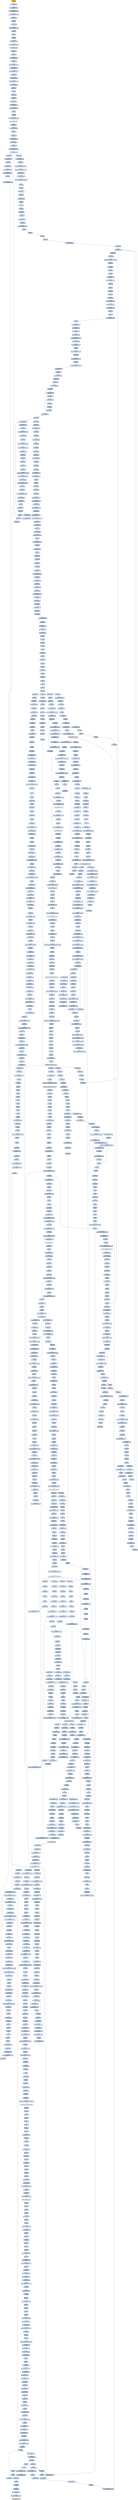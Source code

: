 digraph G {
node[shape=rectangle,style=filled,fillcolor=lightsteelblue,color=lightsteelblue]
bgcolor="transparent"
a0x0102b476pushl_ebp[label="start\npushl %ebp",color="lightgrey",fillcolor="orange"];
a0x0102b477movl_esp_ebp[label="0x0102b477\nmovl %esp, %ebp"];
a0x0102b479pushl_0xffffffffUINT8[label="0x0102b479\npushl $0xffffffff<UINT8>"];
a0x0102b47bpushl_0x102e1e8UINT32[label="0x0102b47b\npushl $0x102e1e8<UINT32>"];
a0x0102b480pushl_0x102bfdcUINT32[label="0x0102b480\npushl $0x102bfdc<UINT32>"];
a0x0102b485movl_fs_0_eax[label="0x0102b485\nmovl %fs:0, %eax"];
a0x0102b48bpushl_eax[label="0x0102b48b\npushl %eax"];
a0x0102b48cmovl_esp_fs_0[label="0x0102b48c\nmovl %esp, %fs:0"];
a0x0102b493subl_0x58UINT8_esp[label="0x0102b493\nsubl $0x58<UINT8>, %esp"];
a0x0102b496pushl_ebx[label="0x0102b496\npushl %ebx"];
a0x0102b497pushl_esi[label="0x0102b497\npushl %esi"];
a0x0102b498pushl_edi[label="0x0102b498\npushl %edi"];
a0x0102b499movl_esp__24ebp_[label="0x0102b499\nmovl %esp, -24(%ebp)"];
a0x0102b49ccall_GetVersion_kernel32_dll[label="0x0102b49c\ncall GetVersion@kernel32.dll"];
GetVersion_kernel32_dll[label="GetVersion@kernel32.dll",color="lightgrey",fillcolor="lightgrey"];
a0x0102b4a2xorl_edx_edx[label="0x0102b4a2\nxorl %edx, %edx"];
a0x0102b4a4movb_ah_dl[label="0x0102b4a4\nmovb %ah, %dl"];
a0x0102b4a6movl_edx_0x01036d18[label="0x0102b4a6\nmovl %edx, 0x01036d18"];
a0x0102b4acmovl_eax_ecx[label="0x0102b4ac\nmovl %eax, %ecx"];
a0x0102b4aeandl_0xffUINT32_ecx[label="0x0102b4ae\nandl $0xff<UINT32>, %ecx"];
a0x0102b4b4movl_ecx_0x01036d14[label="0x0102b4b4\nmovl %ecx, 0x01036d14"];
a0x0102b4bashll_0x8UINT8_ecx[label="0x0102b4ba\nshll $0x8<UINT8>, %ecx"];
a0x0102b4bdaddl_edx_ecx[label="0x0102b4bd\naddl %edx, %ecx"];
a0x0102b4bfmovl_ecx_0x01036d10[label="0x0102b4bf\nmovl %ecx, 0x01036d10"];
a0x0102b4c5shrl_0x10UINT8_eax[label="0x0102b4c5\nshrl $0x10<UINT8>, %eax"];
a0x0102b4c8movl_eax_0x01036d0c[label="0x0102b4c8\nmovl %eax, 0x01036d0c"];
a0x0102b4cdxorl_esi_esi[label="0x0102b4cd\nxorl %esi, %esi"];
a0x0102b4cfpushl_esi[label="0x0102b4cf\npushl %esi"];
a0x0102b4d0call_0x0102bea5[label="0x0102b4d0\ncall 0x0102bea5"];
a0x0102bea5xorl_eax_eax[label="0x0102bea5\nxorl %eax, %eax"];
a0x0102bea7pushl_0x0UINT8[label="0x0102bea7\npushl $0x0<UINT8>"];
a0x0102bea9cmpl_eax_0x8esp_[label="0x0102bea9\ncmpl %eax, 0x8(%esp)"];
a0x0102beadpushl_0x1000UINT32[label="0x0102bead\npushl $0x1000<UINT32>"];
a0x0102beb2sete_al[label="0x0102beb2\nsete %al"];
a0x0102beb5pushl_eax[label="0x0102beb5\npushl %eax"];
a0x0102beb6call_HeapCreate_kernel32_dll[label="0x0102beb6\ncall HeapCreate@kernel32.dll"];
HeapCreate_kernel32_dll[label="HeapCreate@kernel32.dll",color="lightgrey",fillcolor="lightgrey"];
a0x0102bebctestl_eax_eax[label="0x0102bebc\ntestl %eax, %eax"];
a0x0102bebemovl_eax_0x010370e0[label="0x0102bebe\nmovl %eax, 0x010370e0"];
a0x0102bec3je_0x0102beda[label="0x0102bec3\nje 0x0102beda"];
a0x0102bec5call_0x0102c240[label="0x0102bec5\ncall 0x0102c240"];
a0x0102c240pushl_0x140UINT32[label="0x0102c240\npushl $0x140<UINT32>"];
a0x0102c245pushl_0x0UINT8[label="0x0102c245\npushl $0x0<UINT8>"];
a0x0102c247pushl_0x010370e0[label="0x0102c247\npushl 0x010370e0"];
a0x0102c24dcall_HeapAlloc_kernel32_dll[label="0x0102c24d\ncall HeapAlloc@kernel32.dll"];
HeapAlloc_kernel32_dll[label="HeapAlloc@kernel32.dll",color="lightgrey",fillcolor="lightgrey"];
a0x0102c253testl_eax_eax[label="0x0102c253\ntestl %eax, %eax"];
a0x0102c255movl_eax_0x010370dc[label="0x0102c255\nmovl %eax, 0x010370dc"];
a0x0102c25ajne_0x0102c25d[label="0x0102c25a\njne 0x0102c25d"];
a0x0102c25dandl_0x0UINT8_0x010370d4[label="0x0102c25d\nandl $0x0<UINT8>, 0x010370d4"];
a0x0102c264andl_0x0UINT8_0x010370d8[label="0x0102c264\nandl $0x0<UINT8>, 0x010370d8"];
a0x0102c26bpushl_0x1UINT8[label="0x0102c26b\npushl $0x1<UINT8>"];
a0x0102c26dmovl_eax_0x010370d0[label="0x0102c26d\nmovl %eax, 0x010370d0"];
a0x0102c272movl_0x10UINT32_0x010370c8[label="0x0102c272\nmovl $0x10<UINT32>, 0x010370c8"];
a0x0102c27cpopl_eax[label="0x0102c27c\npopl %eax"];
a0x0102c27dret[label="0x0102c27d\nret"];
a0x0102becatestl_eax_eax[label="0x0102beca\ntestl %eax, %eax"];
a0x0102beccjne_0x0102bedd[label="0x0102becc\njne 0x0102bedd"];
a0x0102beddpushl_0x1UINT8[label="0x0102bedd\npushl $0x1<UINT8>"];
a0x0102bedfpopl_eax[label="0x0102bedf\npopl %eax"];
a0x0102bee0ret[label="0x0102bee0\nret"];
a0x0102b4d5popl_ecx[label="0x0102b4d5\npopl %ecx"];
a0x0102b4d6testl_eax_eax[label="0x0102b4d6\ntestl %eax, %eax"];
a0x0102b4d8jne_0x0102b4e2[label="0x0102b4d8\njne 0x0102b4e2"];
a0x0102b4e2movl_esi__4ebp_[label="0x0102b4e2\nmovl %esi, -4(%ebp)"];
a0x0102b4e5call_0x0102bcfa[label="0x0102b4e5\ncall 0x0102bcfa"];
a0x0102bcfasubl_0x44UINT8_esp[label="0x0102bcfa\nsubl $0x44<UINT8>, %esp"];
a0x0102bcfdpushl_ebx[label="0x0102bcfd\npushl %ebx"];
a0x0102bcfepushl_ebp[label="0x0102bcfe\npushl %ebp"];
a0x0102bcffpushl_esi[label="0x0102bcff\npushl %esi"];
a0x0102bd00pushl_edi[label="0x0102bd00\npushl %edi"];
a0x0102bd01pushl_0x100UINT32[label="0x0102bd01\npushl $0x100<UINT32>"];
a0x0102bd06call_0x0102cfa0[label="0x0102bd06\ncall 0x0102cfa0"];
a0x0102cfa0pushl_0x01036e94[label="0x0102cfa0\npushl 0x01036e94"];
a0x0102cfa6pushl_0x8esp_[label="0x0102cfa6\npushl 0x8(%esp)"];
a0x0102cfaacall_0x0102cfb2[label="0x0102cfaa\ncall 0x0102cfb2"];
a0x0102cfb2cmpl_0xffffffe0UINT8_0x4esp_[label="0x0102cfb2\ncmpl $0xffffffe0<UINT8>, 0x4(%esp)"];
a0x0102cfb7ja_0x0102cfdb[label="0x0102cfb7\nja 0x0102cfdb"];
a0x0102cfb9pushl_0x4esp_[label="0x0102cfb9\npushl 0x4(%esp)"];
a0x0102cfbdcall_0x0102cfde[label="0x0102cfbd\ncall 0x0102cfde"];
a0x0102cfdepushl_esi[label="0x0102cfde\npushl %esi"];
a0x0102cfdfmovl_0x8esp__esi[label="0x0102cfdf\nmovl 0x8(%esp), %esi"];
a0x0102cfe3cmpl_0x01036490_esi[label="0x0102cfe3\ncmpl 0x01036490, %esi"];
a0x0102cfe9ja_0x0102cff6[label="0x0102cfe9\nja 0x0102cff6"];
a0x0102cfebpushl_esi[label="0x0102cfeb\npushl %esi"];
a0x0102cfeccall_0x0102c5d4[label="0x0102cfec\ncall 0x0102c5d4"];
a0x0102c5d4pushl_ebp[label="0x0102c5d4\npushl %ebp"];
a0x0102c5d5movl_esp_ebp[label="0x0102c5d5\nmovl %esp, %ebp"];
a0x0102c5d7subl_0x14UINT8_esp[label="0x0102c5d7\nsubl $0x14<UINT8>, %esp"];
a0x0102c5damovl_0x010370d8_eax[label="0x0102c5da\nmovl 0x010370d8, %eax"];
a0x0102c5dfmovl_0x010370dc_edx[label="0x0102c5df\nmovl 0x010370dc, %edx"];
a0x0102c5e5pushl_ebx[label="0x0102c5e5\npushl %ebx"];
a0x0102c5e6pushl_esi[label="0x0102c5e6\npushl %esi"];
a0x0102c5e7leal_eaxeax4__eax[label="0x0102c5e7\nleal (%eax,%eax,4), %eax"];
a0x0102c5eapushl_edi[label="0x0102c5ea\npushl %edi"];
a0x0102c5ebleal_edxeax4__edi[label="0x0102c5eb\nleal (%edx,%eax,4), %edi"];
a0x0102c5eemovl_0x8ebp__eax[label="0x0102c5ee\nmovl 0x8(%ebp), %eax"];
a0x0102c5f1movl_edi__4ebp_[label="0x0102c5f1\nmovl %edi, -4(%ebp)"];
a0x0102c5f4leal_0x17eax__ecx[label="0x0102c5f4\nleal 0x17(%eax), %ecx"];
a0x0102c5f7andl_0xfffffff0UINT8_ecx[label="0x0102c5f7\nandl $0xfffffff0<UINT8>, %ecx"];
a0x0102c5famovl_ecx__16ebp_[label="0x0102c5fa\nmovl %ecx, -16(%ebp)"];
a0x0102c5fdsarl_0x4UINT8_ecx[label="0x0102c5fd\nsarl $0x4<UINT8>, %ecx"];
a0x0102c600decl_ecx[label="0x0102c600\ndecl %ecx"];
a0x0102c601cmpl_0x20UINT8_ecx[label="0x0102c601\ncmpl $0x20<UINT8>, %ecx"];
a0x0102c604jnl_0x0102c614[label="0x0102c604\njnl 0x0102c614"];
a0x0102c606orl_0xffffffffUINT8_esi[label="0x0102c606\norl $0xffffffff<UINT8>, %esi"];
a0x0102c609shrl_cl_esi[label="0x0102c609\nshrl %cl, %esi"];
a0x0102c60borl_0xffffffffUINT8__8ebp_[label="0x0102c60b\norl $0xffffffff<UINT8>, -8(%ebp)"];
a0x0102c60fmovl_esi__12ebp_[label="0x0102c60f\nmovl %esi, -12(%ebp)"];
a0x0102c612jmp_0x0102c624[label="0x0102c612\njmp 0x0102c624"];
a0x0102c624movl_0x010370d0_eax[label="0x0102c624\nmovl 0x010370d0, %eax"];
a0x0102c629movl_eax_ebx[label="0x0102c629\nmovl %eax, %ebx"];
a0x0102c62bcmpl_edi_ebx[label="0x0102c62b\ncmpl %edi, %ebx"];
a0x0102c62dmovl_ebx_0x8ebp_[label="0x0102c62d\nmovl %ebx, 0x8(%ebp)"];
a0x0102c630jae_0x0102c64b[label="0x0102c630\njae 0x0102c64b"];
a0x0102c64bcmpl__4ebp__ebx[label="0x0102c64b\ncmpl -4(%ebp), %ebx"];
a0x0102c64ejne_0x0102c6c9[label="0x0102c64e\njne 0x0102c6c9"];
a0x0102c650movl_edx_ebx[label="0x0102c650\nmovl %edx, %ebx"];
a0x0102c652cmpl_eax_ebx[label="0x0102c652\ncmpl %eax, %ebx"];
a0x0102c654movl_ebx_0x8ebp_[label="0x0102c654\nmovl %ebx, 0x8(%ebp)"];
a0x0102c657jae_0x0102c66e[label="0x0102c657\njae 0x0102c66e"];
a0x0102c66ejne_0x0102c6c9[label="0x0102c66e\njne 0x0102c6c9"];
a0x0102c670cmpl__4ebp__ebx[label="0x0102c670\ncmpl -4(%ebp), %ebx"];
a0x0102c673jae_0x0102c686[label="0x0102c673\njae 0x0102c686"];
a0x0102c686jne_0x0102c6ae[label="0x0102c686\njne 0x0102c6ae"];
a0x0102c688movl_edx_ebx[label="0x0102c688\nmovl %edx, %ebx"];
a0x0102c68acmpl_eax_ebx[label="0x0102c68a\ncmpl %eax, %ebx"];
a0x0102c68cmovl_ebx_0x8ebp_[label="0x0102c68c\nmovl %ebx, 0x8(%ebp)"];
a0x0102c68fjae_0x0102c69e[label="0x0102c68f\njae 0x0102c69e"];
a0x0102c69ejne_0x0102c6ae[label="0x0102c69e\njne 0x0102c6ae"];
a0x0102c6a0call_0x0102c8dd[label="0x0102c6a0\ncall 0x0102c8dd"];
a0x0102c8ddmovl_0x010370d8_eax[label="0x0102c8dd\nmovl 0x010370d8, %eax"];
a0x0102c8e2movl_0x010370c8_ecx[label="0x0102c8e2\nmovl 0x010370c8, %ecx"];
a0x0102c8e8pushl_esi[label="0x0102c8e8\npushl %esi"];
a0x0102c8e9pushl_edi[label="0x0102c8e9\npushl %edi"];
a0x0102c8eaxorl_edi_edi[label="0x0102c8ea\nxorl %edi, %edi"];
a0x0102c8eccmpl_ecx_eax[label="0x0102c8ec\ncmpl %ecx, %eax"];
a0x0102c8eejne_0x0102c920[label="0x0102c8ee\njne 0x0102c920"];
a0x0102c920movl_0x010370dc_ecx[label="0x0102c920\nmovl 0x010370dc, %ecx"];
a0x0102c926pushl_0x41c4UINT32[label="0x0102c926\npushl $0x41c4<UINT32>"];
a0x0102c92bpushl_0x8UINT8[label="0x0102c92b\npushl $0x8<UINT8>"];
a0x0102c92dleal_eaxeax4__eax[label="0x0102c92d\nleal (%eax,%eax,4), %eax"];
a0x0102c930pushl_0x010370e0[label="0x0102c930\npushl 0x010370e0"];
a0x0102c936leal_ecxeax4__esi[label="0x0102c936\nleal (%ecx,%eax,4), %esi"];
a0x0102c939call_HeapAlloc_kernel32_dll[label="0x0102c939\ncall HeapAlloc@kernel32.dll"];
a0x0102c93fcmpl_edi_eax[label="0x0102c93f\ncmpl %edi, %eax"];
a0x0102c941movl_eax_0x10esi_[label="0x0102c941\nmovl %eax, 0x10(%esi)"];
a0x0102c944je_0x0102c970[label="0x0102c944\nje 0x0102c970"];
a0x0102c946pushl_0x4UINT8[label="0x0102c946\npushl $0x4<UINT8>"];
a0x0102c948pushl_0x2000UINT32[label="0x0102c948\npushl $0x2000<UINT32>"];
a0x0102c94dpushl_0x100000UINT32[label="0x0102c94d\npushl $0x100000<UINT32>"];
a0x0102c952pushl_edi[label="0x0102c952\npushl %edi"];
a0x0102c953call_VirtualAlloc_kernel32_dll[label="0x0102c953\ncall VirtualAlloc@kernel32.dll"];
VirtualAlloc_kernel32_dll[label="VirtualAlloc@kernel32.dll",color="lightgrey",fillcolor="lightgrey"];
a0x0102c959cmpl_edi_eax[label="0x0102c959\ncmpl %edi, %eax"];
a0x0102c95bmovl_eax_0xcesi_[label="0x0102c95b\nmovl %eax, 0xc(%esi)"];
a0x0102c95ejne_0x0102c974[label="0x0102c95e\njne 0x0102c974"];
a0x0102c974orl_0xffffffffUINT8_0x8esi_[label="0x0102c974\norl $0xffffffff<UINT8>, 0x8(%esi)"];
a0x0102c978movl_edi_esi_[label="0x0102c978\nmovl %edi, (%esi)"];
a0x0102c97amovl_edi_0x4esi_[label="0x0102c97a\nmovl %edi, 0x4(%esi)"];
a0x0102c97dincl_0x010370d8[label="0x0102c97d\nincl 0x010370d8"];
a0x0102c983movl_0x10esi__eax[label="0x0102c983\nmovl 0x10(%esi), %eax"];
a0x0102c986orl_0xffffffffUINT8_eax_[label="0x0102c986\norl $0xffffffff<UINT8>, (%eax)"];
a0x0102c989movl_esi_eax[label="0x0102c989\nmovl %esi, %eax"];
a0x0102c98bpopl_edi[label="0x0102c98b\npopl %edi"];
a0x0102c98cpopl_esi[label="0x0102c98c\npopl %esi"];
a0x0102c98dret[label="0x0102c98d\nret"];
a0x0102c6a5movl_eax_ebx[label="0x0102c6a5\nmovl %eax, %ebx"];
a0x0102c6a7testl_ebx_ebx[label="0x0102c6a7\ntestl %ebx, %ebx"];
a0x0102c6a9movl_ebx_0x8ebp_[label="0x0102c6a9\nmovl %ebx, 0x8(%ebp)"];
a0x0102c6acje_0x0102c6c2[label="0x0102c6ac\nje 0x0102c6c2"];
a0x0102c6aepushl_ebx[label="0x0102c6ae\npushl %ebx"];
a0x0102c6afcall_0x0102c98e[label="0x0102c6af\ncall 0x0102c98e"];
a0x0102c98epushl_ebp[label="0x0102c98e\npushl %ebp"];
a0x0102c98fmovl_esp_ebp[label="0x0102c98f\nmovl %esp, %ebp"];
a0x0102c991pushl_ecx[label="0x0102c991\npushl %ecx"];
a0x0102c992movl_0x8ebp__ecx[label="0x0102c992\nmovl 0x8(%ebp), %ecx"];
a0x0102c995pushl_ebx[label="0x0102c995\npushl %ebx"];
a0x0102c996pushl_esi[label="0x0102c996\npushl %esi"];
a0x0102c997pushl_edi[label="0x0102c997\npushl %edi"];
a0x0102c998movl_0x10ecx__esi[label="0x0102c998\nmovl 0x10(%ecx), %esi"];
a0x0102c99bmovl_0x8ecx__eax[label="0x0102c99b\nmovl 0x8(%ecx), %eax"];
a0x0102c99exorl_ebx_ebx[label="0x0102c99e\nxorl %ebx, %ebx"];
a0x0102c9a0testl_eax_eax[label="0x0102c9a0\ntestl %eax, %eax"];
a0x0102c9a2jl_0x0102c9a9[label="0x0102c9a2\njl 0x0102c9a9"];
a0x0102c9a9movl_ebx_eax[label="0x0102c9a9\nmovl %ebx, %eax"];
a0x0102c9abpushl_0x3fUINT8[label="0x0102c9ab\npushl $0x3f<UINT8>"];
a0x0102c9adimull_0x204UINT32_eax_eax[label="0x0102c9ad\nimull $0x204<UINT32>, %eax, %eax"];
a0x0102c9b3popl_edx[label="0x0102c9b3\npopl %edx"];
a0x0102c9b4leal_0x144eaxesi__eax[label="0x0102c9b4\nleal 0x144(%eax,%esi), %eax"];
a0x0102c9bbmovl_eax__4ebp_[label="0x0102c9bb\nmovl %eax, -4(%ebp)"];
a0x0102c9bemovl_eax_0x8eax_[label="0x0102c9be\nmovl %eax, 0x8(%eax)"];
a0x0102c9c1movl_eax_0x4eax_[label="0x0102c9c1\nmovl %eax, 0x4(%eax)"];
a0x0102c9c4addl_0x8UINT8_eax[label="0x0102c9c4\naddl $0x8<UINT8>, %eax"];
a0x0102c9c7decl_edx[label="0x0102c9c7\ndecl %edx"];
a0x0102c9c8jne_0x0102c9be[label="0x0102c9c8\njne 0x0102c9be"];
a0x0102c9camovl_ebx_edi[label="0x0102c9ca\nmovl %ebx, %edi"];
a0x0102c9ccpushl_0x4UINT8[label="0x0102c9cc\npushl $0x4<UINT8>"];
a0x0102c9ceshll_0xfUINT8_edi[label="0x0102c9ce\nshll $0xf<UINT8>, %edi"];
a0x0102c9d1addl_0xcecx__edi[label="0x0102c9d1\naddl 0xc(%ecx), %edi"];
a0x0102c9d4pushl_0x1000UINT32[label="0x0102c9d4\npushl $0x1000<UINT32>"];
a0x0102c9d9pushl_0x8000UINT32[label="0x0102c9d9\npushl $0x8000<UINT32>"];
a0x0102c9depushl_edi[label="0x0102c9de\npushl %edi"];
a0x0102c9dfcall_VirtualAlloc_kernel32_dll[label="0x0102c9df\ncall VirtualAlloc@kernel32.dll"];
a0x0102c9e5testl_eax_eax[label="0x0102c9e5\ntestl %eax, %eax"];
a0x0102c9e7jne_0x0102c9f1[label="0x0102c9e7\njne 0x0102c9f1"];
a0x0102c9f1leal_0x7000edi__edx[label="0x0102c9f1\nleal 0x7000(%edi), %edx"];
a0x0102c9f7cmpl_edx_edi[label="0x0102c9f7\ncmpl %edx, %edi"];
a0x0102c9f9ja_0x0102ca37[label="0x0102c9f9\nja 0x0102ca37"];
a0x0102c9fbleal_0x10edi__eax[label="0x0102c9fb\nleal 0x10(%edi), %eax"];
a0x0102c9feorl_0xffffffffUINT8__8eax_[label="0x0102c9fe\norl $0xffffffff<UINT8>, -8(%eax)"];
a0x0102ca02orl_0xffffffffUINT8_0xfeceax_[label="0x0102ca02\norl $0xffffffff<UINT8>, 0xfec(%eax)"];
a0x0102ca09leal_0xffceax__ecx[label="0x0102ca09\nleal 0xffc(%eax), %ecx"];
a0x0102ca0fmovl_0xff0UINT32__4eax_[label="0x0102ca0f\nmovl $0xff0<UINT32>, -4(%eax)"];
a0x0102ca16movl_ecx_eax_[label="0x0102ca16\nmovl %ecx, (%eax)"];
a0x0102ca18leal__4100eax__ecx[label="0x0102ca18\nleal -4100(%eax), %ecx"];
a0x0102ca1emovl_ecx_0x4eax_[label="0x0102ca1e\nmovl %ecx, 0x4(%eax)"];
a0x0102ca21movl_0xff0UINT32_0xfe8eax_[label="0x0102ca21\nmovl $0xff0<UINT32>, 0xfe8(%eax)"];
a0x0102ca2baddl_0x1000UINT32_eax[label="0x0102ca2b\naddl $0x1000<UINT32>, %eax"];
a0x0102ca30leal__16eax__ecx[label="0x0102ca30\nleal -16(%eax), %ecx"];
a0x0102ca33cmpl_edx_ecx[label="0x0102ca33\ncmpl %edx, %ecx"];
a0x0102ca35jbe_0x0102c9fe[label="0x0102ca35\njbe 0x0102c9fe"];
a0x0102ca37movl__4ebp__eax[label="0x0102ca37\nmovl -4(%ebp), %eax"];
a0x0102ca3aleal_0xcedi__ecx[label="0x0102ca3a\nleal 0xc(%edi), %ecx"];
a0x0102ca3daddl_0x1f8UINT32_eax[label="0x0102ca3d\naddl $0x1f8<UINT32>, %eax"];
a0x0102ca42pushl_0x1UINT8[label="0x0102ca42\npushl $0x1<UINT8>"];
a0x0102ca44popl_edi[label="0x0102ca44\npopl %edi"];
a0x0102ca45movl_ecx_0x4eax_[label="0x0102ca45\nmovl %ecx, 0x4(%eax)"];
a0x0102ca48movl_eax_0x8ecx_[label="0x0102ca48\nmovl %eax, 0x8(%ecx)"];
a0x0102ca4bleal_0xcedx__ecx[label="0x0102ca4b\nleal 0xc(%edx), %ecx"];
a0x0102ca4emovl_ecx_0x8eax_[label="0x0102ca4e\nmovl %ecx, 0x8(%eax)"];
a0x0102ca51movl_eax_0x4ecx_[label="0x0102ca51\nmovl %eax, 0x4(%ecx)"];
a0x0102ca54andl_0x0UINT8_0x44esiebx4_[label="0x0102ca54\nandl $0x0<UINT8>, 0x44(%esi,%ebx,4)"];
a0x0102ca59movl_edi_0xc4esiebx4_[label="0x0102ca59\nmovl %edi, 0xc4(%esi,%ebx,4)"];
a0x0102ca60movb_0x43esi__al[label="0x0102ca60\nmovb 0x43(%esi), %al"];
a0x0102ca63movb_al_cl[label="0x0102ca63\nmovb %al, %cl"];
a0x0102ca65incb_cl[label="0x0102ca65\nincb %cl"];
a0x0102ca67testb_al_al[label="0x0102ca67\ntestb %al, %al"];
a0x0102ca69movl_0x8ebp__eax[label="0x0102ca69\nmovl 0x8(%ebp), %eax"];
a0x0102ca6cmovb_cl_0x43esi_[label="0x0102ca6c\nmovb %cl, 0x43(%esi)"];
a0x0102ca6fjne_0x0102ca74[label="0x0102ca6f\njne 0x0102ca74"];
a0x0102ca71orl_edi_0x4eax_[label="0x0102ca71\norl %edi, 0x4(%eax)"];
a0x0102ca74movl_0x80000000UINT32_edx[label="0x0102ca74\nmovl $0x80000000<UINT32>, %edx"];
a0x0102ca79movl_ebx_ecx[label="0x0102ca79\nmovl %ebx, %ecx"];
a0x0102ca7bshrl_cl_edx[label="0x0102ca7b\nshrl %cl, %edx"];
a0x0102ca7dnotl_edx[label="0x0102ca7d\nnotl %edx"];
a0x0102ca7fandl_edx_0x8eax_[label="0x0102ca7f\nandl %edx, 0x8(%eax)"];
a0x0102ca82movl_ebx_eax[label="0x0102ca82\nmovl %ebx, %eax"];
a0x0102ca84popl_edi[label="0x0102ca84\npopl %edi"];
a0x0102ca85popl_esi[label="0x0102ca85\npopl %esi"];
a0x0102ca86popl_ebx[label="0x0102ca86\npopl %ebx"];
a0x0102ca87leave_[label="0x0102ca87\nleave "];
a0x0102ca88ret[label="0x0102ca88\nret"];
a0x0102c6b4popl_ecx[label="0x0102c6b4\npopl %ecx"];
a0x0102c6b5movl_0x10ebx__ecx[label="0x0102c6b5\nmovl 0x10(%ebx), %ecx"];
a0x0102c6b8movl_eax_ecx_[label="0x0102c6b8\nmovl %eax, (%ecx)"];
a0x0102c6bamovl_0x10ebx__eax[label="0x0102c6ba\nmovl 0x10(%ebx), %eax"];
a0x0102c6bdcmpl_0xffffffffUINT8_eax_[label="0x0102c6bd\ncmpl $0xffffffff<UINT8>, (%eax)"];
a0x0102c6c0jne_0x0102c6c9[label="0x0102c6c0\njne 0x0102c6c9"];
a0x0102c6c9movl_ebx_0x010370d0[label="0x0102c6c9\nmovl %ebx, 0x010370d0"];
a0x0102c6cfmovl_0x10ebx__eax[label="0x0102c6cf\nmovl 0x10(%ebx), %eax"];
a0x0102c6d2movl_eax__edx[label="0x0102c6d2\nmovl (%eax), %edx"];
a0x0102c6d4cmpl_0xffffffffUINT8_edx[label="0x0102c6d4\ncmpl $0xffffffff<UINT8>, %edx"];
a0x0102c6d7movl_edx__4ebp_[label="0x0102c6d7\nmovl %edx, -4(%ebp)"];
a0x0102c6daje_0x0102c6f0[label="0x0102c6da\nje 0x0102c6f0"];
a0x0102c6dcmovl_0xc4eaxedx4__ecx[label="0x0102c6dc\nmovl 0xc4(%eax,%edx,4), %ecx"];
a0x0102c6e3movl_0x44eaxedx4__edi[label="0x0102c6e3\nmovl 0x44(%eax,%edx,4), %edi"];
a0x0102c6e7andl__8ebp__ecx[label="0x0102c6e7\nandl -8(%ebp), %ecx"];
a0x0102c6eaandl_esi_edi[label="0x0102c6ea\nandl %esi, %edi"];
a0x0102c6ecorl_edi_ecx[label="0x0102c6ec\norl %edi, %ecx"];
a0x0102c6eejne_0x0102c727[label="0x0102c6ee\njne 0x0102c727"];
a0x0102c727movl_edx_ecx[label="0x0102c727\nmovl %edx, %ecx"];
a0x0102c729xorl_edi_edi[label="0x0102c729\nxorl %edi, %edi"];
a0x0102c72bimull_0x204UINT32_ecx_ecx[label="0x0102c72b\nimull $0x204<UINT32>, %ecx, %ecx"];
a0x0102c731leal_0x144ecxeax__ecx[label="0x0102c731\nleal 0x144(%ecx,%eax), %ecx"];
a0x0102c738movl_ecx__12ebp_[label="0x0102c738\nmovl %ecx, -12(%ebp)"];
a0x0102c73bmovl_0x44eaxedx4__ecx[label="0x0102c73b\nmovl 0x44(%eax,%edx,4), %ecx"];
a0x0102c73fandl_esi_ecx[label="0x0102c73f\nandl %esi, %ecx"];
a0x0102c741jne_0x0102c750[label="0x0102c741\njne 0x0102c750"];
a0x0102c743movl_0xc4eaxedx4__ecx[label="0x0102c743\nmovl 0xc4(%eax,%edx,4), %ecx"];
a0x0102c74apushl_0x20UINT8[label="0x0102c74a\npushl $0x20<UINT8>"];
a0x0102c74candl__8ebp__ecx[label="0x0102c74c\nandl -8(%ebp), %ecx"];
a0x0102c74fpopl_edi[label="0x0102c74f\npopl %edi"];
a0x0102c750testl_ecx_ecx[label="0x0102c750\ntestl %ecx, %ecx"];
a0x0102c752jl_0x0102c759[label="0x0102c752\njl 0x0102c759"];
a0x0102c754shll_ecx[label="0x0102c754\nshll %ecx"];
a0x0102c756incl_edi[label="0x0102c756\nincl %edi"];
a0x0102c757jmp_0x0102c750[label="0x0102c757\njmp 0x0102c750"];
a0x0102c759movl__12ebp__ecx[label="0x0102c759\nmovl -12(%ebp), %ecx"];
a0x0102c75cmovl_0x4ecxedi8__edx[label="0x0102c75c\nmovl 0x4(%ecx,%edi,8), %edx"];
a0x0102c760movl_edx__ecx[label="0x0102c760\nmovl (%edx), %ecx"];
a0x0102c762subl__16ebp__ecx[label="0x0102c762\nsubl -16(%ebp), %ecx"];
a0x0102c765movl_ecx_esi[label="0x0102c765\nmovl %ecx, %esi"];
a0x0102c767movl_ecx__8ebp_[label="0x0102c767\nmovl %ecx, -8(%ebp)"];
a0x0102c76asarl_0x4UINT8_esi[label="0x0102c76a\nsarl $0x4<UINT8>, %esi"];
a0x0102c76ddecl_esi[label="0x0102c76d\ndecl %esi"];
a0x0102c76ecmpl_0x3fUINT8_esi[label="0x0102c76e\ncmpl $0x3f<UINT8>, %esi"];
a0x0102c771jle_0x0102c776[label="0x0102c771\njle 0x0102c776"];
a0x0102c773pushl_0x3fUINT8[label="0x0102c773\npushl $0x3f<UINT8>"];
a0x0102c775popl_esi[label="0x0102c775\npopl %esi"];
a0x0102c776cmpl_edi_esi[label="0x0102c776\ncmpl %edi, %esi"];
a0x0102c778je_0x0102c88b[label="0x0102c778\nje 0x0102c88b"];
a0x0102c88btestl_ecx_ecx[label="0x0102c88b\ntestl %ecx, %ecx"];
a0x0102c88dje_0x0102c89a[label="0x0102c88d\nje 0x0102c89a"];
a0x0102c88fmovl_ecx_edx_[label="0x0102c88f\nmovl %ecx, (%edx)"];
a0x0102c891movl_ecx__4ecxedx_[label="0x0102c891\nmovl %ecx, -4(%ecx,%edx)"];
a0x0102c895jmp_0x0102c89a[label="0x0102c895\njmp 0x0102c89a"];
a0x0102c89amovl__16ebp__esi[label="0x0102c89a\nmovl -16(%ebp), %esi"];
a0x0102c89daddl_ecx_edx[label="0x0102c89d\naddl %ecx, %edx"];
a0x0102c89fleal_0x1esi__ecx[label="0x0102c89f\nleal 0x1(%esi), %ecx"];
a0x0102c8a2movl_ecx_edx_[label="0x0102c8a2\nmovl %ecx, (%edx)"];
a0x0102c8a4movl_ecx__4edxesi_[label="0x0102c8a4\nmovl %ecx, -4(%edx,%esi)"];
a0x0102c8a8movl__12ebp__esi[label="0x0102c8a8\nmovl -12(%ebp), %esi"];
a0x0102c8abmovl_esi__ecx[label="0x0102c8ab\nmovl (%esi), %ecx"];
a0x0102c8adtestl_ecx_ecx[label="0x0102c8ad\ntestl %ecx, %ecx"];
a0x0102c8afleal_0x1ecx__edi[label="0x0102c8af\nleal 0x1(%ecx), %edi"];
a0x0102c8b2movl_edi_esi_[label="0x0102c8b2\nmovl %edi, (%esi)"];
a0x0102c8b4jne_0x0102c8d0[label="0x0102c8b4\njne 0x0102c8d0"];
a0x0102c8b6cmpl_0x010370d4_ebx[label="0x0102c8b6\ncmpl 0x010370d4, %ebx"];
a0x0102c8bcjne_0x0102c8d0[label="0x0102c8bc\njne 0x0102c8d0"];
a0x0102c8d0movl__4ebp__ecx[label="0x0102c8d0\nmovl -4(%ebp), %ecx"];
a0x0102c8d3movl_ecx_eax_[label="0x0102c8d3\nmovl %ecx, (%eax)"];
a0x0102c8d5leal_0x4edx__eax[label="0x0102c8d5\nleal 0x4(%edx), %eax"];
a0x0102c8d8popl_edi[label="0x0102c8d8\npopl %edi"];
a0x0102c8d9popl_esi[label="0x0102c8d9\npopl %esi"];
a0x0102c8dapopl_ebx[label="0x0102c8da\npopl %ebx"];
a0x0102c8dbleave_[label="0x0102c8db\nleave "];
a0x0102c8dcret[label="0x0102c8dc\nret"];
a0x0102cff1testl_eax_eax[label="0x0102cff1\ntestl %eax, %eax"];
a0x0102cff3popl_ecx[label="0x0102cff3\npopl %ecx"];
a0x0102cff4jne_0x0102d012[label="0x0102cff4\njne 0x0102d012"];
a0x0102d012popl_esi[label="0x0102d012\npopl %esi"];
a0x0102d013ret[label="0x0102d013\nret"];
a0x0102cfc2testl_eax_eax[label="0x0102cfc2\ntestl %eax, %eax"];
a0x0102cfc4popl_ecx[label="0x0102cfc4\npopl %ecx"];
a0x0102cfc5jne_0x0102cfdd[label="0x0102cfc5\njne 0x0102cfdd"];
a0x0102cfddret[label="0x0102cfdd\nret"];
a0x0102cfafpopl_ecx[label="0x0102cfaf\npopl %ecx"];
a0x0102cfb0popl_ecx[label="0x0102cfb0\npopl %ecx"];
a0x0102cfb1ret[label="0x0102cfb1\nret"];
a0x0102bd0bmovl_eax_esi[label="0x0102bd0b\nmovl %eax, %esi"];
a0x0102bd0dpopl_ecx[label="0x0102bd0d\npopl %ecx"];
a0x0102bd0etestl_esi_esi[label="0x0102bd0e\ntestl %esi, %esi"];
a0x0102bd10jne_0x0102bd1a[label="0x0102bd10\njne 0x0102bd1a"];
a0x0102bd1amovl_esi_0x01037100[label="0x0102bd1a\nmovl %esi, 0x01037100"];
a0x0102bd20movl_0x20UINT32_0x01037200[label="0x0102bd20\nmovl $0x20<UINT32>, 0x01037200"];
a0x0102bd2aleal_0x100esi__eax[label="0x0102bd2a\nleal 0x100(%esi), %eax"];
a0x0102bd30cmpl_eax_esi[label="0x0102bd30\ncmpl %eax, %esi"];
a0x0102bd32jae_0x0102bd4e[label="0x0102bd32\njae 0x0102bd4e"];
a0x0102bd34andb_0x0UINT8_0x4esi_[label="0x0102bd34\nandb $0x0<UINT8>, 0x4(%esi)"];
a0x0102bd38orl_0xffffffffUINT8_esi_[label="0x0102bd38\norl $0xffffffff<UINT8>, (%esi)"];
a0x0102bd3bmovb_0xaUINT8_0x5esi_[label="0x0102bd3b\nmovb $0xa<UINT8>, 0x5(%esi)"];
a0x0102bd3fmovl_0x01037100_eax[label="0x0102bd3f\nmovl 0x01037100, %eax"];
a0x0102bd44addl_0x8UINT8_esi[label="0x0102bd44\naddl $0x8<UINT8>, %esi"];
a0x0102bd47addl_0x100UINT32_eax[label="0x0102bd47\naddl $0x100<UINT32>, %eax"];
a0x0102bd4cjmp_0x0102bd30[label="0x0102bd4c\njmp 0x0102bd30"];
a0x0102bd4eleal_0x10esp__eax[label="0x0102bd4e\nleal 0x10(%esp), %eax"];
a0x0102bd52pushl_eax[label="0x0102bd52\npushl %eax"];
a0x0102bd53call_GetStartupInfoA_kernel32_dll[label="0x0102bd53\ncall GetStartupInfoA@kernel32.dll"];
GetStartupInfoA_kernel32_dll[label="GetStartupInfoA@kernel32.dll",color="lightgrey",fillcolor="lightgrey"];
a0x0102bd59cmpw_0x0UINT8_0x42esp_[label="0x0102bd59\ncmpw $0x0<UINT8>, 0x42(%esp)"];
a0x0102bd5fje_0x0102be2a[label="0x0102bd5f\nje 0x0102be2a"];
a0x0102be2axorl_ebx_ebx[label="0x0102be2a\nxorl %ebx, %ebx"];
a0x0102be2cmovl_0x01037100_eax[label="0x0102be2c\nmovl 0x01037100, %eax"];
a0x0102be31cmpl_0xffffffffUINT8_eaxebx8_[label="0x0102be31\ncmpl $0xffffffff<UINT8>, (%eax,%ebx,8)"];
a0x0102be35leal_eaxebx8__esi[label="0x0102be35\nleal (%eax,%ebx,8), %esi"];
a0x0102be38jne_0x0102be87[label="0x0102be38\njne 0x0102be87"];
a0x0102be3atestl_ebx_ebx[label="0x0102be3a\ntestl %ebx, %ebx"];
a0x0102be3cmovb_0xffffff81UINT8_0x4esi_[label="0x0102be3c\nmovb $0xffffff81<UINT8>, 0x4(%esi)"];
a0x0102be40jne_0x0102be47[label="0x0102be40\njne 0x0102be47"];
a0x0102be42pushl_0xfffffff6UINT8[label="0x0102be42\npushl $0xfffffff6<UINT8>"];
a0x0102be44popl_eax[label="0x0102be44\npopl %eax"];
a0x0102be45jmp_0x0102be51[label="0x0102be45\njmp 0x0102be51"];
a0x0102be51pushl_eax[label="0x0102be51\npushl %eax"];
a0x0102be52call_GetStdHandle_kernel32_dll[label="0x0102be52\ncall GetStdHandle@kernel32.dll"];
GetStdHandle_kernel32_dll[label="GetStdHandle@kernel32.dll",color="lightgrey",fillcolor="lightgrey"];
a0x0102be58movl_eax_edi[label="0x0102be58\nmovl %eax, %edi"];
a0x0102be5acmpl_0xffffffffUINT8_edi[label="0x0102be5a\ncmpl $0xffffffff<UINT8>, %edi"];
a0x0102be5dje_0x0102be76[label="0x0102be5d\nje 0x0102be76"];
a0x0102be5fpushl_edi[label="0x0102be5f\npushl %edi"];
a0x0102be60call_GetFileType_kernel32_dll[label="0x0102be60\ncall GetFileType@kernel32.dll"];
GetFileType_kernel32_dll[label="GetFileType@kernel32.dll",color="lightgrey",fillcolor="lightgrey"];
a0x0102be66testl_eax_eax[label="0x0102be66\ntestl %eax, %eax"];
a0x0102be68je_0x0102be76[label="0x0102be68\nje 0x0102be76"];
a0x0102be6aandl_0xffUINT32_eax[label="0x0102be6a\nandl $0xff<UINT32>, %eax"];
a0x0102be6fmovl_edi_esi_[label="0x0102be6f\nmovl %edi, (%esi)"];
a0x0102be71cmpl_0x2UINT8_eax[label="0x0102be71\ncmpl $0x2<UINT8>, %eax"];
a0x0102be74jne_0x0102be7c[label="0x0102be74\njne 0x0102be7c"];
a0x0102be7ccmpl_0x3UINT8_eax[label="0x0102be7c\ncmpl $0x3<UINT8>, %eax"];
a0x0102be7fjne_0x0102be8b[label="0x0102be7f\njne 0x0102be8b"];
a0x0102be81orb_0x8UINT8_0x4esi_[label="0x0102be81\norb $0x8<UINT8>, 0x4(%esi)"];
a0x0102be85jmp_0x0102be8b[label="0x0102be85\njmp 0x0102be8b"];
a0x0102be8bincl_ebx[label="0x0102be8b\nincl %ebx"];
a0x0102be8ccmpl_0x3UINT8_ebx[label="0x0102be8c\ncmpl $0x3<UINT8>, %ebx"];
a0x0102be8fjl_0x0102be2c[label="0x0102be8f\njl 0x0102be2c"];
a0x0102be47movl_ebx_eax[label="0x0102be47\nmovl %ebx, %eax"];
a0x0102be49decl_eax[label="0x0102be49\ndecl %eax"];
a0x0102be4anegl_eax[label="0x0102be4a\nnegl %eax"];
a0x0102be4csbbl_eax_eax[label="0x0102be4c\nsbbl %eax, %eax"];
a0x0102be4eaddl_0xfffffff5UINT8_eax[label="0x0102be4e\naddl $0xfffffff5<UINT8>, %eax"];
a0x0102be91pushl_0x01037200[label="0x0102be91\npushl 0x01037200"];
a0x0102be97call_SetHandleCount_kernel32_dll[label="0x0102be97\ncall SetHandleCount@kernel32.dll"];
LockResource_kernel32_dll[label="LockResource@kernel32.dll",color="lightgrey",fillcolor="lightgrey"];
a0x0102be9dpopl_edi[label="0x0102be9d\npopl %edi"];
a0x0102be9epopl_esi[label="0x0102be9e\npopl %esi"];
a0x0102be9fpopl_ebp[label="0x0102be9f\npopl %ebp"];
a0x0102bea0popl_ebx[label="0x0102bea0\npopl %ebx"];
a0x0102bea1addl_0x44UINT8_esp[label="0x0102bea1\naddl $0x44<UINT8>, %esp"];
a0x0102bea4ret[label="0x0102bea4\nret"];
a0x0102b4eacall_GetCommandLineA_kernel32_dll[label="0x0102b4ea\ncall GetCommandLineA@kernel32.dll"];
GetCommandLineA_kernel32_dll[label="GetCommandLineA@kernel32.dll",color="lightgrey",fillcolor="lightgrey"];
a0x0102b4f0movl_eax_0x01037218[label="0x0102b4f0\nmovl %eax, 0x01037218"];
a0x0102b4f5call_0x0102bbc8[label="0x0102b4f5\ncall 0x0102bbc8"];
a0x0102bbc8pushl_ecx[label="0x0102bbc8\npushl %ecx"];
a0x0102bbc9pushl_ecx[label="0x0102bbc9\npushl %ecx"];
a0x0102bbcamovl_0x01036e54_eax[label="0x0102bbca\nmovl 0x01036e54, %eax"];
a0x0102bbcfpushl_ebx[label="0x0102bbcf\npushl %ebx"];
a0x0102bbd0pushl_ebp[label="0x0102bbd0\npushl %ebp"];
a0x0102bbd1movl_GetEnvironmentStringsW_kernel32_dll_ebp[label="0x0102bbd1\nmovl GetEnvironmentStringsW@kernel32.dll, %ebp"];
a0x0102bbd7pushl_esi[label="0x0102bbd7\npushl %esi"];
a0x0102bbd8pushl_edi[label="0x0102bbd8\npushl %edi"];
a0x0102bbd9xorl_ebx_ebx[label="0x0102bbd9\nxorl %ebx, %ebx"];
a0x0102bbdbxorl_esi_esi[label="0x0102bbdb\nxorl %esi, %esi"];
a0x0102bbddxorl_edi_edi[label="0x0102bbdd\nxorl %edi, %edi"];
a0x0102bbdfcmpl_ebx_eax[label="0x0102bbdf\ncmpl %ebx, %eax"];
a0x0102bbe1jne_0x0102bc16[label="0x0102bbe1\njne 0x0102bc16"];
a0x0102bbe3call_ebp[label="0x0102bbe3\ncall %ebp"];
GetEnvironmentStringsW_kernel32_dll[label="GetEnvironmentStringsW@kernel32.dll",color="lightgrey",fillcolor="lightgrey"];
a0x0102bbe5movl_eax_esi[label="0x0102bbe5\nmovl %eax, %esi"];
a0x0102bbe7cmpl_ebx_esi[label="0x0102bbe7\ncmpl %ebx, %esi"];
a0x0102bbe9je_0x0102bbf7[label="0x0102bbe9\nje 0x0102bbf7"];
a0x0102bbebmovl_0x1UINT32_0x01036e54[label="0x0102bbeb\nmovl $0x1<UINT32>, 0x01036e54"];
a0x0102bbf5jmp_0x0102bc1f[label="0x0102bbf5\njmp 0x0102bc1f"];
a0x0102bc1fcmpl_ebx_esi[label="0x0102bc1f\ncmpl %ebx, %esi"];
a0x0102bc21jne_0x0102bc2f[label="0x0102bc21\njne 0x0102bc2f"];
a0x0102bc2fcmpw_bx_esi_[label="0x0102bc2f\ncmpw %bx, (%esi)"];
a0x0102bc32movl_esi_eax[label="0x0102bc32\nmovl %esi, %eax"];
a0x0102bc34je_0x0102bc44[label="0x0102bc34\nje 0x0102bc44"];
a0x0102bc44subl_esi_eax[label="0x0102bc44\nsubl %esi, %eax"];
a0x0102bc46movl_WideCharToMultiByte_kernel32_dll_edi[label="0x0102bc46\nmovl WideCharToMultiByte@kernel32.dll, %edi"];
a0x0102bc4csarl_eax[label="0x0102bc4c\nsarl %eax"];
a0x0102bc4epushl_ebx[label="0x0102bc4e\npushl %ebx"];
a0x0102bc4fpushl_ebx[label="0x0102bc4f\npushl %ebx"];
a0x0102bc50incl_eax[label="0x0102bc50\nincl %eax"];
a0x0102bc51pushl_ebx[label="0x0102bc51\npushl %ebx"];
a0x0102bc52pushl_ebx[label="0x0102bc52\npushl %ebx"];
a0x0102bc53pushl_eax[label="0x0102bc53\npushl %eax"];
a0x0102bc54pushl_esi[label="0x0102bc54\npushl %esi"];
a0x0102bc55pushl_ebx[label="0x0102bc55\npushl %ebx"];
a0x0102bc56pushl_ebx[label="0x0102bc56\npushl %ebx"];
a0x0102bc57movl_eax_0x34esp_[label="0x0102bc57\nmovl %eax, 0x34(%esp)"];
a0x0102bc5bcall_edi[label="0x0102bc5b\ncall %edi"];
WideCharToMultiByte_kernel32_dll[label="WideCharToMultiByte@kernel32.dll",color="lightgrey",fillcolor="lightgrey"];
a0x0102bc5dmovl_eax_ebp[label="0x0102bc5d\nmovl %eax, %ebp"];
a0x0102bc5fcmpl_ebx_ebp[label="0x0102bc5f\ncmpl %ebx, %ebp"];
a0x0102bc61je_0x0102bc95[label="0x0102bc61\nje 0x0102bc95"];
a0x0102bc63pushl_ebp[label="0x0102bc63\npushl %ebp"];
a0x0102bc64call_0x0102cfa0[label="0x0102bc64\ncall 0x0102cfa0"];
a0x0102c632movl_0x4ebx__ecx[label="0x0102c632\nmovl 0x4(%ebx), %ecx"];
a0x0102c635movl_ebx__edi[label="0x0102c635\nmovl (%ebx), %edi"];
a0x0102c637andl__8ebp__ecx[label="0x0102c637\nandl -8(%ebp), %ecx"];
a0x0102c63aandl_esi_edi[label="0x0102c63a\nandl %esi, %edi"];
a0x0102c63corl_edi_ecx[label="0x0102c63c\norl %edi, %ecx"];
a0x0102c63ejne_0x0102c64b[label="0x0102c63e\njne 0x0102c64b"];
a0x0102bc69cmpl_ebx_eax[label="0x0102bc69\ncmpl %ebx, %eax"];
a0x0102bc6bpopl_ecx[label="0x0102bc6b\npopl %ecx"];
a0x0102bc6cmovl_eax_0x10esp_[label="0x0102bc6c\nmovl %eax, 0x10(%esp)"];
a0x0102bc70je_0x0102bc95[label="0x0102bc70\nje 0x0102bc95"];
a0x0102bc72pushl_ebx[label="0x0102bc72\npushl %ebx"];
a0x0102bc73pushl_ebx[label="0x0102bc73\npushl %ebx"];
a0x0102bc74pushl_ebp[label="0x0102bc74\npushl %ebp"];
a0x0102bc75pushl_eax[label="0x0102bc75\npushl %eax"];
a0x0102bc76pushl_0x24esp_[label="0x0102bc76\npushl 0x24(%esp)"];
a0x0102bc7apushl_esi[label="0x0102bc7a\npushl %esi"];
a0x0102bc7bpushl_ebx[label="0x0102bc7b\npushl %ebx"];
a0x0102bc7cpushl_ebx[label="0x0102bc7c\npushl %ebx"];
a0x0102bc7dcall_edi[label="0x0102bc7d\ncall %edi"];
a0x0102bc7ftestl_eax_eax[label="0x0102bc7f\ntestl %eax, %eax"];
a0x0102bc81jne_0x0102bc91[label="0x0102bc81\njne 0x0102bc91"];
a0x0102bc91movl_0x10esp__ebx[label="0x0102bc91\nmovl 0x10(%esp), %ebx"];
a0x0102bc95pushl_esi[label="0x0102bc95\npushl %esi"];
a0x0102bc96call_FreeEnvironmentStringsW_kernel32_dll[label="0x0102bc96\ncall FreeEnvironmentStringsW@kernel32.dll"];
FreeEnvironmentStringsW_kernel32_dll[label="FreeEnvironmentStringsW@kernel32.dll",color="lightgrey",fillcolor="lightgrey"];
a0x0102bc9cmovl_ebx_eax[label="0x0102bc9c\nmovl %ebx, %eax"];
a0x0102bc9ejmp_0x0102bcf3[label="0x0102bc9e\njmp 0x0102bcf3"];
a0x0102bcf3popl_edi[label="0x0102bcf3\npopl %edi"];
a0x0102bcf4popl_esi[label="0x0102bcf4\npopl %esi"];
a0x0102bcf5popl_ebp[label="0x0102bcf5\npopl %ebp"];
a0x0102bcf6popl_ebx[label="0x0102bcf6\npopl %ebx"];
a0x0102bcf7popl_ecx[label="0x0102bcf7\npopl %ecx"];
a0x0102bcf8popl_ecx[label="0x0102bcf8\npopl %ecx"];
a0x0102bcf9ret[label="0x0102bcf9\nret"];
a0x0102b4famovl_eax_0x01036cf4[label="0x0102b4fa\nmovl %eax, 0x01036cf4"];
a0x0102b4ffcall_0x0102b97b[label="0x0102b4ff\ncall 0x0102b97b"];
a0x0102b97bpushl_ebp[label="0x0102b97b\npushl %ebp"];
a0x0102b97cmovl_esp_ebp[label="0x0102b97c\nmovl %esp, %ebp"];
a0x0102b97epushl_ecx[label="0x0102b97e\npushl %ecx"];
a0x0102b97fpushl_ecx[label="0x0102b97f\npushl %ecx"];
a0x0102b980pushl_ebx[label="0x0102b980\npushl %ebx"];
a0x0102b981xorl_ebx_ebx[label="0x0102b981\nxorl %ebx, %ebx"];
a0x0102b983cmpl_ebx_0x01037208[label="0x0102b983\ncmpl %ebx, 0x01037208"];
a0x0102b989pushl_esi[label="0x0102b989\npushl %esi"];
a0x0102b98apushl_edi[label="0x0102b98a\npushl %edi"];
a0x0102b98bjne_0x0102b992[label="0x0102b98b\njne 0x0102b992"];
a0x0102b98dcall_0x0102ce8f[label="0x0102b98d\ncall 0x0102ce8f"];
a0x0102ce8fcmpl_0x0UINT8_0x01037208[label="0x0102ce8f\ncmpl $0x0<UINT8>, 0x01037208"];
a0x0102ce96jne_0x0102ceaa[label="0x0102ce96\njne 0x0102ceaa"];
a0x0102ce98pushl_0xfffffffdUINT8[label="0x0102ce98\npushl $0xfffffffd<UINT8>"];
a0x0102ce9acall_0x0102cacb[label="0x0102ce9a\ncall 0x0102cacb"];
a0x0102cacbpushl_ebp[label="0x0102cacb\npushl %ebp"];
a0x0102caccmovl_esp_ebp[label="0x0102cacc\nmovl %esp, %ebp"];
a0x0102cacesubl_0x18UINT8_esp[label="0x0102cace\nsubl $0x18<UINT8>, %esp"];
a0x0102cad1pushl_ebx[label="0x0102cad1\npushl %ebx"];
a0x0102cad2pushl_esi[label="0x0102cad2\npushl %esi"];
a0x0102cad3pushl_edi[label="0x0102cad3\npushl %edi"];
a0x0102cad4pushl_0x8ebp_[label="0x0102cad4\npushl 0x8(%ebp)"];
a0x0102cad7call_0x0102cc64[label="0x0102cad7\ncall 0x0102cc64"];
a0x0102cc64movl_0x4esp__eax[label="0x0102cc64\nmovl 0x4(%esp), %eax"];
a0x0102cc68andl_0x0UINT8_0x01036e5c[label="0x0102cc68\nandl $0x0<UINT8>, 0x01036e5c"];
a0x0102cc6fcmpl_0xfffffffeUINT8_eax[label="0x0102cc6f\ncmpl $0xfffffffe<UINT8>, %eax"];
a0x0102cc72jne_0x0102cc84[label="0x0102cc72\njne 0x0102cc84"];
a0x0102cc84cmpl_0xfffffffdUINT8_eax[label="0x0102cc84\ncmpl $0xfffffffd<UINT8>, %eax"];
a0x0102cc87jne_0x0102cc99[label="0x0102cc87\njne 0x0102cc99"];
a0x0102cc89movl_0x1UINT32_0x01036e5c[label="0x0102cc89\nmovl $0x1<UINT32>, 0x01036e5c"];
a0x0102cc93jmp_GetACP_kernel32_dll[label="0x0102cc93\njmp GetACP@kernel32.dll"];
GetACP_kernel32_dll[label="GetACP@kernel32.dll",color="lightgrey",fillcolor="lightgrey"];
a0x0102cadcmovl_eax_esi[label="0x0102cadc\nmovl %eax, %esi"];
a0x0102cadepopl_ecx[label="0x0102cade\npopl %ecx"];
a0x0102cadfcmpl_0x01036e9c_esi[label="0x0102cadf\ncmpl 0x01036e9c, %esi"];
a0x0102cae5movl_esi_0x8ebp_[label="0x0102cae5\nmovl %esi, 0x8(%ebp)"];
a0x0102cae8je_0x0102cc58[label="0x0102cae8\nje 0x0102cc58"];
a0x0102caeexorl_ebx_ebx[label="0x0102caee\nxorl %ebx, %ebx"];
a0x0102caf0cmpl_ebx_esi[label="0x0102caf0\ncmpl %ebx, %esi"];
a0x0102caf2je_0x0102cc4e[label="0x0102caf2\nje 0x0102cc4e"];
a0x0102caf8xorl_edx_edx[label="0x0102caf8\nxorl %edx, %edx"];
a0x0102cafamovl_0x10364a0UINT32_eax[label="0x0102cafa\nmovl $0x10364a0<UINT32>, %eax"];
a0x0102caffcmpl_esi_eax_[label="0x0102caff\ncmpl %esi, (%eax)"];
a0x0102cb01je_0x0102cb75[label="0x0102cb01\nje 0x0102cb75"];
a0x0102cb03addl_0x30UINT8_eax[label="0x0102cb03\naddl $0x30<UINT8>, %eax"];
a0x0102cb06incl_edx[label="0x0102cb06\nincl %edx"];
a0x0102cb07cmpl_0x1036590UINT32_eax[label="0x0102cb07\ncmpl $0x1036590<UINT32>, %eax"];
a0x0102cb0cjl_0x0102caff[label="0x0102cb0c\njl 0x0102caff"];
a0x0102cb0eleal__24ebp__eax[label="0x0102cb0e\nleal -24(%ebp), %eax"];
a0x0102cb11pushl_eax[label="0x0102cb11\npushl %eax"];
a0x0102cb12pushl_esi[label="0x0102cb12\npushl %esi"];
a0x0102cb13call_GetCPInfo_kernel32_dll[label="0x0102cb13\ncall GetCPInfo@kernel32.dll"];
GetCPInfo_kernel32_dll[label="GetCPInfo@kernel32.dll",color="lightgrey",fillcolor="lightgrey"];
a0x0102cb19cmpl_0x1UINT8_eax[label="0x0102cb19\ncmpl $0x1<UINT8>, %eax"];
a0x0102cb1cjne_0x0102cc46[label="0x0102cb1c\njne 0x0102cc46"];
a0x0102cb22pushl_0x40UINT8[label="0x0102cb22\npushl $0x40<UINT8>"];
a0x0102cb24xorl_eax_eax[label="0x0102cb24\nxorl %eax, %eax"];
a0x0102cb26popl_ecx[label="0x0102cb26\npopl %ecx"];
a0x0102cb27movl_0x1036fc0UINT32_edi[label="0x0102cb27\nmovl $0x1036fc0<UINT32>, %edi"];
a0x0102cb2ccmpl_0x1UINT8__24ebp_[label="0x0102cb2c\ncmpl $0x1<UINT8>, -24(%ebp)"];
a0x0102cb30movl_esi_0x01036e9c[label="0x0102cb30\nmovl %esi, 0x01036e9c"];
a0x0102cb36repz_stosl_eax_es_edi_[label="0x0102cb36\nrepz stosl %eax, %es:(%edi)"];
a0x0102cb38stosb_al_es_edi_[label="0x0102cb38\nstosb %al, %es:(%edi)"];
a0x0102cb39movl_ebx_0x010370c4[label="0x0102cb39\nmovl %ebx, 0x010370c4"];
a0x0102cb3fjbe_0x0102cc34[label="0x0102cb3f\njbe 0x0102cc34"];
a0x0102cb45cmpb_0x0UINT8__18ebp_[label="0x0102cb45\ncmpb $0x0<UINT8>, -18(%ebp)"];
a0x0102cb49je_0x0102cc0a[label="0x0102cb49\nje 0x0102cc0a"];
a0x0102cc0apushl_0x1UINT8[label="0x0102cc0a\npushl $0x1<UINT8>"];
a0x0102cc0cpopl_eax[label="0x0102cc0c\npopl %eax"];
a0x0102cc0dorb_0x8UINT8_0x1036fc1eax_[label="0x0102cc0d\norb $0x8<UINT8>, 0x1036fc1(%eax)"];
a0x0102cc14incl_eax[label="0x0102cc14\nincl %eax"];
a0x0102cc15cmpl_0xffUINT32_eax[label="0x0102cc15\ncmpl $0xff<UINT32>, %eax"];
a0x0102cc1ajb_0x0102cc0d[label="0x0102cc1a\njb 0x0102cc0d"];
a0x0102cc1cpushl_esi[label="0x0102cc1c\npushl %esi"];
a0x0102cc1dcall_0x0102ccae[label="0x0102cc1d\ncall 0x0102ccae"];
a0x0102ccaemovl_0x4esp__eax[label="0x0102ccae\nmovl 0x4(%esp), %eax"];
a0x0102ccb2subl_0x3a4UINT32_eax[label="0x0102ccb2\nsubl $0x3a4<UINT32>, %eax"];
a0x0102ccb7je_0x0102ccdb[label="0x0102ccb7\nje 0x0102ccdb"];
a0x0102ccb9subl_0x4UINT8_eax[label="0x0102ccb9\nsubl $0x4<UINT8>, %eax"];
a0x0102ccbcje_0x0102ccd5[label="0x0102ccbc\nje 0x0102ccd5"];
a0x0102ccbesubl_0xdUINT8_eax[label="0x0102ccbe\nsubl $0xd<UINT8>, %eax"];
a0x0102ccc1je_0x0102cccf[label="0x0102ccc1\nje 0x0102cccf"];
a0x0102ccc3decl_eax[label="0x0102ccc3\ndecl %eax"];
a0x0102ccc4je_0x0102ccc9[label="0x0102ccc4\nje 0x0102ccc9"];
a0x0102ccc6xorl_eax_eax[label="0x0102ccc6\nxorl %eax, %eax"];
a0x0102ccc8ret[label="0x0102ccc8\nret"];
a0x0102cc22popl_ecx[label="0x0102cc22\npopl %ecx"];
a0x0102cc23movl_eax_0x010370c4[label="0x0102cc23\nmovl %eax, 0x010370c4"];
a0x0102cc28movl_0x1UINT32_0x01036eac[label="0x0102cc28\nmovl $0x1<UINT32>, 0x01036eac"];
a0x0102cc32jmp_0x0102cc3a[label="0x0102cc32\njmp 0x0102cc3a"];
a0x0102cc3axorl_eax_eax[label="0x0102cc3a\nxorl %eax, %eax"];
a0x0102cc3cmovl_0x1036ea0UINT32_edi[label="0x0102cc3c\nmovl $0x1036ea0<UINT32>, %edi"];
a0x0102cc41stosl_eax_es_edi_[label="0x0102cc41\nstosl %eax, %es:(%edi)"];
a0x0102cc42stosl_eax_es_edi_[label="0x0102cc42\nstosl %eax, %es:(%edi)"];
a0x0102cc43stosl_eax_es_edi_[label="0x0102cc43\nstosl %eax, %es:(%edi)"];
a0x0102cc44jmp_0x0102cc53[label="0x0102cc44\njmp 0x0102cc53"];
a0x0102cc53call_0x0102cd0a[label="0x0102cc53\ncall 0x0102cd0a"];
a0x0102cd0apushl_ebp[label="0x0102cd0a\npushl %ebp"];
a0x0102cd0bmovl_esp_ebp[label="0x0102cd0b\nmovl %esp, %ebp"];
a0x0102cd0dsubl_0x514UINT32_esp[label="0x0102cd0d\nsubl $0x514<UINT32>, %esp"];
a0x0102cd13leal__20ebp__eax[label="0x0102cd13\nleal -20(%ebp), %eax"];
a0x0102cd16pushl_esi[label="0x0102cd16\npushl %esi"];
a0x0102cd17pushl_eax[label="0x0102cd17\npushl %eax"];
a0x0102cd18pushl_0x01036e9c[label="0x0102cd18\npushl 0x01036e9c"];
a0x0102cd1ecall_GetCPInfo_kernel32_dll[label="0x0102cd1e\ncall GetCPInfo@kernel32.dll"];
a0x0102cd24cmpl_0x1UINT8_eax[label="0x0102cd24\ncmpl $0x1<UINT8>, %eax"];
a0x0102cd27jne_0x0102ce43[label="0x0102cd27\njne 0x0102ce43"];
a0x0102cd2dxorl_eax_eax[label="0x0102cd2d\nxorl %eax, %eax"];
a0x0102cd2fmovl_0x100UINT32_esi[label="0x0102cd2f\nmovl $0x100<UINT32>, %esi"];
a0x0102cd34movb_al__276ebpeax_[label="0x0102cd34\nmovb %al, -276(%ebp,%eax)"];
a0x0102cd3bincl_eax[label="0x0102cd3b\nincl %eax"];
a0x0102cd3ccmpl_esi_eax[label="0x0102cd3c\ncmpl %esi, %eax"];
a0x0102cd3ejb_0x0102cd34[label="0x0102cd3e\njb 0x0102cd34"];
a0x0102cd40movb__14ebp__al[label="0x0102cd40\nmovb -14(%ebp), %al"];
a0x0102cd43movb_0x20UINT8__276ebp_[label="0x0102cd43\nmovb $0x20<UINT8>, -276(%ebp)"];
a0x0102cd4atestb_al_al[label="0x0102cd4a\ntestb %al, %al"];
a0x0102cd4cje_0x0102cd85[label="0x0102cd4c\nje 0x0102cd85"];
a0x0102cd85pushl_0x0UINT8[label="0x0102cd85\npushl $0x0<UINT8>"];
a0x0102cd87leal__1300ebp__eax[label="0x0102cd87\nleal -1300(%ebp), %eax"];
a0x0102cd8dpushl_0x010370c4[label="0x0102cd8d\npushl 0x010370c4"];
a0x0102cd93pushl_0x01036e9c[label="0x0102cd93\npushl 0x01036e9c"];
a0x0102cd99pushl_eax[label="0x0102cd99\npushl %eax"];
a0x0102cd9aleal__276ebp__eax[label="0x0102cd9a\nleal -276(%ebp), %eax"];
a0x0102cda0pushl_esi[label="0x0102cda0\npushl %esi"];
a0x0102cda1pushl_eax[label="0x0102cda1\npushl %eax"];
a0x0102cda2pushl_0x1UINT8[label="0x0102cda2\npushl $0x1<UINT8>"];
a0x0102cda4call_0x0102d724[label="0x0102cda4\ncall 0x0102d724"];
a0x0102d724pushl_ebp[label="0x0102d724\npushl %ebp"];
a0x0102d725movl_esp_ebp[label="0x0102d725\nmovl %esp, %ebp"];
a0x0102d727pushl_0xffffffffUINT8[label="0x0102d727\npushl $0xffffffff<UINT8>"];
a0x0102d729pushl_0x102e540UINT32[label="0x0102d729\npushl $0x102e540<UINT32>"];
a0x0102d72epushl_0x102bfdcUINT32[label="0x0102d72e\npushl $0x102bfdc<UINT32>"];
a0x0102d733movl_fs_0_eax[label="0x0102d733\nmovl %fs:0, %eax"];
a0x0102d739pushl_eax[label="0x0102d739\npushl %eax"];
a0x0102d73amovl_esp_fs_0[label="0x0102d73a\nmovl %esp, %fs:0"];
a0x0102d741subl_0x18UINT8_esp[label="0x0102d741\nsubl $0x18<UINT8>, %esp"];
a0x0102d744pushl_ebx[label="0x0102d744\npushl %ebx"];
a0x0102d745pushl_esi[label="0x0102d745\npushl %esi"];
a0x0102d746pushl_edi[label="0x0102d746\npushl %edi"];
a0x0102d747movl_esp__24ebp_[label="0x0102d747\nmovl %esp, -24(%ebp)"];
a0x0102d74amovl_0x01036e90_eax[label="0x0102d74a\nmovl 0x01036e90, %eax"];
a0x0102d74fxorl_ebx_ebx[label="0x0102d74f\nxorl %ebx, %ebx"];
a0x0102d751cmpl_ebx_eax[label="0x0102d751\ncmpl %ebx, %eax"];
a0x0102d753jne_0x0102d793[label="0x0102d753\njne 0x0102d793"];
a0x0102d755leal__28ebp__eax[label="0x0102d755\nleal -28(%ebp), %eax"];
a0x0102d758pushl_eax[label="0x0102d758\npushl %eax"];
a0x0102d759pushl_0x1UINT8[label="0x0102d759\npushl $0x1<UINT8>"];
a0x0102d75bpopl_esi[label="0x0102d75b\npopl %esi"];
a0x0102d75cpushl_esi[label="0x0102d75c\npushl %esi"];
a0x0102d75dpushl_0x102e524UINT32[label="0x0102d75d\npushl $0x102e524<UINT32>"];
a0x0102d762pushl_esi[label="0x0102d762\npushl %esi"];
a0x0102d763call_GetStringTypeW_kernel32_dll[label="0x0102d763\ncall GetStringTypeW@kernel32.dll"];
GetStringTypeW_kernel32_dll[label="GetStringTypeW@kernel32.dll",color="lightgrey",fillcolor="lightgrey"];
a0x0102d769testl_eax_eax[label="0x0102d769\ntestl %eax, %eax"];
a0x0102d76bje_0x0102d771[label="0x0102d76b\nje 0x0102d771"];
a0x0102d76dmovl_esi_eax[label="0x0102d76d\nmovl %esi, %eax"];
a0x0102d76fjmp_0x0102d78e[label="0x0102d76f\njmp 0x0102d78e"];
a0x0102d78emovl_eax_0x01036e90[label="0x0102d78e\nmovl %eax, 0x01036e90"];
a0x0102d793cmpl_0x2UINT8_eax[label="0x0102d793\ncmpl $0x2<UINT8>, %eax"];
a0x0102d796jne_0x0102d7bc[label="0x0102d796\njne 0x0102d7bc"];
a0x0102d7bccmpl_0x1UINT8_eax[label="0x0102d7bc\ncmpl $0x1<UINT8>, %eax"];
a0x0102d7bfjne_0x0102d859[label="0x0102d7bf\njne 0x0102d859"];
a0x0102d7c5cmpl_ebx_0x18ebp_[label="0x0102d7c5\ncmpl %ebx, 0x18(%ebp)"];
a0x0102d7c8jne_0x0102d7d2[label="0x0102d7c8\njne 0x0102d7d2"];
a0x0102d7d2pushl_ebx[label="0x0102d7d2\npushl %ebx"];
a0x0102d7d3pushl_ebx[label="0x0102d7d3\npushl %ebx"];
a0x0102d7d4pushl_0x10ebp_[label="0x0102d7d4\npushl 0x10(%ebp)"];
a0x0102d7d7pushl_0xcebp_[label="0x0102d7d7\npushl 0xc(%ebp)"];
a0x0102d7damovl_0x20ebp__eax[label="0x0102d7da\nmovl 0x20(%ebp), %eax"];
a0x0102d7ddnegl_eax[label="0x0102d7dd\nnegl %eax"];
a0x0102d7dfsbbl_eax_eax[label="0x0102d7df\nsbbl %eax, %eax"];
a0x0102d7e1andl_0x8UINT8_eax[label="0x0102d7e1\nandl $0x8<UINT8>, %eax"];
a0x0102d7e4incl_eax[label="0x0102d7e4\nincl %eax"];
a0x0102d7e5pushl_eax[label="0x0102d7e5\npushl %eax"];
a0x0102d7e6pushl_0x18ebp_[label="0x0102d7e6\npushl 0x18(%ebp)"];
a0x0102d7e9call_MultiByteToWideChar_kernel32_dll[label="0x0102d7e9\ncall MultiByteToWideChar@kernel32.dll"];
MultiByteToWideChar_kernel32_dll[label="MultiByteToWideChar@kernel32.dll",color="lightgrey",fillcolor="lightgrey"];
a0x0102d7efmovl_eax__32ebp_[label="0x0102d7ef\nmovl %eax, -32(%ebp)"];
a0x0102d7f2cmpl_ebx_eax[label="0x0102d7f2\ncmpl %ebx, %eax"];
a0x0102d7f4je_0x0102d859[label="0x0102d7f4\nje 0x0102d859"];
a0x0102d7f6movl_ebx__4ebp_[label="0x0102d7f6\nmovl %ebx, -4(%ebp)"];
a0x0102d7f9leal_eaxeax__edi[label="0x0102d7f9\nleal (%eax,%eax), %edi"];
a0x0102d7fcmovl_edi_eax[label="0x0102d7fc\nmovl %edi, %eax"];
a0x0102d7feaddl_0x3UINT8_eax[label="0x0102d7fe\naddl $0x3<UINT8>, %eax"];
a0x0102d801andb_0xfffffffcUINT8_al[label="0x0102d801\nandb $0xfffffffc<UINT8>, %al"];
a0x0102d803call_0x0102d890[label="0x0102d803\ncall 0x0102d890"];
a0x0102d890pushl_ecx[label="0x0102d890\npushl %ecx"];
a0x0102d891cmpl_0x1000UINT32_eax[label="0x0102d891\ncmpl $0x1000<UINT32>, %eax"];
a0x0102d896leal_0x8esp__ecx[label="0x0102d896\nleal 0x8(%esp), %ecx"];
a0x0102d89ajb_0x0102d8b0[label="0x0102d89a\njb 0x0102d8b0"];
a0x0102d8b0subl_eax_ecx[label="0x0102d8b0\nsubl %eax, %ecx"];
a0x0102d8b2movl_esp_eax[label="0x0102d8b2\nmovl %esp, %eax"];
a0x0102d8b4testl_eax_ecx_[label="0x0102d8b4\ntestl %eax, (%ecx)"];
a0x0102d8b6movl_ecx_esp[label="0x0102d8b6\nmovl %ecx, %esp"];
a0x0102d8b8movl_eax__ecx[label="0x0102d8b8\nmovl (%eax), %ecx"];
a0x0102d8bamovl_0x4eax__eax[label="0x0102d8ba\nmovl 0x4(%eax), %eax"];
a0x0102d8bdpushl_eax[label="0x0102d8bd\npushl %eax"];
a0x0102d8beret[label="0x0102d8be\nret"];
a0x0102d808movl_esp__24ebp_[label="0x0102d808\nmovl %esp, -24(%ebp)"];
a0x0102d80bmovl_esp_esi[label="0x0102d80b\nmovl %esp, %esi"];
a0x0102d80dmovl_esi__36ebp_[label="0x0102d80d\nmovl %esi, -36(%ebp)"];
a0x0102d810pushl_edi[label="0x0102d810\npushl %edi"];
a0x0102d811pushl_ebx[label="0x0102d811\npushl %ebx"];
a0x0102d812pushl_esi[label="0x0102d812\npushl %esi"];
a0x0102d813call_0x0102b390[label="0x0102d813\ncall 0x0102b390"];
a0x0102b390movl_0xcesp__edx[label="0x0102b390\nmovl 0xc(%esp), %edx"];
a0x0102b394movl_0x4esp__ecx[label="0x0102b394\nmovl 0x4(%esp), %ecx"];
a0x0102b398testl_edx_edx[label="0x0102b398\ntestl %edx, %edx"];
a0x0102b39aje_0x0102b3e3[label="0x0102b39a\nje 0x0102b3e3"];
a0x0102b39cxorl_eax_eax[label="0x0102b39c\nxorl %eax, %eax"];
a0x0102b39emovb_0x8esp__al[label="0x0102b39e\nmovb 0x8(%esp), %al"];
a0x0102b3a2pushl_edi[label="0x0102b3a2\npushl %edi"];
a0x0102b3a3movl_ecx_edi[label="0x0102b3a3\nmovl %ecx, %edi"];
a0x0102b3a5cmpl_0x4UINT8_edx[label="0x0102b3a5\ncmpl $0x4<UINT8>, %edx"];
a0x0102b3a8jb_0x0102b3d7[label="0x0102b3a8\njb 0x0102b3d7"];
a0x0102b3aanegl_ecx[label="0x0102b3aa\nnegl %ecx"];
a0x0102b3acandl_0x3UINT8_ecx[label="0x0102b3ac\nandl $0x3<UINT8>, %ecx"];
a0x0102b3afje_0x0102b3b9[label="0x0102b3af\nje 0x0102b3b9"];
a0x0102b3b9movl_eax_ecx[label="0x0102b3b9\nmovl %eax, %ecx"];
a0x0102b3bbshll_0x8UINT8_eax[label="0x0102b3bb\nshll $0x8<UINT8>, %eax"];
a0x0102b3beaddl_ecx_eax[label="0x0102b3be\naddl %ecx, %eax"];
a0x0102b3c0movl_eax_ecx[label="0x0102b3c0\nmovl %eax, %ecx"];
a0x0102b3c2shll_0x10UINT8_eax[label="0x0102b3c2\nshll $0x10<UINT8>, %eax"];
a0x0102b3c5addl_ecx_eax[label="0x0102b3c5\naddl %ecx, %eax"];
a0x0102b3c7movl_edx_ecx[label="0x0102b3c7\nmovl %edx, %ecx"];
a0x0102b3c9andl_0x3UINT8_edx[label="0x0102b3c9\nandl $0x3<UINT8>, %edx"];
a0x0102b3ccshrl_0x2UINT8_ecx[label="0x0102b3cc\nshrl $0x2<UINT8>, %ecx"];
a0x0102b3cfje_0x0102b3d7[label="0x0102b3cf\nje 0x0102b3d7"];
a0x0102b3d1repz_stosl_eax_es_edi_[label="0x0102b3d1\nrepz stosl %eax, %es:(%edi)"];
a0x0102b3d3testl_edx_edx[label="0x0102b3d3\ntestl %edx, %edx"];
a0x0102b3d5je_0x0102b3dd[label="0x0102b3d5\nje 0x0102b3dd"];
a0x0102b3ddmovl_0x8esp__eax[label="0x0102b3dd\nmovl 0x8(%esp), %eax"];
a0x0102b3e1popl_edi[label="0x0102b3e1\npopl %edi"];
a0x0102b3e2ret[label="0x0102b3e2\nret"];
a0x0102d818addl_0xcUINT8_esp[label="0x0102d818\naddl $0xc<UINT8>, %esp"];
a0x0102d81bjmp_0x0102d828[label="0x0102d81b\njmp 0x0102d828"];
a0x0102d828orl_0xffffffffUINT8__4ebp_[label="0x0102d828\norl $0xffffffff<UINT8>, -4(%ebp)"];
a0x0102d82ccmpl_ebx_esi[label="0x0102d82c\ncmpl %ebx, %esi"];
a0x0102d82eje_0x0102d859[label="0x0102d82e\nje 0x0102d859"];
a0x0102d830pushl__32ebp_[label="0x0102d830\npushl -32(%ebp)"];
a0x0102d833pushl_esi[label="0x0102d833\npushl %esi"];
a0x0102d834pushl_0x10ebp_[label="0x0102d834\npushl 0x10(%ebp)"];
a0x0102d837pushl_0xcebp_[label="0x0102d837\npushl 0xc(%ebp)"];
a0x0102d83apushl_0x1UINT8[label="0x0102d83a\npushl $0x1<UINT8>"];
a0x0102d83cpushl_0x18ebp_[label="0x0102d83c\npushl 0x18(%ebp)"];
a0x0102d83fcall_MultiByteToWideChar_kernel32_dll[label="0x0102d83f\ncall MultiByteToWideChar@kernel32.dll"];
a0x0102d845cmpl_ebx_eax[label="0x0102d845\ncmpl %ebx, %eax"];
a0x0102d847je_0x0102d859[label="0x0102d847\nje 0x0102d859"];
a0x0102d849pushl_0x14ebp_[label="0x0102d849\npushl 0x14(%ebp)"];
a0x0102d84cpushl_eax[label="0x0102d84c\npushl %eax"];
a0x0102d84dpushl_esi[label="0x0102d84d\npushl %esi"];
a0x0102d84epushl_0x8ebp_[label="0x0102d84e\npushl 0x8(%ebp)"];
a0x0102d851call_GetStringTypeW_kernel32_dll[label="0x0102d851\ncall GetStringTypeW@kernel32.dll"];
a0x0102d857jmp_0x0102d85b[label="0x0102d857\njmp 0x0102d85b"];
a0x0102d85bleal__52ebp__esp[label="0x0102d85b\nleal -52(%ebp), %esp"];
a0x0102d85emovl__16ebp__ecx[label="0x0102d85e\nmovl -16(%ebp), %ecx"];
a0x0102d861movl_ecx_fs_0[label="0x0102d861\nmovl %ecx, %fs:0"];
a0x0102d868popl_edi[label="0x0102d868\npopl %edi"];
a0x0102d869popl_esi[label="0x0102d869\npopl %esi"];
a0x0102d86apopl_ebx[label="0x0102d86a\npopl %ebx"];
a0x0102d86bleave_[label="0x0102d86b\nleave "];
a0x0102d86cret[label="0x0102d86c\nret"];
a0x0102cda9pushl_0x0UINT8[label="0x0102cda9\npushl $0x0<UINT8>"];
a0x0102cdableal__532ebp__eax[label="0x0102cdab\nleal -532(%ebp), %eax"];
a0x0102cdb1pushl_0x01036e9c[label="0x0102cdb1\npushl 0x01036e9c"];
a0x0102cdb7pushl_esi[label="0x0102cdb7\npushl %esi"];
a0x0102cdb8pushl_eax[label="0x0102cdb8\npushl %eax"];
a0x0102cdb9leal__276ebp__eax[label="0x0102cdb9\nleal -276(%ebp), %eax"];
a0x0102cdbfpushl_esi[label="0x0102cdbf\npushl %esi"];
a0x0102cdc0pushl_eax[label="0x0102cdc0\npushl %eax"];
a0x0102cdc1pushl_esi[label="0x0102cdc1\npushl %esi"];
a0x0102cdc2pushl_0x010370c4[label="0x0102cdc2\npushl 0x010370c4"];
a0x0102cdc8call_0x0102d4d5[label="0x0102cdc8\ncall 0x0102d4d5"];
a0x0102d4d5pushl_ebp[label="0x0102d4d5\npushl %ebp"];
a0x0102d4d6movl_esp_ebp[label="0x0102d4d6\nmovl %esp, %ebp"];
a0x0102d4d8pushl_0xffffffffUINT8[label="0x0102d4d8\npushl $0xffffffff<UINT8>"];
a0x0102d4dapushl_0x102e528UINT32[label="0x0102d4da\npushl $0x102e528<UINT32>"];
a0x0102d4dfpushl_0x102bfdcUINT32[label="0x0102d4df\npushl $0x102bfdc<UINT32>"];
a0x0102d4e4movl_fs_0_eax[label="0x0102d4e4\nmovl %fs:0, %eax"];
a0x0102d4eapushl_eax[label="0x0102d4ea\npushl %eax"];
a0x0102d4ebmovl_esp_fs_0[label="0x0102d4eb\nmovl %esp, %fs:0"];
a0x0102d4f2subl_0x1cUINT8_esp[label="0x0102d4f2\nsubl $0x1c<UINT8>, %esp"];
a0x0102d4f5pushl_ebx[label="0x0102d4f5\npushl %ebx"];
a0x0102d4f6pushl_esi[label="0x0102d4f6\npushl %esi"];
a0x0102d4f7pushl_edi[label="0x0102d4f7\npushl %edi"];
a0x0102d4f8movl_esp__24ebp_[label="0x0102d4f8\nmovl %esp, -24(%ebp)"];
a0x0102d4fbxorl_edi_edi[label="0x0102d4fb\nxorl %edi, %edi"];
a0x0102d4fdcmpl_edi_0x01036e8c[label="0x0102d4fd\ncmpl %edi, 0x01036e8c"];
a0x0102d503jne_0x0102d54b[label="0x0102d503\njne 0x0102d54b"];
a0x0102d505pushl_edi[label="0x0102d505\npushl %edi"];
a0x0102d506pushl_edi[label="0x0102d506\npushl %edi"];
a0x0102d507pushl_0x1UINT8[label="0x0102d507\npushl $0x1<UINT8>"];
a0x0102d509popl_ebx[label="0x0102d509\npopl %ebx"];
a0x0102d50apushl_ebx[label="0x0102d50a\npushl %ebx"];
a0x0102d50bpushl_0x102e524UINT32[label="0x0102d50b\npushl $0x102e524<UINT32>"];
a0x0102d510movl_0x100UINT32_esi[label="0x0102d510\nmovl $0x100<UINT32>, %esi"];
a0x0102d515pushl_esi[label="0x0102d515\npushl %esi"];
a0x0102d516pushl_edi[label="0x0102d516\npushl %edi"];
a0x0102d517call_LCMapStringW_kernel32_dll[label="0x0102d517\ncall LCMapStringW@kernel32.dll"];
LCMapStringW_kernel32_dll[label="LCMapStringW@kernel32.dll",color="lightgrey",fillcolor="lightgrey"];
a0x0102d51dtestl_eax_eax[label="0x0102d51d\ntestl %eax, %eax"];
a0x0102d51fje_0x0102d529[label="0x0102d51f\nje 0x0102d529"];
a0x0102d521movl_ebx_0x01036e8c[label="0x0102d521\nmovl %ebx, 0x01036e8c"];
a0x0102d527jmp_0x0102d54b[label="0x0102d527\njmp 0x0102d54b"];
a0x0102d54bcmpl_edi_0x14ebp_[label="0x0102d54b\ncmpl %edi, 0x14(%ebp)"];
a0x0102d54ejle_0x0102d560[label="0x0102d54e\njle 0x0102d560"];
a0x0102d550pushl_0x14ebp_[label="0x0102d550\npushl 0x14(%ebp)"];
a0x0102d553pushl_0x10ebp_[label="0x0102d553\npushl 0x10(%ebp)"];
a0x0102d556call_0x0102d6f9[label="0x0102d556\ncall 0x0102d6f9"];
a0x0102d6f9movl_0x8esp__edx[label="0x0102d6f9\nmovl 0x8(%esp), %edx"];
a0x0102d6fdmovl_0x4esp__eax[label="0x0102d6fd\nmovl 0x4(%esp), %eax"];
a0x0102d701testl_edx_edx[label="0x0102d701\ntestl %edx, %edx"];
a0x0102d703pushl_esi[label="0x0102d703\npushl %esi"];
a0x0102d704leal__1edx__ecx[label="0x0102d704\nleal -1(%edx), %ecx"];
a0x0102d707je_0x0102d716[label="0x0102d707\nje 0x0102d716"];
a0x0102d709cmpb_0x0UINT8_eax_[label="0x0102d709\ncmpb $0x0<UINT8>, (%eax)"];
a0x0102d70cje_0x0102d716[label="0x0102d70c\nje 0x0102d716"];
a0x0102d70eincl_eax[label="0x0102d70e\nincl %eax"];
a0x0102d70fmovl_ecx_esi[label="0x0102d70f\nmovl %ecx, %esi"];
a0x0102d711decl_ecx[label="0x0102d711\ndecl %ecx"];
a0x0102d712testl_esi_esi[label="0x0102d712\ntestl %esi, %esi"];
a0x0102d714jne_0x0102d709[label="0x0102d714\njne 0x0102d709"];
a0x0102d716cmpb_0x0UINT8_eax_[label="0x0102d716\ncmpb $0x0<UINT8>, (%eax)"];
a0x0102d719popl_esi[label="0x0102d719\npopl %esi"];
a0x0102d71ajne_0x0102d721[label="0x0102d71a\njne 0x0102d721"];
a0x0102d721movl_edx_eax[label="0x0102d721\nmovl %edx, %eax"];
a0x0102d723ret[label="0x0102d723\nret"];
a0x0102d55bpopl_ecx[label="0x0102d55b\npopl %ecx"];
a0x0102d55cpopl_ecx[label="0x0102d55c\npopl %ecx"];
a0x0102d55dmovl_eax_0x14ebp_[label="0x0102d55d\nmovl %eax, 0x14(%ebp)"];
a0x0102d560movl_0x01036e8c_eax[label="0x0102d560\nmovl 0x01036e8c, %eax"];
a0x0102d565cmpl_0x2UINT8_eax[label="0x0102d565\ncmpl $0x2<UINT8>, %eax"];
a0x0102d568jne_0x0102d587[label="0x0102d568\njne 0x0102d587"];
a0x0102d587cmpl_0x1UINT8_eax[label="0x0102d587\ncmpl $0x1<UINT8>, %eax"];
a0x0102d58ajne_0x0102d663[label="0x0102d58a\njne 0x0102d663"];
a0x0102d590cmpl_edi_0x20ebp_[label="0x0102d590\ncmpl %edi, 0x20(%ebp)"];
a0x0102d593jne_0x0102d59d[label="0x0102d593\njne 0x0102d59d"];
a0x0102d59dpushl_edi[label="0x0102d59d\npushl %edi"];
a0x0102d59epushl_edi[label="0x0102d59e\npushl %edi"];
a0x0102d59fpushl_0x14ebp_[label="0x0102d59f\npushl 0x14(%ebp)"];
a0x0102d5a2pushl_0x10ebp_[label="0x0102d5a2\npushl 0x10(%ebp)"];
a0x0102d5a5movl_0x24ebp__eax[label="0x0102d5a5\nmovl 0x24(%ebp), %eax"];
a0x0102d5a8negl_eax[label="0x0102d5a8\nnegl %eax"];
a0x0102d5aasbbl_eax_eax[label="0x0102d5aa\nsbbl %eax, %eax"];
a0x0102d5acandl_0x8UINT8_eax[label="0x0102d5ac\nandl $0x8<UINT8>, %eax"];
a0x0102d5afincl_eax[label="0x0102d5af\nincl %eax"];
a0x0102d5b0pushl_eax[label="0x0102d5b0\npushl %eax"];
a0x0102d5b1pushl_0x20ebp_[label="0x0102d5b1\npushl 0x20(%ebp)"];
a0x0102d5b4call_MultiByteToWideChar_kernel32_dll[label="0x0102d5b4\ncall MultiByteToWideChar@kernel32.dll"];
a0x0102d5bamovl_eax_ebx[label="0x0102d5ba\nmovl %eax, %ebx"];
a0x0102d5bcmovl_ebx__28ebp_[label="0x0102d5bc\nmovl %ebx, -28(%ebp)"];
a0x0102d5bfcmpl_edi_ebx[label="0x0102d5bf\ncmpl %edi, %ebx"];
a0x0102d5c1je_0x0102d663[label="0x0102d5c1\nje 0x0102d663"];
a0x0102d5c7movl_edi__4ebp_[label="0x0102d5c7\nmovl %edi, -4(%ebp)"];
a0x0102d5caleal_ebxebx__eax[label="0x0102d5ca\nleal (%ebx,%ebx), %eax"];
a0x0102d5cdaddl_0x3UINT8_eax[label="0x0102d5cd\naddl $0x3<UINT8>, %eax"];
a0x0102d5d0andb_0xfffffffcUINT8_al[label="0x0102d5d0\nandb $0xfffffffc<UINT8>, %al"];
a0x0102d5d2call_0x0102d890[label="0x0102d5d2\ncall 0x0102d890"];
a0x0102d5d7movl_esp__24ebp_[label="0x0102d5d7\nmovl %esp, -24(%ebp)"];
a0x0102d5damovl_esp_eax[label="0x0102d5da\nmovl %esp, %eax"];
a0x0102d5dcmovl_eax__36ebp_[label="0x0102d5dc\nmovl %eax, -36(%ebp)"];
a0x0102d5dforl_0xffffffffUINT8__4ebp_[label="0x0102d5df\norl $0xffffffff<UINT8>, -4(%ebp)"];
a0x0102d5e3jmp_0x0102d5f8[label="0x0102d5e3\njmp 0x0102d5f8"];
a0x0102d5f8cmpl_edi__36ebp_[label="0x0102d5f8\ncmpl %edi, -36(%ebp)"];
a0x0102d5fbje_0x0102d663[label="0x0102d5fb\nje 0x0102d663"];
a0x0102d5fdpushl_ebx[label="0x0102d5fd\npushl %ebx"];
a0x0102d5fepushl__36ebp_[label="0x0102d5fe\npushl -36(%ebp)"];
a0x0102d601pushl_0x14ebp_[label="0x0102d601\npushl 0x14(%ebp)"];
a0x0102d604pushl_0x10ebp_[label="0x0102d604\npushl 0x10(%ebp)"];
a0x0102d607pushl_0x1UINT8[label="0x0102d607\npushl $0x1<UINT8>"];
a0x0102d609pushl_0x20ebp_[label="0x0102d609\npushl 0x20(%ebp)"];
a0x0102d60ccall_MultiByteToWideChar_kernel32_dll[label="0x0102d60c\ncall MultiByteToWideChar@kernel32.dll"];
a0x0102d612testl_eax_eax[label="0x0102d612\ntestl %eax, %eax"];
a0x0102d614je_0x0102d663[label="0x0102d614\nje 0x0102d663"];
a0x0102d616pushl_edi[label="0x0102d616\npushl %edi"];
a0x0102d617pushl_edi[label="0x0102d617\npushl %edi"];
a0x0102d618pushl_ebx[label="0x0102d618\npushl %ebx"];
a0x0102d619pushl__36ebp_[label="0x0102d619\npushl -36(%ebp)"];
a0x0102d61cpushl_0xcebp_[label="0x0102d61c\npushl 0xc(%ebp)"];
a0x0102d61fpushl_0x8ebp_[label="0x0102d61f\npushl 0x8(%ebp)"];
a0x0102d622call_LCMapStringW_kernel32_dll[label="0x0102d622\ncall LCMapStringW@kernel32.dll"];
a0x0102d628movl_eax_esi[label="0x0102d628\nmovl %eax, %esi"];
a0x0102d62amovl_esi__40ebp_[label="0x0102d62a\nmovl %esi, -40(%ebp)"];
a0x0102d62dcmpl_edi_esi[label="0x0102d62d\ncmpl %edi, %esi"];
a0x0102d62fje_0x0102d663[label="0x0102d62f\nje 0x0102d663"];
a0x0102d631testb_0x4UINT8_0xdebp_[label="0x0102d631\ntestb $0x4<UINT8>, 0xd(%ebp)"];
a0x0102d635je_0x0102d677[label="0x0102d635\nje 0x0102d677"];
a0x0102d677movl_0x1UINT32__4ebp_[label="0x0102d677\nmovl $0x1<UINT32>, -4(%ebp)"];
a0x0102d67eleal_esiesi__eax[label="0x0102d67e\nleal (%esi,%esi), %eax"];
a0x0102d681addl_0x3UINT8_eax[label="0x0102d681\naddl $0x3<UINT8>, %eax"];
a0x0102d684andb_0xfffffffcUINT8_al[label="0x0102d684\nandb $0xfffffffc<UINT8>, %al"];
a0x0102d686call_0x0102d890[label="0x0102d686\ncall 0x0102d890"];
a0x0102d68bmovl_esp__24ebp_[label="0x0102d68b\nmovl %esp, -24(%ebp)"];
a0x0102d68emovl_esp_ebx[label="0x0102d68e\nmovl %esp, %ebx"];
a0x0102d690movl_ebx__32ebp_[label="0x0102d690\nmovl %ebx, -32(%ebp)"];
a0x0102d693orl_0xffffffffUINT8__4ebp_[label="0x0102d693\norl $0xffffffff<UINT8>, -4(%ebp)"];
a0x0102d697jmp_0x0102d6ab[label="0x0102d697\njmp 0x0102d6ab"];
a0x0102d6abcmpl_edi_ebx[label="0x0102d6ab\ncmpl %edi, %ebx"];
a0x0102d6adje_0x0102d663[label="0x0102d6ad\nje 0x0102d663"];
a0x0102d6afpushl_esi[label="0x0102d6af\npushl %esi"];
a0x0102d6b0pushl_ebx[label="0x0102d6b0\npushl %ebx"];
a0x0102d6b1pushl__28ebp_[label="0x0102d6b1\npushl -28(%ebp)"];
a0x0102d6b4pushl__36ebp_[label="0x0102d6b4\npushl -36(%ebp)"];
a0x0102d6b7pushl_0xcebp_[label="0x0102d6b7\npushl 0xc(%ebp)"];
a0x0102d6bapushl_0x8ebp_[label="0x0102d6ba\npushl 0x8(%ebp)"];
a0x0102d6bdcall_LCMapStringW_kernel32_dll[label="0x0102d6bd\ncall LCMapStringW@kernel32.dll"];
a0x0102d6c3testl_eax_eax[label="0x0102d6c3\ntestl %eax, %eax"];
a0x0102d6c5je_0x0102d663[label="0x0102d6c5\nje 0x0102d663"];
a0x0102d6c7cmpl_edi_0x1cebp_[label="0x0102d6c7\ncmpl %edi, 0x1c(%ebp)"];
a0x0102d6capushl_edi[label="0x0102d6ca\npushl %edi"];
a0x0102d6cbpushl_edi[label="0x0102d6cb\npushl %edi"];
a0x0102d6ccjne_0x0102d6d2[label="0x0102d6cc\njne 0x0102d6d2"];
a0x0102d6d2pushl_0x1cebp_[label="0x0102d6d2\npushl 0x1c(%ebp)"];
a0x0102d6d5pushl_0x18ebp_[label="0x0102d6d5\npushl 0x18(%ebp)"];
a0x0102d6d8pushl_esi[label="0x0102d6d8\npushl %esi"];
a0x0102d6d9pushl_ebx[label="0x0102d6d9\npushl %ebx"];
a0x0102d6dapushl_0x220UINT32[label="0x0102d6da\npushl $0x220<UINT32>"];
a0x0102d6dfpushl_0x20ebp_[label="0x0102d6df\npushl 0x20(%ebp)"];
a0x0102d6e2call_WideCharToMultiByte_kernel32_dll[label="0x0102d6e2\ncall WideCharToMultiByte@kernel32.dll"];
a0x0102d6e8movl_eax_esi[label="0x0102d6e8\nmovl %eax, %esi"];
a0x0102d6eacmpl_edi_esi[label="0x0102d6ea\ncmpl %edi, %esi"];
a0x0102d6ecje_0x0102d663[label="0x0102d6ec\nje 0x0102d663"];
a0x0102d6f2movl_esi_eax[label="0x0102d6f2\nmovl %esi, %eax"];
a0x0102d6f4jmp_0x0102d665[label="0x0102d6f4\njmp 0x0102d665"];
a0x0102d665leal__56ebp__esp[label="0x0102d665\nleal -56(%ebp), %esp"];
a0x0102d668movl__16ebp__ecx[label="0x0102d668\nmovl -16(%ebp), %ecx"];
a0x0102d66bmovl_ecx_fs_0[label="0x0102d66b\nmovl %ecx, %fs:0"];
a0x0102d672popl_edi[label="0x0102d672\npopl %edi"];
a0x0102d673popl_esi[label="0x0102d673\npopl %esi"];
a0x0102d674popl_ebx[label="0x0102d674\npopl %ebx"];
a0x0102d675leave_[label="0x0102d675\nleave "];
a0x0102d676ret[label="0x0102d676\nret"];
a0x0102cdcdpushl_0x0UINT8[label="0x0102cdcd\npushl $0x0<UINT8>"];
a0x0102cdcfleal__788ebp__eax[label="0x0102cdcf\nleal -788(%ebp), %eax"];
a0x0102cdd5pushl_0x01036e9c[label="0x0102cdd5\npushl 0x01036e9c"];
a0x0102cddbpushl_esi[label="0x0102cddb\npushl %esi"];
a0x0102cddcpushl_eax[label="0x0102cddc\npushl %eax"];
a0x0102cdddleal__276ebp__eax[label="0x0102cddd\nleal -276(%ebp), %eax"];
a0x0102cde3pushl_esi[label="0x0102cde3\npushl %esi"];
a0x0102cde4pushl_eax[label="0x0102cde4\npushl %eax"];
a0x0102cde5pushl_0x200UINT32[label="0x0102cde5\npushl $0x200<UINT32>"];
a0x0102cdeapushl_0x010370c4[label="0x0102cdea\npushl 0x010370c4"];
a0x0102cdf0call_0x0102d4d5[label="0x0102cdf0\ncall 0x0102d4d5"];
a0x0102cdf5addl_0x5cUINT8_esp[label="0x0102cdf5\naddl $0x5c<UINT8>, %esp"];
a0x0102cdf8xorl_eax_eax[label="0x0102cdf8\nxorl %eax, %eax"];
a0x0102cdfaleal__1300ebp__ecx[label="0x0102cdfa\nleal -1300(%ebp), %ecx"];
a0x0102ce00movw_ecx__dx[label="0x0102ce00\nmovw (%ecx), %dx"];
a0x0102ce03testb_0x1UINT8_dl[label="0x0102ce03\ntestb $0x1<UINT8>, %dl"];
a0x0102ce06je_0x0102ce1e[label="0x0102ce06\nje 0x0102ce1e"];
a0x0102ce1etestb_0x2UINT8_dl[label="0x0102ce1e\ntestb $0x2<UINT8>, %dl"];
a0x0102ce21je_0x0102ce33[label="0x0102ce21\nje 0x0102ce33"];
a0x0102ce33andb_0x0UINT8_0x1036ec0eax_[label="0x0102ce33\nandb $0x0<UINT8>, 0x1036ec0(%eax)"];
a0x0102ce3aincl_eax[label="0x0102ce3a\nincl %eax"];
a0x0102ce3bincl_ecx[label="0x0102ce3b\nincl %ecx"];
a0x0102ce3cincl_ecx[label="0x0102ce3c\nincl %ecx"];
a0x0102ce3dcmpl_esi_eax[label="0x0102ce3d\ncmpl %esi, %eax"];
a0x0102ce3fjb_0x0102ce00[label="0x0102ce3f\njb 0x0102ce00"];
a0x0102ce23orb_0x20UINT8_0x1036fc1eax_[label="0x0102ce23\norb $0x20<UINT8>, 0x1036fc1(%eax)"];
a0x0102ce2amovb__788ebpeax__dl[label="0x0102ce2a\nmovb -788(%ebp,%eax), %dl"];
a0x0102ce31jmp_0x0102ce16[label="0x0102ce31\njmp 0x0102ce16"];
a0x0102ce16movb_dl_0x1036ec0eax_[label="0x0102ce16\nmovb %dl, 0x1036ec0(%eax)"];
a0x0102ce1cjmp_0x0102ce3a[label="0x0102ce1c\njmp 0x0102ce3a"];
a0x0102ce08orb_0x10UINT8_0x1036fc1eax_[label="0x0102ce08\norb $0x10<UINT8>, 0x1036fc1(%eax)"];
a0x0102ce0fmovb__532ebpeax__dl[label="0x0102ce0f\nmovb -532(%ebp,%eax), %dl"];
a0x0102ce41jmp_0x0102ce8c[label="0x0102ce41\njmp 0x0102ce8c"];
a0x0102ce8cpopl_esi[label="0x0102ce8c\npopl %esi"];
a0x0102ce8dleave_[label="0x0102ce8d\nleave "];
a0x0102ce8eret[label="0x0102ce8e\nret"];
a0x0102cc58xorl_eax_eax[label="0x0102cc58\nxorl %eax, %eax"];
a0x0102cc5ajmp_0x0102cc5f[label="0x0102cc5a\njmp 0x0102cc5f"];
a0x0102cc5fpopl_edi[label="0x0102cc5f\npopl %edi"];
a0x0102cc60popl_esi[label="0x0102cc60\npopl %esi"];
a0x0102cc61popl_ebx[label="0x0102cc61\npopl %ebx"];
a0x0102cc62leave_[label="0x0102cc62\nleave "];
a0x0102cc63ret[label="0x0102cc63\nret"];
a0x0102ce9fpopl_ecx[label="0x0102ce9f\npopl %ecx"];
a0x0102cea0movl_0x1UINT32_0x01037208[label="0x0102cea0\nmovl $0x1<UINT32>, 0x01037208"];
a0x0102ceaaret[label="0x0102ceaa\nret"];
a0x0102b992movl_0x1036d50UINT32_esi[label="0x0102b992\nmovl $0x1036d50<UINT32>, %esi"];
a0x0102b997pushl_0x104UINT32[label="0x0102b997\npushl $0x104<UINT32>"];
a0x0102b99cpushl_esi[label="0x0102b99c\npushl %esi"];
a0x0102b99dpushl_ebx[label="0x0102b99d\npushl %ebx"];
a0x0102b99ecall_GetModuleFileNameA_kernel32_dll[label="0x0102b99e\ncall GetModuleFileNameA@kernel32.dll"];
GetModuleFileNameA_kernel32_dll[label="GetModuleFileNameA@kernel32.dll",color="lightgrey",fillcolor="lightgrey"];
a0x0102b9a4movl_0x01037218_eax[label="0x0102b9a4\nmovl 0x01037218, %eax"];
a0x0102b9a9movl_esi_0x01036d38[label="0x0102b9a9\nmovl %esi, 0x01036d38"];
a0x0102b9afmovl_esi_edi[label="0x0102b9af\nmovl %esi, %edi"];
a0x0102b9b1cmpb_bl_eax_[label="0x0102b9b1\ncmpb %bl, (%eax)"];
a0x0102b9b3je_0x0102b9b7[label="0x0102b9b3\nje 0x0102b9b7"];
a0x0102b9b5movl_eax_edi[label="0x0102b9b5\nmovl %eax, %edi"];
a0x0102b9b7leal__8ebp__eax[label="0x0102b9b7\nleal -8(%ebp), %eax"];
a0x0102b9bapushl_eax[label="0x0102b9ba\npushl %eax"];
a0x0102b9bbleal__4ebp__eax[label="0x0102b9bb\nleal -4(%ebp), %eax"];
a0x0102b9bepushl_eax[label="0x0102b9be\npushl %eax"];
a0x0102b9bfpushl_ebx[label="0x0102b9bf\npushl %ebx"];
a0x0102b9c0pushl_ebx[label="0x0102b9c0\npushl %ebx"];
a0x0102b9c1pushl_edi[label="0x0102b9c1\npushl %edi"];
a0x0102b9c2call_0x0102ba14[label="0x0102b9c2\ncall 0x0102ba14"];
a0x0102ba14pushl_ebp[label="0x0102ba14\npushl %ebp"];
a0x0102ba15movl_esp_ebp[label="0x0102ba15\nmovl %esp, %ebp"];
a0x0102ba17movl_0x18ebp__ecx[label="0x0102ba17\nmovl 0x18(%ebp), %ecx"];
a0x0102ba1amovl_0x14ebp__eax[label="0x0102ba1a\nmovl 0x14(%ebp), %eax"];
a0x0102ba1dpushl_ebx[label="0x0102ba1d\npushl %ebx"];
a0x0102ba1epushl_esi[label="0x0102ba1e\npushl %esi"];
a0x0102ba1fandl_0x0UINT8_ecx_[label="0x0102ba1f\nandl $0x0<UINT8>, (%ecx)"];
a0x0102ba22movl_0x10ebp__esi[label="0x0102ba22\nmovl 0x10(%ebp), %esi"];
a0x0102ba25pushl_edi[label="0x0102ba25\npushl %edi"];
a0x0102ba26movl_0xcebp__edi[label="0x0102ba26\nmovl 0xc(%ebp), %edi"];
a0x0102ba29movl_0x1UINT32_eax_[label="0x0102ba29\nmovl $0x1<UINT32>, (%eax)"];
a0x0102ba2fmovl_0x8ebp__eax[label="0x0102ba2f\nmovl 0x8(%ebp), %eax"];
a0x0102ba32testl_edi_edi[label="0x0102ba32\ntestl %edi, %edi"];
a0x0102ba34je_0x0102ba3e[label="0x0102ba34\nje 0x0102ba3e"];
a0x0102ba3ecmpb_0x22UINT8_eax_[label="0x0102ba3e\ncmpb $0x22<UINT8>, (%eax)"];
a0x0102ba41jne_0x0102ba87[label="0x0102ba41\njne 0x0102ba87"];
a0x0102ba43movb_0x1eax__dl[label="0x0102ba43\nmovb 0x1(%eax), %dl"];
a0x0102ba46incl_eax[label="0x0102ba46\nincl %eax"];
a0x0102ba47cmpb_0x22UINT8_dl[label="0x0102ba47\ncmpb $0x22<UINT8>, %dl"];
a0x0102ba4aje_0x0102ba75[label="0x0102ba4a\nje 0x0102ba75"];
a0x0102ba4ctestb_dl_dl[label="0x0102ba4c\ntestb %dl, %dl"];
a0x0102ba4eje_0x0102ba75[label="0x0102ba4e\nje 0x0102ba75"];
a0x0102ba50movzbl_dl_edx[label="0x0102ba50\nmovzbl %dl, %edx"];
a0x0102ba53testb_0x4UINT8_0x1036fc1edx_[label="0x0102ba53\ntestb $0x4<UINT8>, 0x1036fc1(%edx)"];
a0x0102ba5aje_0x0102ba68[label="0x0102ba5a\nje 0x0102ba68"];
a0x0102ba68incl_ecx_[label="0x0102ba68\nincl (%ecx)"];
a0x0102ba6atestl_esi_esi[label="0x0102ba6a\ntestl %esi, %esi"];
a0x0102ba6cje_0x0102ba43[label="0x0102ba6c\nje 0x0102ba43"];
a0x0102ba75incl_ecx_[label="0x0102ba75\nincl (%ecx)"];
a0x0102ba77testl_esi_esi[label="0x0102ba77\ntestl %esi, %esi"];
a0x0102ba79je_0x0102ba7f[label="0x0102ba79\nje 0x0102ba7f"];
a0x0102ba7fcmpb_0x22UINT8_eax_[label="0x0102ba7f\ncmpb $0x22<UINT8>, (%eax)"];
a0x0102ba82jne_0x0102baca[label="0x0102ba82\njne 0x0102baca"];
a0x0102ba84incl_eax[label="0x0102ba84\nincl %eax"];
a0x0102ba85jmp_0x0102baca[label="0x0102ba85\njmp 0x0102baca"];
a0x0102bacaandl_0x0UINT8_0x18ebp_[label="0x0102baca\nandl $0x0<UINT8>, 0x18(%ebp)"];
a0x0102bacecmpb_0x0UINT8_eax_[label="0x0102bace\ncmpb $0x0<UINT8>, (%eax)"];
a0x0102bad1je_0x0102bbb7[label="0x0102bad1\nje 0x0102bbb7"];
a0x0102bbb7testl_edi_edi[label="0x0102bbb7\ntestl %edi, %edi"];
a0x0102bbb9je_0x0102bbbe[label="0x0102bbb9\nje 0x0102bbbe"];
a0x0102bbbemovl_0x14ebp__eax[label="0x0102bbbe\nmovl 0x14(%ebp), %eax"];
a0x0102bbc1popl_edi[label="0x0102bbc1\npopl %edi"];
a0x0102bbc2popl_esi[label="0x0102bbc2\npopl %esi"];
a0x0102bbc3popl_ebx[label="0x0102bbc3\npopl %ebx"];
a0x0102bbc4incl_eax_[label="0x0102bbc4\nincl (%eax)"];
a0x0102bbc6popl_ebp[label="0x0102bbc6\npopl %ebp"];
a0x0102bbc7ret[label="0x0102bbc7\nret"];
a0x0102b9c7movl__8ebp__eax[label="0x0102b9c7\nmovl -8(%ebp), %eax"];
a0x0102b9camovl__4ebp__ecx[label="0x0102b9ca\nmovl -4(%ebp), %ecx"];
a0x0102b9cdleal_eaxecx4__eax[label="0x0102b9cd\nleal (%eax,%ecx,4), %eax"];
a0x0102b9d0pushl_eax[label="0x0102b9d0\npushl %eax"];
a0x0102b9d1call_0x0102cfa0[label="0x0102b9d1\ncall 0x0102cfa0"];
a0x0102b9d6movl_eax_esi[label="0x0102b9d6\nmovl %eax, %esi"];
a0x0102b9d8addl_0x18UINT8_esp[label="0x0102b9d8\naddl $0x18<UINT8>, %esp"];
a0x0102b9dbcmpl_ebx_esi[label="0x0102b9db\ncmpl %ebx, %esi"];
a0x0102b9ddjne_0x0102b9e7[label="0x0102b9dd\njne 0x0102b9e7"];
a0x0102b9e7leal__8ebp__eax[label="0x0102b9e7\nleal -8(%ebp), %eax"];
a0x0102b9eapushl_eax[label="0x0102b9ea\npushl %eax"];
a0x0102b9ebleal__4ebp__eax[label="0x0102b9eb\nleal -4(%ebp), %eax"];
a0x0102b9eepushl_eax[label="0x0102b9ee\npushl %eax"];
a0x0102b9efmovl__4ebp__eax[label="0x0102b9ef\nmovl -4(%ebp), %eax"];
a0x0102b9f2leal_esieax4__eax[label="0x0102b9f2\nleal (%esi,%eax,4), %eax"];
a0x0102b9f5pushl_eax[label="0x0102b9f5\npushl %eax"];
a0x0102b9f6pushl_esi[label="0x0102b9f6\npushl %esi"];
a0x0102b9f7pushl_edi[label="0x0102b9f7\npushl %edi"];
a0x0102b9f8call_0x0102ba14[label="0x0102b9f8\ncall 0x0102ba14"];
a0x0102ba36movl_esi_edi_[label="0x0102ba36\nmovl %esi, (%edi)"];
a0x0102ba38addl_0x4UINT8_edi[label="0x0102ba38\naddl $0x4<UINT8>, %edi"];
a0x0102ba3bmovl_edi_0xcebp_[label="0x0102ba3b\nmovl %edi, 0xc(%ebp)"];
a0x0102ba6emovb_eax__dl[label="0x0102ba6e\nmovb (%eax), %dl"];
a0x0102ba70movb_dl_esi_[label="0x0102ba70\nmovb %dl, (%esi)"];
a0x0102ba72incl_esi[label="0x0102ba72\nincl %esi"];
a0x0102ba73jmp_0x0102ba43[label="0x0102ba73\njmp 0x0102ba43"];
a0x0102ba7bandb_0x0UINT8_esi_[label="0x0102ba7b\nandb $0x0<UINT8>, (%esi)"];
a0x0102ba7eincl_esi[label="0x0102ba7e\nincl %esi"];
a0x0102bbbbandl_0x0UINT8_edi_[label="0x0102bbbb\nandl $0x0<UINT8>, (%edi)"];
a0x0102b9fdmovl__4ebp__eax[label="0x0102b9fd\nmovl -4(%ebp), %eax"];
a0x0102ba00addl_0x14UINT8_esp[label="0x0102ba00\naddl $0x14<UINT8>, %esp"];
a0x0102ba03decl_eax[label="0x0102ba03\ndecl %eax"];
a0x0102ba04movl_esi_0x01036d20[label="0x0102ba04\nmovl %esi, 0x01036d20"];
a0x0102ba0apopl_edi[label="0x0102ba0a\npopl %edi"];
a0x0102ba0bpopl_esi[label="0x0102ba0b\npopl %esi"];
a0x0102ba0cmovl_eax_0x01036d1c[label="0x0102ba0c\nmovl %eax, 0x01036d1c"];
a0x0102ba11popl_ebx[label="0x0102ba11\npopl %ebx"];
a0x0102ba12leave_[label="0x0102ba12\nleave "];
a0x0102ba13ret[label="0x0102ba13\nret"];
a0x0102b504call_0x0102b8c2[label="0x0102b504\ncall 0x0102b8c2"];
a0x0102b8c2pushl_ebx[label="0x0102b8c2\npushl %ebx"];
a0x0102b8c3xorl_ebx_ebx[label="0x0102b8c3\nxorl %ebx, %ebx"];
a0x0102b8c5cmpl_ebx_0x01037208[label="0x0102b8c5\ncmpl %ebx, 0x01037208"];
a0x0102b8cbpushl_esi[label="0x0102b8cb\npushl %esi"];
a0x0102b8ccpushl_edi[label="0x0102b8cc\npushl %edi"];
a0x0102b8cdjne_0x0102b8d4[label="0x0102b8cd\njne 0x0102b8d4"];
a0x0102b8d4movl_0x01036cf4_esi[label="0x0102b8d4\nmovl 0x01036cf4, %esi"];
a0x0102b8daxorl_edi_edi[label="0x0102b8da\nxorl %edi, %edi"];
a0x0102b8dcmovb_esi__al[label="0x0102b8dc\nmovb (%esi), %al"];
a0x0102b8decmpb_bl_al[label="0x0102b8de\ncmpb %bl, %al"];
a0x0102b8e0je_0x0102b8f4[label="0x0102b8e0\nje 0x0102b8f4"];
a0x0102b8f4leal_0x4edi4__eax[label="0x0102b8f4\nleal 0x4(,%edi,4), %eax"];
a0x0102b8fbpushl_eax[label="0x0102b8fb\npushl %eax"];
a0x0102b8fccall_0x0102cfa0[label="0x0102b8fc\ncall 0x0102cfa0"];
a0x0102b901movl_eax_esi[label="0x0102b901\nmovl %eax, %esi"];
a0x0102b903popl_ecx[label="0x0102b903\npopl %ecx"];
a0x0102b904cmpl_ebx_esi[label="0x0102b904\ncmpl %ebx, %esi"];
a0x0102b906movl_esi_0x01036d28[label="0x0102b906\nmovl %esi, 0x01036d28"];
a0x0102b90cjne_0x0102b916[label="0x0102b90c\njne 0x0102b916"];
a0x0102b916movl_0x01036cf4_edi[label="0x0102b916\nmovl 0x01036cf4, %edi"];
a0x0102b91ccmpb_bl_edi_[label="0x0102b91c\ncmpb %bl, (%edi)"];
a0x0102b91eje_0x0102b959[label="0x0102b91e\nje 0x0102b959"];
a0x0102b959pushl_0x01036cf4[label="0x0102b959\npushl 0x01036cf4"];
a0x0102b95fcall_0x0102b5b5[label="0x0102b95f\ncall 0x0102b5b5"];
a0x0102b5b5pushl_esi[label="0x0102b5b5\npushl %esi"];
a0x0102b5b6movl_0x8esp__esi[label="0x0102b5b6\nmovl 0x8(%esp), %esi"];
a0x0102b5batestl_esi_esi[label="0x0102b5ba\ntestl %esi, %esi"];
a0x0102b5bcje_0x0102b5e2[label="0x0102b5bc\nje 0x0102b5e2"];
a0x0102b5bepushl_esi[label="0x0102b5be\npushl %esi"];
a0x0102b5bfcall_0x0102c27e[label="0x0102b5bf\ncall 0x0102c27e"];
a0x0102c27emovl_0x010370d8_eax[label="0x0102c27e\nmovl 0x010370d8, %eax"];
a0x0102c283leal_eaxeax4__ecx[label="0x0102c283\nleal (%eax,%eax,4), %ecx"];
a0x0102c286movl_0x010370dc_eax[label="0x0102c286\nmovl 0x010370dc, %eax"];
a0x0102c28bleal_eaxecx4__ecx[label="0x0102c28b\nleal (%eax,%ecx,4), %ecx"];
a0x0102c28ecmpl_ecx_eax[label="0x0102c28e\ncmpl %ecx, %eax"];
a0x0102c290jae_0x0102c2a6[label="0x0102c290\njae 0x0102c2a6"];
a0x0102c292movl_0x4esp__edx[label="0x0102c292\nmovl 0x4(%esp), %edx"];
a0x0102c296subl_0xceax__edx[label="0x0102c296\nsubl 0xc(%eax), %edx"];
a0x0102c299cmpl_0x100000UINT32_edx[label="0x0102c299\ncmpl $0x100000<UINT32>, %edx"];
a0x0102c29fjb_0x0102c2a8[label="0x0102c29f\njb 0x0102c2a8"];
a0x0102c2a8ret[label="0x0102c2a8\nret"];
a0x0102b5c4popl_ecx[label="0x0102b5c4\npopl %ecx"];
a0x0102b5c5testl_eax_eax[label="0x0102b5c5\ntestl %eax, %eax"];
a0x0102b5c7pushl_esi[label="0x0102b5c7\npushl %esi"];
a0x0102b5c8je_0x0102b5d4[label="0x0102b5c8\nje 0x0102b5d4"];
a0x0102b5capushl_eax[label="0x0102b5ca\npushl %eax"];
a0x0102b5cbcall_0x0102c2a9[label="0x0102b5cb\ncall 0x0102c2a9"];
a0x0102c2a9pushl_ebp[label="0x0102c2a9\npushl %ebp"];
a0x0102c2aamovl_esp_ebp[label="0x0102c2aa\nmovl %esp, %ebp"];
a0x0102c2acsubl_0x14UINT8_esp[label="0x0102c2ac\nsubl $0x14<UINT8>, %esp"];
a0x0102c2afmovl_0xcebp__edx[label="0x0102c2af\nmovl 0xc(%ebp), %edx"];
a0x0102c2b2movl_0x8ebp__ecx[label="0x0102c2b2\nmovl 0x8(%ebp), %ecx"];
a0x0102c2b5pushl_ebx[label="0x0102c2b5\npushl %ebx"];
a0x0102c2b6pushl_esi[label="0x0102c2b6\npushl %esi"];
a0x0102c2b7movl_0x10ecx__eax[label="0x0102c2b7\nmovl 0x10(%ecx), %eax"];
a0x0102c2bamovl_edx_esi[label="0x0102c2ba\nmovl %edx, %esi"];
a0x0102c2bcsubl_0xcecx__esi[label="0x0102c2bc\nsubl 0xc(%ecx), %esi"];
a0x0102c2bfmovl__4edx__ebx[label="0x0102c2bf\nmovl -4(%edx), %ebx"];
a0x0102c2c2addl_0xfffffffcUINT8_edx[label="0x0102c2c2\naddl $0xfffffffc<UINT8>, %edx"];
a0x0102c2c5pushl_edi[label="0x0102c2c5\npushl %edi"];
a0x0102c2c6shrl_0xfUINT8_esi[label="0x0102c2c6\nshrl $0xf<UINT8>, %esi"];
a0x0102c2c9movl_esi_ecx[label="0x0102c2c9\nmovl %esi, %ecx"];
a0x0102c2cbmovl__4edx__edi[label="0x0102c2cb\nmovl -4(%edx), %edi"];
a0x0102c2ceimull_0x204UINT32_ecx_ecx[label="0x0102c2ce\nimull $0x204<UINT32>, %ecx, %ecx"];
a0x0102c2d4decl_ebx[label="0x0102c2d4\ndecl %ebx"];
a0x0102c2d5movl_edi__4ebp_[label="0x0102c2d5\nmovl %edi, -4(%ebp)"];
a0x0102c2d8leal_0x144ecxeax__ecx[label="0x0102c2d8\nleal 0x144(%ecx,%eax), %ecx"];
a0x0102c2dfmovl_ebx__12ebp_[label="0x0102c2df\nmovl %ebx, -12(%ebp)"];
a0x0102c2e2movl_ecx__16ebp_[label="0x0102c2e2\nmovl %ecx, -16(%ebp)"];
a0x0102c2e5movl_ebxedx__ecx[label="0x0102c2e5\nmovl (%ebx,%edx), %ecx"];
a0x0102c2e8testb_0x1UINT8_cl[label="0x0102c2e8\ntestb $0x1<UINT8>, %cl"];
a0x0102c2ebmovl_ecx__8ebp_[label="0x0102c2eb\nmovl %ecx, -8(%ebp)"];
a0x0102c2eejne_0x0102c36f[label="0x0102c2ee\njne 0x0102c36f"];
a0x0102c36fmovl_ebx_edi[label="0x0102c36f\nmovl %ebx, %edi"];
a0x0102c371sarl_0x4UINT8_edi[label="0x0102c371\nsarl $0x4<UINT8>, %edi"];
a0x0102c374decl_edi[label="0x0102c374\ndecl %edi"];
a0x0102c375cmpl_0x3fUINT8_edi[label="0x0102c375\ncmpl $0x3f<UINT8>, %edi"];
a0x0102c378jbe_0x0102c37d[label="0x0102c378\njbe 0x0102c37d"];
a0x0102c37dmovl__4ebp__ecx[label="0x0102c37d\nmovl -4(%ebp), %ecx"];
a0x0102c380andl_0x1UINT8_ecx[label="0x0102c380\nandl $0x1<UINT8>, %ecx"];
a0x0102c383movl_ecx__20ebp_[label="0x0102c383\nmovl %ecx, -20(%ebp)"];
a0x0102c386jne_0x0102c42c[label="0x0102c386\njne 0x0102c42c"];
a0x0102c42ccmpl_0x0UINT8__20ebp_[label="0x0102c42c\ncmpl $0x0<UINT8>, -20(%ebp)"];
a0x0102c430jne_0x0102c43b[label="0x0102c430\njne 0x0102c43b"];
a0x0102c43bmovl__16ebp__ecx[label="0x0102c43b\nmovl -16(%ebp), %ecx"];
a0x0102c43eleal_ecxedi8__ecx[label="0x0102c43e\nleal (%ecx,%edi,8), %ecx"];
a0x0102c441movl_0x4ecx__ecx[label="0x0102c441\nmovl 0x4(%ecx), %ecx"];
a0x0102c444movl_ecx_0x4edx_[label="0x0102c444\nmovl %ecx, 0x4(%edx)"];
a0x0102c447movl__16ebp__ecx[label="0x0102c447\nmovl -16(%ebp), %ecx"];
a0x0102c44aleal_ecxedi8__ecx[label="0x0102c44a\nleal (%ecx,%edi,8), %ecx"];
a0x0102c44dmovl_ecx_0x8edx_[label="0x0102c44d\nmovl %ecx, 0x8(%edx)"];
a0x0102c450movl_edx_0x4ecx_[label="0x0102c450\nmovl %edx, 0x4(%ecx)"];
a0x0102c453movl_0x4edx__ecx[label="0x0102c453\nmovl 0x4(%edx), %ecx"];
a0x0102c456movl_edx_0x8ecx_[label="0x0102c456\nmovl %edx, 0x8(%ecx)"];
a0x0102c459movl_0x4edx__ecx[label="0x0102c459\nmovl 0x4(%edx), %ecx"];
a0x0102c45ccmpl_0x8edx__ecx[label="0x0102c45c\ncmpl 0x8(%edx), %ecx"];
a0x0102c45fjne_0x0102c4c4[label="0x0102c45f\njne 0x0102c4c4"];
a0x0102c461movb_0x4edieax__cl[label="0x0102c461\nmovb 0x4(%edi,%eax), %cl"];
a0x0102c465cmpl_0x20UINT8_edi[label="0x0102c465\ncmpl $0x20<UINT8>, %edi"];
a0x0102c468movb_cl_0xfebp_[label="0x0102c468\nmovb %cl, 0xf(%ebp)"];
a0x0102c46bincb_cl[label="0x0102c46b\nincb %cl"];
a0x0102c46dmovb_cl_0x4edieax_[label="0x0102c46d\nmovb %cl, 0x4(%edi,%eax)"];
a0x0102c471jae_0x0102c498[label="0x0102c471\njae 0x0102c498"];
a0x0102c473cmpb_0x0UINT8_0xfebp_[label="0x0102c473\ncmpb $0x0<UINT8>, 0xf(%ebp)"];
a0x0102c477jne_0x0102c487[label="0x0102c477\njne 0x0102c487"];
a0x0102c479movl_0x80000000UINT32_ebx[label="0x0102c479\nmovl $0x80000000<UINT32>, %ebx"];
a0x0102c47emovl_edi_ecx[label="0x0102c47e\nmovl %edi, %ecx"];
a0x0102c480shrl_cl_ebx[label="0x0102c480\nshrl %cl, %ebx"];
a0x0102c482movl_0x8ebp__ecx[label="0x0102c482\nmovl 0x8(%ebp), %ecx"];
a0x0102c485orl_ebx_ecx_[label="0x0102c485\norl %ebx, (%ecx)"];
a0x0102c487movl_0x80000000UINT32_ebx[label="0x0102c487\nmovl $0x80000000<UINT32>, %ebx"];
a0x0102c48cmovl_edi_ecx[label="0x0102c48c\nmovl %edi, %ecx"];
a0x0102c48eshrl_cl_ebx[label="0x0102c48e\nshrl %cl, %ebx"];
a0x0102c490leal_0x44eaxesi4__eax[label="0x0102c490\nleal 0x44(%eax,%esi,4), %eax"];
a0x0102c494orl_ebx_eax_[label="0x0102c494\norl %ebx, (%eax)"];
a0x0102c496jmp_0x0102c4c1[label="0x0102c496\njmp 0x0102c4c1"];
a0x0102c4c1movl__12ebp__ebx[label="0x0102c4c1\nmovl -12(%ebp), %ebx"];
a0x0102c4c4movl__16ebp__eax[label="0x0102c4c4\nmovl -16(%ebp), %eax"];
a0x0102c4c7movl_ebx_edx_[label="0x0102c4c7\nmovl %ebx, (%edx)"];
a0x0102c4c9movl_ebx__4ebxedx_[label="0x0102c4c9\nmovl %ebx, -4(%ebx,%edx)"];
a0x0102c4cddecl_eax_[label="0x0102c4cd\ndecl (%eax)"];
a0x0102c4cfjne_0x0102c5cf[label="0x0102c4cf\njne 0x0102c5cf"];
a0x0102c5cfpopl_edi[label="0x0102c5cf\npopl %edi"];
a0x0102c5d0popl_esi[label="0x0102c5d0\npopl %esi"];
a0x0102c5d1popl_ebx[label="0x0102c5d1\npopl %ebx"];
a0x0102c5d2leave_[label="0x0102c5d2\nleave "];
a0x0102c5d3ret[label="0x0102c5d3\nret"];
a0x0102b5d0popl_ecx[label="0x0102b5d0\npopl %ecx"];
a0x0102b5d1popl_ecx[label="0x0102b5d1\npopl %ecx"];
a0x0102b5d2popl_esi[label="0x0102b5d2\npopl %esi"];
a0x0102b5d3ret[label="0x0102b5d3\nret"];
a0x0102b964popl_ecx[label="0x0102b964\npopl %ecx"];
a0x0102b965movl_ebx_0x01036cf4[label="0x0102b965\nmovl %ebx, 0x01036cf4"];
a0x0102b96bmovl_ebx_esi_[label="0x0102b96b\nmovl %ebx, (%esi)"];
a0x0102b96dpopl_edi[label="0x0102b96d\npopl %edi"];
a0x0102b96epopl_esi[label="0x0102b96e\npopl %esi"];
a0x0102b96fmovl_0x1UINT32_0x01037204[label="0x0102b96f\nmovl $0x1<UINT32>, 0x01037204"];
a0x0102b979popl_ebx[label="0x0102b979\npopl %ebx"];
a0x0102b97aret[label="0x0102b97a\nret"];
a0x0102b509call_0x0102b5e4[label="0x0102b509\ncall 0x0102b5e4"];
a0x0102b5e4movl_0x01037214_eax[label="0x0102b5e4\nmovl 0x01037214, %eax"];
a0x0102b5e9testl_eax_eax[label="0x0102b5e9\ntestl %eax, %eax"];
a0x0102b5ebje_0x0102b5ef[label="0x0102b5eb\nje 0x0102b5ef"];
a0x0102b5efpushl_0x102f010UINT32[label="0x0102b5ef\npushl $0x102f010<UINT32>"];
a0x0102b5f4pushl_0x102f008UINT32[label="0x0102b5f4\npushl $0x102f008<UINT32>"];
a0x0102b5f9call_0x0102b6cc[label="0x0102b5f9\ncall 0x0102b6cc"];
a0x0102b6ccpushl_esi[label="0x0102b6cc\npushl %esi"];
a0x0102b6cdmovl_0x8esp__esi[label="0x0102b6cd\nmovl 0x8(%esp), %esi"];
a0x0102b6d1cmpl_0xcesp__esi[label="0x0102b6d1\ncmpl 0xc(%esp), %esi"];
a0x0102b6d5jae_0x0102b6e4[label="0x0102b6d5\njae 0x0102b6e4"];
a0x0102b6d7movl_esi__eax[label="0x0102b6d7\nmovl (%esi), %eax"];
a0x0102b6d9testl_eax_eax[label="0x0102b6d9\ntestl %eax, %eax"];
a0x0102b6dbje_0x0102b6df[label="0x0102b6db\nje 0x0102b6df"];
a0x0102b6dfaddl_0x4UINT8_esi[label="0x0102b6df\naddl $0x4<UINT8>, %esi"];
a0x0102b6e2jmp_0x0102b6d1[label="0x0102b6e2\njmp 0x0102b6d1"];
a0x0102b6ddcall_eax[label="0x0102b6dd\ncall %eax"];
a0x0102b6e4popl_esi[label="0x0102b6e4\npopl %esi"];
a0x0102b6e5ret[label="0x0102b6e5\nret"];
a0x0102b5fepushl_0x102f004UINT32[label="0x0102b5fe\npushl $0x102f004<UINT32>"];
a0x0102b603pushl_0x102f000UINT32[label="0x0102b603\npushl $0x102f000<UINT32>"];
a0x0102b608call_0x0102b6cc[label="0x0102b608\ncall 0x0102b6cc"];
a0x0102b60daddl_0x10UINT8_esp[label="0x0102b60d\naddl $0x10<UINT8>, %esp"];
a0x0102b610ret[label="0x0102b610\nret"];
a0x0102b50emovl_esi__48ebp_[label="0x0102b50e\nmovl %esi, -48(%ebp)"];
a0x0102b511leal__92ebp__eax[label="0x0102b511\nleal -92(%ebp), %eax"];
a0x0102b514pushl_eax[label="0x0102b514\npushl %eax"];
a0x0102b515call_GetStartupInfoA_kernel32_dll[label="0x0102b515\ncall GetStartupInfoA@kernel32.dll"];
a0x0102b51bcall_0x0102b86a[label="0x0102b51b\ncall 0x0102b86a"];
a0x0102b86acmpl_0x0UINT8_0x01037208[label="0x0102b86a\ncmpl $0x0<UINT8>, 0x01037208"];
a0x0102b871jne_0x0102b878[label="0x0102b871\njne 0x0102b878"];
a0x0102b878pushl_esi[label="0x0102b878\npushl %esi"];
a0x0102b879movl_0x01037218_esi[label="0x0102b879\nmovl 0x01037218, %esi"];
a0x0102b87fmovb_esi__al[label="0x0102b87f\nmovb (%esi), %al"];
a0x0102b881cmpb_0x22UINT8_al[label="0x0102b881\ncmpb $0x22<UINT8>, %al"];
a0x0102b883jne_0x0102b8aa[label="0x0102b883\njne 0x0102b8aa"];
a0x0102b885movb_0x1esi__al[label="0x0102b885\nmovb 0x1(%esi), %al"];
a0x0102b888incl_esi[label="0x0102b888\nincl %esi"];
a0x0102b889cmpb_0x22UINT8_al[label="0x0102b889\ncmpb $0x22<UINT8>, %al"];
a0x0102b88bje_0x0102b8a2[label="0x0102b88b\nje 0x0102b8a2"];
a0x0102b88dtestb_al_al[label="0x0102b88d\ntestb %al, %al"];
a0x0102b88fje_0x0102b8a2[label="0x0102b88f\nje 0x0102b8a2"];
a0x0102b891movzbl_al_eax[label="0x0102b891\nmovzbl %al, %eax"];
a0x0102b894pushl_eax[label="0x0102b894\npushl %eax"];
a0x0102b895call_0x0102ca89[label="0x0102b895\ncall 0x0102ca89"];
a0x0102ca89pushl_0x4UINT8[label="0x0102ca89\npushl $0x4<UINT8>"];
a0x0102ca8bpushl_0x0UINT8[label="0x0102ca8b\npushl $0x0<UINT8>"];
a0x0102ca8dpushl_0xcesp_[label="0x0102ca8d\npushl 0xc(%esp)"];
a0x0102ca91call_0x0102ca9a[label="0x0102ca91\ncall 0x0102ca9a"];
a0x0102ca9amovzbl_0x4esp__eax[label="0x0102ca9a\nmovzbl 0x4(%esp), %eax"];
a0x0102ca9fmovb_0xcesp__cl[label="0x0102ca9f\nmovb 0xc(%esp), %cl"];
a0x0102caa3testb_cl_0x1036fc1eax_[label="0x0102caa3\ntestb %cl, 0x1036fc1(%eax)"];
a0x0102caa9jne_0x0102cac7[label="0x0102caa9\njne 0x0102cac7"];
a0x0102caabcmpl_0x0UINT8_0x8esp_[label="0x0102caab\ncmpl $0x0<UINT8>, 0x8(%esp)"];
a0x0102cab0je_0x0102cac0[label="0x0102cab0\nje 0x0102cac0"];
a0x0102cac0xorl_eax_eax[label="0x0102cac0\nxorl %eax, %eax"];
a0x0102cac2testl_eax_eax[label="0x0102cac2\ntestl %eax, %eax"];
a0x0102cac4jne_0x0102cac7[label="0x0102cac4\njne 0x0102cac7"];
a0x0102cac6ret[label="0x0102cac6\nret"];
a0x0102ca96addl_0xcUINT8_esp[label="0x0102ca96\naddl $0xc<UINT8>, %esp"];
a0x0102ca99ret[label="0x0102ca99\nret"];
a0x0102b89atestl_eax_eax[label="0x0102b89a\ntestl %eax, %eax"];
a0x0102b89cpopl_ecx[label="0x0102b89c\npopl %ecx"];
a0x0102b89dje_0x0102b885[label="0x0102b89d\nje 0x0102b885"];
a0x0102b8a2cmpb_0x22UINT8_esi_[label="0x0102b8a2\ncmpb $0x22<UINT8>, (%esi)"];
a0x0102b8a5jne_0x0102b8b4[label="0x0102b8a5\njne 0x0102b8b4"];
a0x0102b8a7incl_esi[label="0x0102b8a7\nincl %esi"];
a0x0102b8a8jmp_0x0102b8b4[label="0x0102b8a8\njmp 0x0102b8b4"];
a0x0102b8b4movb_esi__al[label="0x0102b8b4\nmovb (%esi), %al"];
a0x0102b8b6testb_al_al[label="0x0102b8b6\ntestb %al, %al"];
a0x0102b8b8je_0x0102b8be[label="0x0102b8b8\nje 0x0102b8be"];
a0x0102b8bemovl_esi_eax[label="0x0102b8be\nmovl %esi, %eax"];
a0x0102b8c0popl_esi[label="0x0102b8c0\npopl %esi"];
a0x0102b8c1ret[label="0x0102b8c1\nret"];
a0x0102b520movl_eax__100ebp_[label="0x0102b520\nmovl %eax, -100(%ebp)"];
a0x0102b523testb_0x1UINT8__48ebp_[label="0x0102b523\ntestb $0x1<UINT8>, -48(%ebp)"];
a0x0102b527je_0x0102b52f[label="0x0102b527\nje 0x0102b52f"];
a0x0102b52fpushl_0xaUINT8[label="0x0102b52f\npushl $0xa<UINT8>"];
a0x0102b531popl_eax[label="0x0102b531\npopl %eax"];
a0x0102b532pushl_eax[label="0x0102b532\npushl %eax"];
a0x0102b533pushl__100ebp_[label="0x0102b533\npushl -100(%ebp)"];
a0x0102b536pushl_esi[label="0x0102b536\npushl %esi"];
a0x0102b537pushl_esi[label="0x0102b537\npushl %esi"];
a0x0102b538call_GetModuleHandleA_kernel32_dll[label="0x0102b538\ncall GetModuleHandleA@kernel32.dll"];
GetModuleHandleA_kernel32_dll[label="GetModuleHandleA@kernel32.dll",color="lightgrey",fillcolor="lightgrey"];
a0x0102b53epushl_eax[label="0x0102b53e\npushl %eax"];
a0x0102b53fcall_0x010016df[label="0x0102b53f\ncall 0x010016df"];
a0x010016dfpushl_ebp[label="0x010016df\npushl %ebp"];
a0x010016e0movl_esp_ebp[label="0x010016e0\nmovl %esp, %ebp"];
a0x010016e2subl_0x34UINT8_esp[label="0x010016e2\nsubl $0x34<UINT8>, %esp"];
a0x010016e5movl_0x0UINT32_0x0103680c[label="0x010016e5\nmovl $0x0<UINT32>, 0x0103680c"];
a0x010016efmovl_0x0UINT32__4ebp_[label="0x010016ef\nmovl $0x0<UINT32>, -4(%ebp)"];
a0x010016f6call_0x01001e61[label="0x010016f6\ncall 0x01001e61"];
a0x01001e61pushl_ebp[label="0x01001e61\npushl %ebp"];
a0x01001e62movl_esp_ebp[label="0x01001e62\nmovl %esp, %ebp"];
a0x01001e64subl_0x620UINT32_esp[label="0x01001e64\nsubl $0x620<UINT32>, %esp"];
a0x01001e6amovl_0x1UINT32__4ebp_[label="0x01001e6a\nmovl $0x1<UINT32>, -4(%ebp)"];
a0x01001e71movl_0x0UINT32__24ebp_[label="0x01001e71\nmovl $0x0<UINT32>, -24(%ebp)"];
a0x01001e78movl_0x0UINT32__20ebp_[label="0x01001e78\nmovl $0x0<UINT32>, -20(%ebp)"];
a0x01001e7fpushl_0x1UINT8[label="0x01001e7f\npushl $0x1<UINT8>"];
a0x01001e81pushl_0xdUINT8[label="0x01001e81\npushl $0xd<UINT8>"];
a0x01001e83call_0x01001a03[label="0x01001e83\ncall 0x01001a03"];
a0x01001a03pushl_ebp[label="0x01001a03\npushl %ebp"];
a0x01001a04movl_esp_ebp[label="0x01001a04\nmovl %esp, %ebp"];
a0x01001a06subl_0x40UINT8_esp[label="0x01001a06\nsubl $0x40<UINT8>, %esp"];
a0x01001a09movl_0x0UINT32__32ebp_[label="0x01001a09\nmovl $0x0<UINT32>, -32(%ebp)"];
a0x01001a10movl_0x0UINT32__4ebp_[label="0x01001a10\nmovl $0x0<UINT32>, -4(%ebp)"];
a0x01001a17movl_0x0UINT32__20ebp_[label="0x01001a17\nmovl $0x0<UINT32>, -20(%ebp)"];
a0x01001a1ecmpl_0x0UINT8_0xcebp_[label="0x01001a1e\ncmpl $0x0<UINT8>, 0xc(%ebp)"];
a0x01001a22je_0x01001a59[label="0x01001a22\nje 0x01001a59"];
a0x01001a24movl_0x0UINT32__64ebp_[label="0x01001a24\nmovl $0x0<UINT32>, -64(%ebp)"];
a0x01001a2bmovl_0x0UINT32__60ebp_[label="0x01001a2b\nmovl $0x0<UINT32>, -60(%ebp)"];
a0x01001a32jmp_0x01001a46[label="0x01001a32\njmp 0x01001a46"];
a0x01001a46movl__64ebp__edx[label="0x01001a46\nmovl -64(%ebp), %edx"];
a0x01001a49cmpl_0xcebp__edx[label="0x01001a49\ncmpl 0xc(%ebp), %edx"];
a0x01001a4cjae_0x01001a59[label="0x01001a4c\njae 0x01001a59"];
a0x01001a4emovl__20ebp__eax[label="0x01001a4e\nmovl -20(%ebp), %eax"];
a0x01001a51addl__60ebp__eax[label="0x01001a51\naddl -60(%ebp), %eax"];
a0x01001a54movl_eax__20ebp_[label="0x01001a54\nmovl %eax, -20(%ebp)"];
a0x01001a57jmp_0x01001a34[label="0x01001a57\njmp 0x01001a34"];
a0x01001a34movl__64ebp__eax[label="0x01001a34\nmovl -64(%ebp), %eax"];
a0x01001a37addl_0x1UINT8_eax[label="0x01001a37\naddl $0x1<UINT8>, %eax"];
a0x01001a3amovl_eax__64ebp_[label="0x01001a3a\nmovl %eax, -64(%ebp)"];
a0x01001a3dmovl__60ebp__ecx[label="0x01001a3d\nmovl -60(%ebp), %ecx"];
a0x01001a40addl_0x3UINT8_ecx[label="0x01001a40\naddl $0x3<UINT8>, %ecx"];
a0x01001a43movl_ecx__60ebp_[label="0x01001a43\nmovl %ecx, -60(%ebp)"];
a0x01001a59pushl_0x0UINT8[label="0x01001a59\npushl $0x0<UINT8>"];
a0x01001a5bpushl_0x0UINT8[label="0x01001a5b\npushl $0x0<UINT8>"];
a0x01001a5dcall_0x010019e6[label="0x01001a5d\ncall 0x010019e6"];
a0x010019e6pushl_ebp[label="0x010019e6\npushl %ebp"];
a0x010019e7movl_esp_ebp[label="0x010019e7\nmovl %esp, %ebp"];
a0x010019e9pushl_ecx[label="0x010019e9\npushl %ecx"];
a0x010019eamovl_0x0UINT32__4ebp_[label="0x010019ea\nmovl $0x0<UINT32>, -4(%ebp)"];
a0x010019f1movl_0x8ebp__eax[label="0x010019f1\nmovl 0x8(%ebp), %eax"];
a0x010019f4addl_0x1UINT8_eax[label="0x010019f4\naddl $0x1<UINT8>, %eax"];
a0x010019f7movl_eax__4ebp_[label="0x010019f7\nmovl %eax, -4(%ebp)"];
a0x010019facall_0x01001196[label="0x010019fa\ncall 0x01001196"];
a0x01001196pushl_ebp[label="0x01001196\npushl %ebp"];
a0x01001197movl_esp_ebp[label="0x01001197\nmovl %esp, %ebp"];
a0x01001199subl_0x188UINT32_esp[label="0x01001199\nsubl $0x188<UINT32>, %esp"];
a0x0100119fpushl_esi[label="0x0100119f\npushl %esi"];
a0x010011a0pushl_edi[label="0x010011a0\npushl %edi"];
a0x010011a1movl_0x0UINT32__16ebp_[label="0x010011a1\nmovl $0x0<UINT32>, -16(%ebp)"];
a0x010011a8movl_0x0UINT32__240ebp_[label="0x010011a8\nmovl $0x0<UINT32>, -240(%ebp)"];
a0x010011b2movl_0x0UINT32__236ebp_[label="0x010011b2\nmovl $0x0<UINT32>, -236(%ebp)"];
a0x010011bcmovl_0x0UINT32__28ebp_[label="0x010011bc\nmovl $0x0<UINT32>, -28(%ebp)"];
a0x010011c3pushl_0x0UINT8[label="0x010011c3\npushl $0x0<UINT8>"];
a0x010011c5call_GetModuleHandleA_kernel32_dll[label="0x010011c5\ncall GetModuleHandleA@kernel32.dll"];
a0x010011cbmovl_eax__28ebp_[label="0x010011cb\nmovl %eax, -28(%ebp)"];
a0x010011cemovl_0x0UINT32__20ebp_[label="0x010011ce\nmovl $0x0<UINT32>, -20(%ebp)"];
a0x010011d5movl_0x0UINT32__392ebp_[label="0x010011d5\nmovl $0x0<UINT32>, -392(%ebp)"];
a0x010011dfmovl_0x0UINT32__12ebp_[label="0x010011df\nmovl $0x0<UINT32>, -12(%ebp)"];
a0x010011e6movl_0x6UINT32_ecx[label="0x010011e6\nmovl $0x6<UINT32>, %ecx"];
a0x010011ebmovl_0x1035e0cUINT32_esi[label="0x010011eb\nmovl $0x1035e0c<UINT32>, %esi"];
a0x010011f0leal__60ebp__edi[label="0x010011f0\nleal -60(%ebp), %edi"];
a0x010011f3repz_movsl_ds_esi__es_edi_[label="0x010011f3\nrepz movsl %ds:(%esi), %es:(%edi)"];
a0x010011f5pushl_0x94UINT32[label="0x010011f5\npushl $0x94<UINT32>"];
a0x010011fapushl_0x0UINT8[label="0x010011fa\npushl $0x0<UINT8>"];
a0x010011fcleal__388ebp__eax[label="0x010011fc\nleal -388(%ebp), %eax"];
a0x01001202pushl_eax[label="0x01001202\npushl %eax"];
a0x01001203call_0x0102b390[label="0x01001203\ncall 0x0102b390"];
a0x01001208addl_0xcUINT8_esp[label="0x01001208\naddl $0xc<UINT8>, %esp"];
a0x0100120bmovw_0x67UINT16__54ebp_[label="0x0100120b\nmovw $0x67<UINT16>, -54(%ebp)"];
a0x01001211movw_0x37UINT16__46ebp_[label="0x01001211\nmovw $0x37<UINT16>, -46(%ebp)"];
a0x01001217movw_0x32UINT16__44ebp_[label="0x01001217\nmovw $0x32<UINT16>, -44(%ebp)"];
a0x0100121dpushl_0xa8UINT32[label="0x0100121d\npushl $0xa8<UINT32>"];
a0x01001222pushl_0x0UINT8[label="0x01001222\npushl $0x0<UINT8>"];
a0x01001224leal__228ebp__ecx[label="0x01001224\nleal -228(%ebp), %ecx"];
a0x0100122apushl_ecx[label="0x0100122a\npushl %ecx"];
a0x0100122bcall_0x0102b390[label="0x0100122b\ncall 0x0102b390"];
a0x01001230addl_0xcUINT8_esp[label="0x01001230\naddl $0xc<UINT8>, %esp"];
a0x01001233leal__32ebp__edx[label="0x01001233\nleal -32(%ebp), %edx"];
a0x01001236pushl_edx[label="0x01001236\npushl %edx"];
a0x01001237pushl_0x65UINT8[label="0x01001237\npushl $0x65<UINT8>"];
a0x01001239call_0x01001638[label="0x01001239\ncall 0x01001638"];
a0x01001638pushl_ebp[label="0x01001638\npushl %ebp"];
a0x01001639movl_esp_ebp[label="0x01001639\nmovl %esp, %ebp"];
a0x0100163bsubl_0x8UINT8_esp[label="0x0100163b\nsubl $0x8<UINT8>, %esp"];
a0x0100163emovl_0x0UINT32__8ebp_[label="0x0100163e\nmovl $0x0<UINT32>, -8(%ebp)"];
a0x01001645pushl_0x400UINT32[label="0x01001645\npushl $0x400<UINT32>"];
a0x0100164apushl_0x0UINT8[label="0x0100164a\npushl $0x0<UINT8>"];
a0x0100164ccall_GlobalAlloc_kernel32_dll[label="0x0100164c\ncall GlobalAlloc@kernel32.dll"];
GlobalAlloc_kernel32_dll[label="GlobalAlloc@kernel32.dll",color="lightgrey",fillcolor="lightgrey"];
a0x01001652movl_eax__4ebp_[label="0x01001652\nmovl %eax, -4(%ebp)"];
a0x01001655pushl_0x4UINT8[label="0x01001655\npushl $0x4<UINT8>"];
a0x01001657pushl_0x1000UINT32[label="0x01001657\npushl $0x1000<UINT32>"];
a0x0100165cpushl_0x340UINT32[label="0x0100165c\npushl $0x340<UINT32>"];
a0x01001661pushl_0x0UINT8[label="0x01001661\npushl $0x0<UINT8>"];
a0x01001663call_VirtualAlloc_kernel32_dll[label="0x01001663\ncall VirtualAlloc@kernel32.dll"];
a0x01001669movl_eax__8ebp_[label="0x01001669\nmovl %eax, -8(%ebp)"];
a0x0100166ccmpl_0xaUINT8_0x8ebp_[label="0x0100166c\ncmpl $0xa<UINT8>, 0x8(%ebp)"];
a0x01001670jbe_0x0100168c[label="0x01001670\njbe 0x0100168c"];
a0x01001672movl__8ebp__eax[label="0x01001672\nmovl -8(%ebp), %eax"];
a0x01001675movl_0x0UINT32_0x204eax_[label="0x01001675\nmovl $0x0<UINT32>, 0x204(%eax)"];
a0x0102bfdcpushl_ebp[label="0x0102bfdc\npushl %ebp"];
a0x0102bfddmovl_esp_ebp[label="0x0102bfdd\nmovl %esp, %ebp"];
a0x0102bfdfsubl_0x8UINT8_esp[label="0x0102bfdf\nsubl $0x8<UINT8>, %esp"];
a0x0102bfe2pushl_ebx[label="0x0102bfe2\npushl %ebx"];
a0x0102bfe3pushl_esi[label="0x0102bfe3\npushl %esi"];
a0x0102bfe4pushl_edi[label="0x0102bfe4\npushl %edi"];
a0x0102bfe5pushl_ebp[label="0x0102bfe5\npushl %ebp"];
a0x0102bfe6cld_[label="0x0102bfe6\ncld "];
a0x0102bfe7movl_0xcebp__ebx[label="0x0102bfe7\nmovl 0xc(%ebp), %ebx"];
a0x0102bfeamovl_0x8ebp__eax[label="0x0102bfea\nmovl 0x8(%ebp), %eax"];
a0x0102bfedtestl_0x6UINT32_0x4eax_[label="0x0102bfed\ntestl $0x6<UINT32>, 0x4(%eax)"];
a0x0102bff4jne_0x0102c07c[label="0x0102bff4\njne 0x0102c07c"];
a0x0102bffamovl_eax__8ebp_[label="0x0102bffa\nmovl %eax, -8(%ebp)"];
a0x0102bffdmovl_0x10ebp__eax[label="0x0102bffd\nmovl 0x10(%ebp), %eax"];
a0x0102c000movl_eax__4ebp_[label="0x0102c000\nmovl %eax, -4(%ebp)"];
a0x0102c003leal__8ebp__eax[label="0x0102c003\nleal -8(%ebp), %eax"];
a0x0102c006movl_eax__4ebx_[label="0x0102c006\nmovl %eax, -4(%ebx)"];
a0x0102c009movl_0xcebx__esi[label="0x0102c009\nmovl 0xc(%ebx), %esi"];
a0x0102c00cmovl_0x8ebx__edi[label="0x0102c00c\nmovl 0x8(%ebx), %edi"];
a0x0102c00fcmpl_0xffffffffUINT8_esi[label="0x0102c00f\ncmpl $0xffffffff<UINT8>, %esi"];
a0x0102c012je_0x0102c075[label="0x0102c012\nje 0x0102c075"];
a0x0102c014leal_esiesi2__ecx[label="0x0102c014\nleal (%esi,%esi,2), %ecx"];
a0x0102c017cmpl_0x0UINT8_0x4ediecx4_[label="0x0102c017\ncmpl $0x0<UINT8>, 0x4(%edi,%ecx,4)"];
a0x0102c01cje_0x0102c063[label="0x0102c01c\nje 0x0102c063"];
a0x0102c01epushl_esi[label="0x0102c01e\npushl %esi"];
a0x0102c01fpushl_ebp[label="0x0102c01f\npushl %ebp"];
a0x0102c020leal_0x10ebx__ebp[label="0x0102c020\nleal 0x10(%ebx), %ebp"];
a0x0102c023call_0x4ediecx4_[label="0x0102c023\ncall 0x4(%edi,%ecx,4)"];
a0x0102b54dmovl__20ebp__eax[label="0x0102b54d\nmovl -20(%ebp), %eax"];
a0x0102b550movl_eax__ecx[label="0x0102b550\nmovl (%eax), %ecx"];
a0x0102b552movl_ecx__ecx[label="0x0102b552\nmovl (%ecx), %ecx"];
a0x0102b554movl_ecx__104ebp_[label="0x0102b554\nmovl %ecx, -104(%ebp)"];
a0x0102b557pushl_eax[label="0x0102b557\npushl %eax"];
a0x0102b558pushl_ecx[label="0x0102b558\npushl %ecx"];
a0x0102b559call_0x0102b6e6[label="0x0102b559\ncall 0x0102b6e6"];
a0x0102b6e6pushl_ebp[label="0x0102b6e6\npushl %ebp"];
a0x0102b6e7movl_esp_ebp[label="0x0102b6e7\nmovl %esp, %ebp"];
a0x0102b6e9pushl_ebx[label="0x0102b6e9\npushl %ebx"];
a0x0102b6eapushl_0x8ebp_[label="0x0102b6ea\npushl 0x8(%ebp)"];
a0x0102b6edcall_0x0102b827[label="0x0102b6ed\ncall 0x0102b827"];
a0x0102b827movl_0x4esp__edx[label="0x0102b827\nmovl 0x4(%esp), %edx"];
a0x0102b82bmovl_0x010363d8_ecx[label="0x0102b82b\nmovl 0x010363d8, %ecx"];
a0x0102b831cmpl_edx_0x01036358[label="0x0102b831\ncmpl %edx, 0x01036358"];
a0x0102b837pushl_esi[label="0x0102b837\npushl %esi"];
a0x0102b838movl_0x1036358UINT32_eax[label="0x0102b838\nmovl $0x1036358<UINT32>, %eax"];
a0x0102b83dje_0x0102b854[label="0x0102b83d\nje 0x0102b854"];
a0x0102b854leal_ecxecx2__ecx[label="0x0102b854\nleal (%ecx,%ecx,2), %ecx"];
a0x0102b857popl_esi[label="0x0102b857\npopl %esi"];
a0x0102b858leal_0x1036358ecx4__ecx[label="0x0102b858\nleal 0x1036358(,%ecx,4), %ecx"];
a0x0102b85fcmpl_ecx_eax[label="0x0102b85f\ncmpl %ecx, %eax"];
a0x0102b861jae_0x0102b867[label="0x0102b861\njae 0x0102b867"];
a0x0102b863cmpl_edx_eax_[label="0x0102b863\ncmpl %edx, (%eax)"];
a0x0102b865je_0x0102b869[label="0x0102b865\nje 0x0102b869"];
a0x0102b869ret[label="0x0102b869\nret"];
a0x0102b6f2testl_eax_eax[label="0x0102b6f2\ntestl %eax, %eax"];
a0x0102b6f4popl_ecx[label="0x0102b6f4\npopl %ecx"];
a0x0102b6f5je_0x0102b81b[label="0x0102b6f5\nje 0x0102b81b"];
a0x0102b6fbmovl_0x8eax__ebx[label="0x0102b6fb\nmovl 0x8(%eax), %ebx"];
a0x0102b6fetestl_ebx_ebx[label="0x0102b6fe\ntestl %ebx, %ebx"];
a0x0102b700je_0x0102b81b[label="0x0102b700\nje 0x0102b81b"];
a0x0102b81bpushl_0xcebp_[label="0x0102b81b\npushl 0xc(%ebp)"];
a0x0102b81ecall_UnhandledExceptionFilter_kernel32_dll[label="0x0102b81e\ncall UnhandledExceptionFilter@kernel32.dll"];
UnhandledExceptionFilter_kernel32_dll[label="UnhandledExceptionFilter@kernel32.dll",color="lightgrey",fillcolor="lightgrey"];
a0x0102b824popl_ebx[label="0x0102b824\npopl %ebx"];
a0x0102b825popl_ebp[label="0x0102b825\npopl %ebp"];
a0x0102b826ret[label="0x0102b826\nret"];
a0x0102b55epopl_ecx[label="0x0102b55e\npopl %ecx"];
a0x0102b55fpopl_ecx[label="0x0102b55f\npopl %ecx"];
a0x0102b560ret[label="0x0102b560\nret"];
a0x0102c027popl_ebp[label="0x0102c027\npopl %ebp"];
a0x0102c028popl_esi[label="0x0102c028\npopl %esi"];
a0x0102c029movl_0xcebp__ebx[label="0x0102c029\nmovl 0xc(%ebp), %ebx"];
a0x0102c02corl_eax_eax[label="0x0102c02c\norl %eax, %eax"];
a0x0102c02eje_0x0102c063[label="0x0102c02e\nje 0x0102c063"];
a0x0102c030js_0x0102c06e[label="0x0102c030\njs 0x0102c06e"];
a0x0102c032movl_0x8ebx__edi[label="0x0102c032\nmovl 0x8(%ebx), %edi"];
a0x0102c035pushl_ebx[label="0x0102c035\npushl %ebx"];
a0x0102c036call_0x0102bee4[label="0x0102c036\ncall 0x0102bee4"];
a0x0102bee4pushl_ebp[label="0x0102bee4\npushl %ebp"];
a0x0102bee5movl_esp_ebp[label="0x0102bee5\nmovl %esp, %ebp"];
a0x0102bee7pushl_ebx[label="0x0102bee7\npushl %ebx"];
a0x0102bee8pushl_esi[label="0x0102bee8\npushl %esi"];
a0x0102bee9pushl_edi[label="0x0102bee9\npushl %edi"];
a0x0102beeapushl_ebp[label="0x0102beea\npushl %ebp"];
a0x0102beebpushl_0x0UINT8[label="0x0102beeb\npushl $0x0<UINT8>"];
a0x0102beedpushl_0x0UINT8[label="0x0102beed\npushl $0x0<UINT8>"];
a0x0102beefpushl_0x102befcUINT32[label="0x0102beef\npushl $0x102befc<UINT32>"];
a0x0102bef4pushl_0x8ebp_[label="0x0102bef4\npushl 0x8(%ebp)"];
a0x0102bef7call_0x0102d8d2[label="0x0102bef7\ncall 0x0102d8d2"];
a0x0102d8d2jmp_RtlUnwind_kernel32_dll[label="0x0102d8d2\njmp RtlUnwind@kernel32.dll"];
RtlUnwind_kernel32_dll[label="RtlUnwind@kernel32.dll",color="lightgrey",fillcolor="lightgrey"];
a0x0102befcpopl_ebp[label="0x0102befc\npopl %ebp"];
a0x0102befdpopl_edi[label="0x0102befd\npopl %edi"];
a0x0102befepopl_esi[label="0x0102befe\npopl %esi"];
a0x0102beffpopl_ebx[label="0x0102beff\npopl %ebx"];
a0x0102bf00movl_ebp_esp[label="0x0102bf00\nmovl %ebp, %esp"];
a0x0102bf02popl_ebp[label="0x0102bf02\npopl %ebp"];
a0x0102bf03ret[label="0x0102bf03\nret"];
a0x0102c03baddl_0x4UINT8_esp[label="0x0102c03b\naddl $0x4<UINT8>, %esp"];
a0x0102c03eleal_0x10ebx__ebp[label="0x0102c03e\nleal 0x10(%ebx), %ebp"];
a0x0102c041pushl_esi[label="0x0102c041\npushl %esi"];
a0x0102c042pushl_ebx[label="0x0102c042\npushl %ebx"];
a0x0102c043call_0x0102bf26[label="0x0102c043\ncall 0x0102bf26"];
a0x0102bf26pushl_ebx[label="0x0102bf26\npushl %ebx"];
a0x0102bf27pushl_esi[label="0x0102bf27\npushl %esi"];
a0x0102bf28pushl_edi[label="0x0102bf28\npushl %edi"];
a0x0102bf29movl_0x10esp__eax[label="0x0102bf29\nmovl 0x10(%esp), %eax"];
a0x0102bf2dpushl_eax[label="0x0102bf2d\npushl %eax"];
a0x0102bf2epushl_0xfffffffeUINT8[label="0x0102bf2e\npushl $0xfffffffe<UINT8>"];
a0x0102bf30pushl_0x102bf04UINT32[label="0x0102bf30\npushl $0x102bf04<UINT32>"];
a0x0102bf35pushl_fs_0[label="0x0102bf35\npushl %fs:0"];
a0x0102bf3cmovl_esp_fs_0[label="0x0102bf3c\nmovl %esp, %fs:0"];
a0x0102bf43movl_0x20esp__eax[label="0x0102bf43\nmovl 0x20(%esp), %eax"];
a0x0102bf47movl_0x8eax__ebx[label="0x0102bf47\nmovl 0x8(%eax), %ebx"];
a0x0102bf4amovl_0xceax__esi[label="0x0102bf4a\nmovl 0xc(%eax), %esi"];
a0x0102bf4dcmpl_0xffffffffUINT8_esi[label="0x0102bf4d\ncmpl $0xffffffff<UINT8>, %esi"];
a0x0102bf50je_0x0102bf80[label="0x0102bf50\nje 0x0102bf80"];
a0x0102bf52cmpl_0x24esp__esi[label="0x0102bf52\ncmpl 0x24(%esp), %esi"];
a0x0102bf56je_0x0102bf80[label="0x0102bf56\nje 0x0102bf80"];
a0x0102bf80popl_fs_0[label="0x0102bf80\npopl %fs:0"];
a0x0102bf87addl_0xcUINT8_esp[label="0x0102bf87\naddl $0xc<UINT8>, %esp"];
a0x0102bf8apopl_edi[label="0x0102bf8a\npopl %edi"];
a0x0102bf8bpopl_esi[label="0x0102bf8b\npopl %esi"];
a0x0102bf8cpopl_ebx[label="0x0102bf8c\npopl %ebx"];
a0x0102bf8dret[label="0x0102bf8d\nret"];
a0x0102c048addl_0x8UINT8_esp[label="0x0102c048\naddl $0x8<UINT8>, %esp"];
a0x0102c04bleal_esiesi2__ecx[label="0x0102c04b\nleal (%esi,%esi,2), %ecx"];
a0x0102c04epushl_0x1UINT8[label="0x0102c04e\npushl $0x1<UINT8>"];
a0x0102c050movl_0x8ediecx4__eax[label="0x0102c050\nmovl 0x8(%edi,%ecx,4), %eax"];
a0x0102c054call_0x0102bfba[label="0x0102c054\ncall 0x0102bfba"];
a0x0102bfbapushl_ebx[label="0x0102bfba\npushl %ebx"];
a0x0102bfbbpushl_ecx[label="0x0102bfbb\npushl %ecx"];
a0x0102bfbcmovl_0x10363ecUINT32_ebx[label="0x0102bfbc\nmovl $0x10363ec<UINT32>, %ebx"];
a0x0102bfc1movl_0x8ebp__ecx[label="0x0102bfc1\nmovl 0x8(%ebp), %ecx"];
a0x0102bfc4movl_ecx_0x8ebx_[label="0x0102bfc4\nmovl %ecx, 0x8(%ebx)"];
a0x0102bfc7movl_eax_0x4ebx_[label="0x0102bfc7\nmovl %eax, 0x4(%ebx)"];
a0x0102bfcamovl_ebp_0xcebx_[label="0x0102bfca\nmovl %ebp, 0xc(%ebx)"];
a0x0102bfcdpopl_ecx[label="0x0102bfcd\npopl %ecx"];
a0x0102bfcepopl_ebx[label="0x0102bfce\npopl %ebx"];
a0x0102bfcfret_0x4UINT16[label="0x0102bfcf\nret $0x4<UINT16>"];
a0x0102c059movl_ediecx4__eax[label="0x0102c059\nmovl (%edi,%ecx,4), %eax"];
a0x0102c05cmovl_eax_0xcebx_[label="0x0102c05c\nmovl %eax, 0xc(%ebx)"];
a0x0102c05fcall_0x8ediecx4_[label="0x0102c05f\ncall 0x8(%edi,%ecx,4)"];
a0x0102b561movl__24ebp__esp[label="0x0102b561\nmovl -24(%ebp), %esp"];
a0x0102b564pushl__104ebp_[label="0x0102b564\npushl -104(%ebp)"];
a0x0102b567call_0x0102b622[label="0x0102b567\ncall 0x0102b622"];
a0x0102b622pushl_0x0UINT8[label="0x0102b622\npushl $0x0<UINT8>"];
a0x0102b624pushl_0x1UINT8[label="0x0102b624\npushl $0x1<UINT8>"];
a0x0102b626pushl_0xcesp_[label="0x0102b626\npushl 0xc(%esp)"];
a0x0102b62acall_0x0102b633[label="0x0102b62a\ncall 0x0102b633"];
a0x0102b633pushl_edi[label="0x0102b633\npushl %edi"];
a0x0102b634pushl_0x1UINT8[label="0x0102b634\npushl $0x1<UINT8>"];
a0x0102b636popl_edi[label="0x0102b636\npopl %edi"];
a0x0102b637cmpl_edi_0x01036d48[label="0x0102b637\ncmpl %edi, 0x01036d48"];
a0x0102b63djne_0x0102b650[label="0x0102b63d\njne 0x0102b650"];
a0x0102b650cmpl_0x0UINT8_0xcesp_[label="0x0102b650\ncmpl $0x0<UINT8>, 0xc(%esp)"];
a0x0102b655pushl_ebx[label="0x0102b655\npushl %ebx"];
a0x0102b656movl_0x14esp__ebx[label="0x0102b656\nmovl 0x14(%esp), %ebx"];
a0x0102b65amovl_edi_0x01036d44[label="0x0102b65a\nmovl %edi, 0x01036d44"];
a0x0102b660movb_bl_0x01036d40[label="0x0102b660\nmovb %bl, 0x01036d40"];
a0x0102b666jne_0x0102b6a4[label="0x0102b666\njne 0x0102b6a4"];
a0x0102b6a4pushl_0x102f020UINT32[label="0x0102b6a4\npushl $0x102f020<UINT32>"];
a0x0102b6a9pushl_0x102f01cUINT32[label="0x0102b6a9\npushl $0x102f01c<UINT32>"];
a0x0102b6aecall_0x0102b6cc[label="0x0102b6ae\ncall 0x0102b6cc"];
a0x0102b6b3popl_ecx[label="0x0102b6b3\npopl %ecx"];
a0x0102b6b4popl_ecx[label="0x0102b6b4\npopl %ecx"];
a0x0102b6b5testl_ebx_ebx[label="0x0102b6b5\ntestl %ebx, %ebx"];
a0x0102b6b7popl_ebx[label="0x0102b6b7\npopl %ebx"];
a0x0102b6b8jne_0x0102b6ca[label="0x0102b6b8\njne 0x0102b6ca"];
a0x0102b6bapushl_0x8esp_[label="0x0102b6ba\npushl 0x8(%esp)"];
a0x0102b6bemovl_edi_0x01036d48[label="0x0102b6be\nmovl %edi, 0x01036d48"];
a0x0102b6c4call_ExitProcess_kernel32_dll[label="0x0102b6c4\ncall ExitProcess@kernel32.dll"];
ExitProcess_kernel32_dll[label="ExitProcess@kernel32.dll",color="lightgrey",fillcolor="lightgrey"];
a0x0102b476pushl_ebp -> a0x0102b477movl_esp_ebp [color="#000000"];
a0x0102b477movl_esp_ebp -> a0x0102b479pushl_0xffffffffUINT8 [color="#000000"];
a0x0102b479pushl_0xffffffffUINT8 -> a0x0102b47bpushl_0x102e1e8UINT32 [color="#000000"];
a0x0102b47bpushl_0x102e1e8UINT32 -> a0x0102b480pushl_0x102bfdcUINT32 [color="#000000"];
a0x0102b480pushl_0x102bfdcUINT32 -> a0x0102b485movl_fs_0_eax [color="#000000"];
a0x0102b485movl_fs_0_eax -> a0x0102b48bpushl_eax [color="#000000"];
a0x0102b48bpushl_eax -> a0x0102b48cmovl_esp_fs_0 [color="#000000"];
a0x0102b48cmovl_esp_fs_0 -> a0x0102b493subl_0x58UINT8_esp [color="#000000"];
a0x0102b493subl_0x58UINT8_esp -> a0x0102b496pushl_ebx [color="#000000"];
a0x0102b496pushl_ebx -> a0x0102b497pushl_esi [color="#000000"];
a0x0102b497pushl_esi -> a0x0102b498pushl_edi [color="#000000"];
a0x0102b498pushl_edi -> a0x0102b499movl_esp__24ebp_ [color="#000000"];
a0x0102b499movl_esp__24ebp_ -> a0x0102b49ccall_GetVersion_kernel32_dll [color="#000000"];
a0x0102b49ccall_GetVersion_kernel32_dll -> GetVersion_kernel32_dll [color="#000000"];
GetVersion_kernel32_dll -> a0x0102b4a2xorl_edx_edx [color="#000000"];
a0x0102b4a2xorl_edx_edx -> a0x0102b4a4movb_ah_dl [color="#000000"];
a0x0102b4a4movb_ah_dl -> a0x0102b4a6movl_edx_0x01036d18 [color="#000000"];
a0x0102b4a6movl_edx_0x01036d18 -> a0x0102b4acmovl_eax_ecx [color="#000000"];
a0x0102b4acmovl_eax_ecx -> a0x0102b4aeandl_0xffUINT32_ecx [color="#000000"];
a0x0102b4aeandl_0xffUINT32_ecx -> a0x0102b4b4movl_ecx_0x01036d14 [color="#000000"];
a0x0102b4b4movl_ecx_0x01036d14 -> a0x0102b4bashll_0x8UINT8_ecx [color="#000000"];
a0x0102b4bashll_0x8UINT8_ecx -> a0x0102b4bdaddl_edx_ecx [color="#000000"];
a0x0102b4bdaddl_edx_ecx -> a0x0102b4bfmovl_ecx_0x01036d10 [color="#000000"];
a0x0102b4bfmovl_ecx_0x01036d10 -> a0x0102b4c5shrl_0x10UINT8_eax [color="#000000"];
a0x0102b4c5shrl_0x10UINT8_eax -> a0x0102b4c8movl_eax_0x01036d0c [color="#000000"];
a0x0102b4c8movl_eax_0x01036d0c -> a0x0102b4cdxorl_esi_esi [color="#000000"];
a0x0102b4cdxorl_esi_esi -> a0x0102b4cfpushl_esi [color="#000000"];
a0x0102b4cfpushl_esi -> a0x0102b4d0call_0x0102bea5 [color="#000000"];
a0x0102b4d0call_0x0102bea5 -> a0x0102bea5xorl_eax_eax [color="#000000"];
a0x0102bea5xorl_eax_eax -> a0x0102bea7pushl_0x0UINT8 [color="#000000"];
a0x0102bea7pushl_0x0UINT8 -> a0x0102bea9cmpl_eax_0x8esp_ [color="#000000"];
a0x0102bea9cmpl_eax_0x8esp_ -> a0x0102beadpushl_0x1000UINT32 [color="#000000"];
a0x0102beadpushl_0x1000UINT32 -> a0x0102beb2sete_al [color="#000000"];
a0x0102beb2sete_al -> a0x0102beb5pushl_eax [color="#000000"];
a0x0102beb5pushl_eax -> a0x0102beb6call_HeapCreate_kernel32_dll [color="#000000"];
a0x0102beb6call_HeapCreate_kernel32_dll -> HeapCreate_kernel32_dll [color="#000000"];
HeapCreate_kernel32_dll -> a0x0102bebctestl_eax_eax [color="#000000"];
a0x0102bebctestl_eax_eax -> a0x0102bebemovl_eax_0x010370e0 [color="#000000"];
a0x0102bebemovl_eax_0x010370e0 -> a0x0102bec3je_0x0102beda [color="#000000"];
a0x0102bec3je_0x0102beda -> a0x0102bec5call_0x0102c240 [color="#000000",label="F"];
a0x0102bec5call_0x0102c240 -> a0x0102c240pushl_0x140UINT32 [color="#000000"];
a0x0102c240pushl_0x140UINT32 -> a0x0102c245pushl_0x0UINT8 [color="#000000"];
a0x0102c245pushl_0x0UINT8 -> a0x0102c247pushl_0x010370e0 [color="#000000"];
a0x0102c247pushl_0x010370e0 -> a0x0102c24dcall_HeapAlloc_kernel32_dll [color="#000000"];
a0x0102c24dcall_HeapAlloc_kernel32_dll -> HeapAlloc_kernel32_dll [color="#000000"];
HeapAlloc_kernel32_dll -> a0x0102c253testl_eax_eax [color="#000000"];
a0x0102c253testl_eax_eax -> a0x0102c255movl_eax_0x010370dc [color="#000000"];
a0x0102c255movl_eax_0x010370dc -> a0x0102c25ajne_0x0102c25d [color="#000000"];
a0x0102c25ajne_0x0102c25d -> a0x0102c25dandl_0x0UINT8_0x010370d4 [color="#000000",label="T"];
a0x0102c25dandl_0x0UINT8_0x010370d4 -> a0x0102c264andl_0x0UINT8_0x010370d8 [color="#000000"];
a0x0102c264andl_0x0UINT8_0x010370d8 -> a0x0102c26bpushl_0x1UINT8 [color="#000000"];
a0x0102c26bpushl_0x1UINT8 -> a0x0102c26dmovl_eax_0x010370d0 [color="#000000"];
a0x0102c26dmovl_eax_0x010370d0 -> a0x0102c272movl_0x10UINT32_0x010370c8 [color="#000000"];
a0x0102c272movl_0x10UINT32_0x010370c8 -> a0x0102c27cpopl_eax [color="#000000"];
a0x0102c27cpopl_eax -> a0x0102c27dret [color="#000000"];
a0x0102c27dret -> a0x0102becatestl_eax_eax [color="#000000"];
a0x0102becatestl_eax_eax -> a0x0102beccjne_0x0102bedd [color="#000000"];
a0x0102beccjne_0x0102bedd -> a0x0102beddpushl_0x1UINT8 [color="#000000",label="T"];
a0x0102beddpushl_0x1UINT8 -> a0x0102bedfpopl_eax [color="#000000"];
a0x0102bedfpopl_eax -> a0x0102bee0ret [color="#000000"];
a0x0102bee0ret -> a0x0102b4d5popl_ecx [color="#000000"];
a0x0102b4d5popl_ecx -> a0x0102b4d6testl_eax_eax [color="#000000"];
a0x0102b4d6testl_eax_eax -> a0x0102b4d8jne_0x0102b4e2 [color="#000000"];
a0x0102b4d8jne_0x0102b4e2 -> a0x0102b4e2movl_esi__4ebp_ [color="#000000",label="T"];
a0x0102b4e2movl_esi__4ebp_ -> a0x0102b4e5call_0x0102bcfa [color="#000000"];
a0x0102b4e5call_0x0102bcfa -> a0x0102bcfasubl_0x44UINT8_esp [color="#000000"];
a0x0102bcfasubl_0x44UINT8_esp -> a0x0102bcfdpushl_ebx [color="#000000"];
a0x0102bcfdpushl_ebx -> a0x0102bcfepushl_ebp [color="#000000"];
a0x0102bcfepushl_ebp -> a0x0102bcffpushl_esi [color="#000000"];
a0x0102bcffpushl_esi -> a0x0102bd00pushl_edi [color="#000000"];
a0x0102bd00pushl_edi -> a0x0102bd01pushl_0x100UINT32 [color="#000000"];
a0x0102bd01pushl_0x100UINT32 -> a0x0102bd06call_0x0102cfa0 [color="#000000"];
a0x0102bd06call_0x0102cfa0 -> a0x0102cfa0pushl_0x01036e94 [color="#000000"];
a0x0102cfa0pushl_0x01036e94 -> a0x0102cfa6pushl_0x8esp_ [color="#000000"];
a0x0102cfa6pushl_0x8esp_ -> a0x0102cfaacall_0x0102cfb2 [color="#000000"];
a0x0102cfaacall_0x0102cfb2 -> a0x0102cfb2cmpl_0xffffffe0UINT8_0x4esp_ [color="#000000"];
a0x0102cfb2cmpl_0xffffffe0UINT8_0x4esp_ -> a0x0102cfb7ja_0x0102cfdb [color="#000000"];
a0x0102cfb7ja_0x0102cfdb -> a0x0102cfb9pushl_0x4esp_ [color="#000000",label="F"];
a0x0102cfb9pushl_0x4esp_ -> a0x0102cfbdcall_0x0102cfde [color="#000000"];
a0x0102cfbdcall_0x0102cfde -> a0x0102cfdepushl_esi [color="#000000"];
a0x0102cfdepushl_esi -> a0x0102cfdfmovl_0x8esp__esi [color="#000000"];
a0x0102cfdfmovl_0x8esp__esi -> a0x0102cfe3cmpl_0x01036490_esi [color="#000000"];
a0x0102cfe3cmpl_0x01036490_esi -> a0x0102cfe9ja_0x0102cff6 [color="#000000"];
a0x0102cfe9ja_0x0102cff6 -> a0x0102cfebpushl_esi [color="#000000",label="F"];
a0x0102cfebpushl_esi -> a0x0102cfeccall_0x0102c5d4 [color="#000000"];
a0x0102cfeccall_0x0102c5d4 -> a0x0102c5d4pushl_ebp [color="#000000"];
a0x0102c5d4pushl_ebp -> a0x0102c5d5movl_esp_ebp [color="#000000"];
a0x0102c5d5movl_esp_ebp -> a0x0102c5d7subl_0x14UINT8_esp [color="#000000"];
a0x0102c5d7subl_0x14UINT8_esp -> a0x0102c5damovl_0x010370d8_eax [color="#000000"];
a0x0102c5damovl_0x010370d8_eax -> a0x0102c5dfmovl_0x010370dc_edx [color="#000000"];
a0x0102c5dfmovl_0x010370dc_edx -> a0x0102c5e5pushl_ebx [color="#000000"];
a0x0102c5e5pushl_ebx -> a0x0102c5e6pushl_esi [color="#000000"];
a0x0102c5e6pushl_esi -> a0x0102c5e7leal_eaxeax4__eax [color="#000000"];
a0x0102c5e7leal_eaxeax4__eax -> a0x0102c5eapushl_edi [color="#000000"];
a0x0102c5eapushl_edi -> a0x0102c5ebleal_edxeax4__edi [color="#000000"];
a0x0102c5ebleal_edxeax4__edi -> a0x0102c5eemovl_0x8ebp__eax [color="#000000"];
a0x0102c5eemovl_0x8ebp__eax -> a0x0102c5f1movl_edi__4ebp_ [color="#000000"];
a0x0102c5f1movl_edi__4ebp_ -> a0x0102c5f4leal_0x17eax__ecx [color="#000000"];
a0x0102c5f4leal_0x17eax__ecx -> a0x0102c5f7andl_0xfffffff0UINT8_ecx [color="#000000"];
a0x0102c5f7andl_0xfffffff0UINT8_ecx -> a0x0102c5famovl_ecx__16ebp_ [color="#000000"];
a0x0102c5famovl_ecx__16ebp_ -> a0x0102c5fdsarl_0x4UINT8_ecx [color="#000000"];
a0x0102c5fdsarl_0x4UINT8_ecx -> a0x0102c600decl_ecx [color="#000000"];
a0x0102c600decl_ecx -> a0x0102c601cmpl_0x20UINT8_ecx [color="#000000"];
a0x0102c601cmpl_0x20UINT8_ecx -> a0x0102c604jnl_0x0102c614 [color="#000000"];
a0x0102c604jnl_0x0102c614 -> a0x0102c606orl_0xffffffffUINT8_esi [color="#000000",label="F"];
a0x0102c606orl_0xffffffffUINT8_esi -> a0x0102c609shrl_cl_esi [color="#000000"];
a0x0102c609shrl_cl_esi -> a0x0102c60borl_0xffffffffUINT8__8ebp_ [color="#000000"];
a0x0102c60borl_0xffffffffUINT8__8ebp_ -> a0x0102c60fmovl_esi__12ebp_ [color="#000000"];
a0x0102c60fmovl_esi__12ebp_ -> a0x0102c612jmp_0x0102c624 [color="#000000"];
a0x0102c612jmp_0x0102c624 -> a0x0102c624movl_0x010370d0_eax [color="#000000"];
a0x0102c624movl_0x010370d0_eax -> a0x0102c629movl_eax_ebx [color="#000000"];
a0x0102c629movl_eax_ebx -> a0x0102c62bcmpl_edi_ebx [color="#000000"];
a0x0102c62bcmpl_edi_ebx -> a0x0102c62dmovl_ebx_0x8ebp_ [color="#000000"];
a0x0102c62dmovl_ebx_0x8ebp_ -> a0x0102c630jae_0x0102c64b [color="#000000"];
a0x0102c630jae_0x0102c64b -> a0x0102c64bcmpl__4ebp__ebx [color="#000000",label="T"];
a0x0102c64bcmpl__4ebp__ebx -> a0x0102c64ejne_0x0102c6c9 [color="#000000"];
a0x0102c64ejne_0x0102c6c9 -> a0x0102c650movl_edx_ebx [color="#000000",label="F"];
a0x0102c650movl_edx_ebx -> a0x0102c652cmpl_eax_ebx [color="#000000"];
a0x0102c652cmpl_eax_ebx -> a0x0102c654movl_ebx_0x8ebp_ [color="#000000"];
a0x0102c654movl_ebx_0x8ebp_ -> a0x0102c657jae_0x0102c66e [color="#000000"];
a0x0102c657jae_0x0102c66e -> a0x0102c66ejne_0x0102c6c9 [color="#000000",label="T"];
a0x0102c66ejne_0x0102c6c9 -> a0x0102c670cmpl__4ebp__ebx [color="#000000",label="F"];
a0x0102c670cmpl__4ebp__ebx -> a0x0102c673jae_0x0102c686 [color="#000000"];
a0x0102c673jae_0x0102c686 -> a0x0102c686jne_0x0102c6ae [color="#000000",label="T"];
a0x0102c686jne_0x0102c6ae -> a0x0102c688movl_edx_ebx [color="#000000",label="F"];
a0x0102c688movl_edx_ebx -> a0x0102c68acmpl_eax_ebx [color="#000000"];
a0x0102c68acmpl_eax_ebx -> a0x0102c68cmovl_ebx_0x8ebp_ [color="#000000"];
a0x0102c68cmovl_ebx_0x8ebp_ -> a0x0102c68fjae_0x0102c69e [color="#000000"];
a0x0102c68fjae_0x0102c69e -> a0x0102c69ejne_0x0102c6ae [color="#000000",label="T"];
a0x0102c69ejne_0x0102c6ae -> a0x0102c6a0call_0x0102c8dd [color="#000000",label="F"];
a0x0102c6a0call_0x0102c8dd -> a0x0102c8ddmovl_0x010370d8_eax [color="#000000"];
a0x0102c8ddmovl_0x010370d8_eax -> a0x0102c8e2movl_0x010370c8_ecx [color="#000000"];
a0x0102c8e2movl_0x010370c8_ecx -> a0x0102c8e8pushl_esi [color="#000000"];
a0x0102c8e8pushl_esi -> a0x0102c8e9pushl_edi [color="#000000"];
a0x0102c8e9pushl_edi -> a0x0102c8eaxorl_edi_edi [color="#000000"];
a0x0102c8eaxorl_edi_edi -> a0x0102c8eccmpl_ecx_eax [color="#000000"];
a0x0102c8eccmpl_ecx_eax -> a0x0102c8eejne_0x0102c920 [color="#000000"];
a0x0102c8eejne_0x0102c920 -> a0x0102c920movl_0x010370dc_ecx [color="#000000",label="T"];
a0x0102c920movl_0x010370dc_ecx -> a0x0102c926pushl_0x41c4UINT32 [color="#000000"];
a0x0102c926pushl_0x41c4UINT32 -> a0x0102c92bpushl_0x8UINT8 [color="#000000"];
a0x0102c92bpushl_0x8UINT8 -> a0x0102c92dleal_eaxeax4__eax [color="#000000"];
a0x0102c92dleal_eaxeax4__eax -> a0x0102c930pushl_0x010370e0 [color="#000000"];
a0x0102c930pushl_0x010370e0 -> a0x0102c936leal_ecxeax4__esi [color="#000000"];
a0x0102c936leal_ecxeax4__esi -> a0x0102c939call_HeapAlloc_kernel32_dll [color="#000000"];
a0x0102c939call_HeapAlloc_kernel32_dll -> HeapAlloc_kernel32_dll [color="#000000"];
HeapAlloc_kernel32_dll -> a0x0102c93fcmpl_edi_eax [color="#000000"];
a0x0102c93fcmpl_edi_eax -> a0x0102c941movl_eax_0x10esi_ [color="#000000"];
a0x0102c941movl_eax_0x10esi_ -> a0x0102c944je_0x0102c970 [color="#000000"];
a0x0102c944je_0x0102c970 -> a0x0102c946pushl_0x4UINT8 [color="#000000",label="F"];
a0x0102c946pushl_0x4UINT8 -> a0x0102c948pushl_0x2000UINT32 [color="#000000"];
a0x0102c948pushl_0x2000UINT32 -> a0x0102c94dpushl_0x100000UINT32 [color="#000000"];
a0x0102c94dpushl_0x100000UINT32 -> a0x0102c952pushl_edi [color="#000000"];
a0x0102c952pushl_edi -> a0x0102c953call_VirtualAlloc_kernel32_dll [color="#000000"];
a0x0102c953call_VirtualAlloc_kernel32_dll -> VirtualAlloc_kernel32_dll [color="#000000"];
VirtualAlloc_kernel32_dll -> a0x0102c959cmpl_edi_eax [color="#000000"];
a0x0102c959cmpl_edi_eax -> a0x0102c95bmovl_eax_0xcesi_ [color="#000000"];
a0x0102c95bmovl_eax_0xcesi_ -> a0x0102c95ejne_0x0102c974 [color="#000000"];
a0x0102c95ejne_0x0102c974 -> a0x0102c974orl_0xffffffffUINT8_0x8esi_ [color="#000000",label="T"];
a0x0102c974orl_0xffffffffUINT8_0x8esi_ -> a0x0102c978movl_edi_esi_ [color="#000000"];
a0x0102c978movl_edi_esi_ -> a0x0102c97amovl_edi_0x4esi_ [color="#000000"];
a0x0102c97amovl_edi_0x4esi_ -> a0x0102c97dincl_0x010370d8 [color="#000000"];
a0x0102c97dincl_0x010370d8 -> a0x0102c983movl_0x10esi__eax [color="#000000"];
a0x0102c983movl_0x10esi__eax -> a0x0102c986orl_0xffffffffUINT8_eax_ [color="#000000"];
a0x0102c986orl_0xffffffffUINT8_eax_ -> a0x0102c989movl_esi_eax [color="#000000"];
a0x0102c989movl_esi_eax -> a0x0102c98bpopl_edi [color="#000000"];
a0x0102c98bpopl_edi -> a0x0102c98cpopl_esi [color="#000000"];
a0x0102c98cpopl_esi -> a0x0102c98dret [color="#000000"];
a0x0102c98dret -> a0x0102c6a5movl_eax_ebx [color="#000000"];
a0x0102c6a5movl_eax_ebx -> a0x0102c6a7testl_ebx_ebx [color="#000000"];
a0x0102c6a7testl_ebx_ebx -> a0x0102c6a9movl_ebx_0x8ebp_ [color="#000000"];
a0x0102c6a9movl_ebx_0x8ebp_ -> a0x0102c6acje_0x0102c6c2 [color="#000000"];
a0x0102c6acje_0x0102c6c2 -> a0x0102c6aepushl_ebx [color="#000000",label="F"];
a0x0102c6aepushl_ebx -> a0x0102c6afcall_0x0102c98e [color="#000000"];
a0x0102c6afcall_0x0102c98e -> a0x0102c98epushl_ebp [color="#000000"];
a0x0102c98epushl_ebp -> a0x0102c98fmovl_esp_ebp [color="#000000"];
a0x0102c98fmovl_esp_ebp -> a0x0102c991pushl_ecx [color="#000000"];
a0x0102c991pushl_ecx -> a0x0102c992movl_0x8ebp__ecx [color="#000000"];
a0x0102c992movl_0x8ebp__ecx -> a0x0102c995pushl_ebx [color="#000000"];
a0x0102c995pushl_ebx -> a0x0102c996pushl_esi [color="#000000"];
a0x0102c996pushl_esi -> a0x0102c997pushl_edi [color="#000000"];
a0x0102c997pushl_edi -> a0x0102c998movl_0x10ecx__esi [color="#000000"];
a0x0102c998movl_0x10ecx__esi -> a0x0102c99bmovl_0x8ecx__eax [color="#000000"];
a0x0102c99bmovl_0x8ecx__eax -> a0x0102c99exorl_ebx_ebx [color="#000000"];
a0x0102c99exorl_ebx_ebx -> a0x0102c9a0testl_eax_eax [color="#000000"];
a0x0102c9a0testl_eax_eax -> a0x0102c9a2jl_0x0102c9a9 [color="#000000"];
a0x0102c9a2jl_0x0102c9a9 -> a0x0102c9a9movl_ebx_eax [color="#000000",label="T"];
a0x0102c9a9movl_ebx_eax -> a0x0102c9abpushl_0x3fUINT8 [color="#000000"];
a0x0102c9abpushl_0x3fUINT8 -> a0x0102c9adimull_0x204UINT32_eax_eax [color="#000000"];
a0x0102c9adimull_0x204UINT32_eax_eax -> a0x0102c9b3popl_edx [color="#000000"];
a0x0102c9b3popl_edx -> a0x0102c9b4leal_0x144eaxesi__eax [color="#000000"];
a0x0102c9b4leal_0x144eaxesi__eax -> a0x0102c9bbmovl_eax__4ebp_ [color="#000000"];
a0x0102c9bbmovl_eax__4ebp_ -> a0x0102c9bemovl_eax_0x8eax_ [color="#000000"];
a0x0102c9bemovl_eax_0x8eax_ -> a0x0102c9c1movl_eax_0x4eax_ [color="#000000"];
a0x0102c9c1movl_eax_0x4eax_ -> a0x0102c9c4addl_0x8UINT8_eax [color="#000000"];
a0x0102c9c4addl_0x8UINT8_eax -> a0x0102c9c7decl_edx [color="#000000"];
a0x0102c9c7decl_edx -> a0x0102c9c8jne_0x0102c9be [color="#000000"];
a0x0102c9c8jne_0x0102c9be -> a0x0102c9bemovl_eax_0x8eax_ [color="#000000",label="T"];
a0x0102c9c8jne_0x0102c9be -> a0x0102c9camovl_ebx_edi [color="#000000",label="F"];
a0x0102c9camovl_ebx_edi -> a0x0102c9ccpushl_0x4UINT8 [color="#000000"];
a0x0102c9ccpushl_0x4UINT8 -> a0x0102c9ceshll_0xfUINT8_edi [color="#000000"];
a0x0102c9ceshll_0xfUINT8_edi -> a0x0102c9d1addl_0xcecx__edi [color="#000000"];
a0x0102c9d1addl_0xcecx__edi -> a0x0102c9d4pushl_0x1000UINT32 [color="#000000"];
a0x0102c9d4pushl_0x1000UINT32 -> a0x0102c9d9pushl_0x8000UINT32 [color="#000000"];
a0x0102c9d9pushl_0x8000UINT32 -> a0x0102c9depushl_edi [color="#000000"];
a0x0102c9depushl_edi -> a0x0102c9dfcall_VirtualAlloc_kernel32_dll [color="#000000"];
a0x0102c9dfcall_VirtualAlloc_kernel32_dll -> VirtualAlloc_kernel32_dll [color="#000000"];
VirtualAlloc_kernel32_dll -> a0x0102c9e5testl_eax_eax [color="#000000"];
a0x0102c9e5testl_eax_eax -> a0x0102c9e7jne_0x0102c9f1 [color="#000000"];
a0x0102c9e7jne_0x0102c9f1 -> a0x0102c9f1leal_0x7000edi__edx [color="#000000",label="T"];
a0x0102c9f1leal_0x7000edi__edx -> a0x0102c9f7cmpl_edx_edi [color="#000000"];
a0x0102c9f7cmpl_edx_edi -> a0x0102c9f9ja_0x0102ca37 [color="#000000"];
a0x0102c9f9ja_0x0102ca37 -> a0x0102c9fbleal_0x10edi__eax [color="#000000",label="F"];
a0x0102c9fbleal_0x10edi__eax -> a0x0102c9feorl_0xffffffffUINT8__8eax_ [color="#000000"];
a0x0102c9feorl_0xffffffffUINT8__8eax_ -> a0x0102ca02orl_0xffffffffUINT8_0xfeceax_ [color="#000000"];
a0x0102ca02orl_0xffffffffUINT8_0xfeceax_ -> a0x0102ca09leal_0xffceax__ecx [color="#000000"];
a0x0102ca09leal_0xffceax__ecx -> a0x0102ca0fmovl_0xff0UINT32__4eax_ [color="#000000"];
a0x0102ca0fmovl_0xff0UINT32__4eax_ -> a0x0102ca16movl_ecx_eax_ [color="#000000"];
a0x0102ca16movl_ecx_eax_ -> a0x0102ca18leal__4100eax__ecx [color="#000000"];
a0x0102ca18leal__4100eax__ecx -> a0x0102ca1emovl_ecx_0x4eax_ [color="#000000"];
a0x0102ca1emovl_ecx_0x4eax_ -> a0x0102ca21movl_0xff0UINT32_0xfe8eax_ [color="#000000"];
a0x0102ca21movl_0xff0UINT32_0xfe8eax_ -> a0x0102ca2baddl_0x1000UINT32_eax [color="#000000"];
a0x0102ca2baddl_0x1000UINT32_eax -> a0x0102ca30leal__16eax__ecx [color="#000000"];
a0x0102ca30leal__16eax__ecx -> a0x0102ca33cmpl_edx_ecx [color="#000000"];
a0x0102ca33cmpl_edx_ecx -> a0x0102ca35jbe_0x0102c9fe [color="#000000"];
a0x0102ca35jbe_0x0102c9fe -> a0x0102c9feorl_0xffffffffUINT8__8eax_ [color="#000000",label="T"];
a0x0102ca35jbe_0x0102c9fe -> a0x0102ca37movl__4ebp__eax [color="#000000",label="F"];
a0x0102ca37movl__4ebp__eax -> a0x0102ca3aleal_0xcedi__ecx [color="#000000"];
a0x0102ca3aleal_0xcedi__ecx -> a0x0102ca3daddl_0x1f8UINT32_eax [color="#000000"];
a0x0102ca3daddl_0x1f8UINT32_eax -> a0x0102ca42pushl_0x1UINT8 [color="#000000"];
a0x0102ca42pushl_0x1UINT8 -> a0x0102ca44popl_edi [color="#000000"];
a0x0102ca44popl_edi -> a0x0102ca45movl_ecx_0x4eax_ [color="#000000"];
a0x0102ca45movl_ecx_0x4eax_ -> a0x0102ca48movl_eax_0x8ecx_ [color="#000000"];
a0x0102ca48movl_eax_0x8ecx_ -> a0x0102ca4bleal_0xcedx__ecx [color="#000000"];
a0x0102ca4bleal_0xcedx__ecx -> a0x0102ca4emovl_ecx_0x8eax_ [color="#000000"];
a0x0102ca4emovl_ecx_0x8eax_ -> a0x0102ca51movl_eax_0x4ecx_ [color="#000000"];
a0x0102ca51movl_eax_0x4ecx_ -> a0x0102ca54andl_0x0UINT8_0x44esiebx4_ [color="#000000"];
a0x0102ca54andl_0x0UINT8_0x44esiebx4_ -> a0x0102ca59movl_edi_0xc4esiebx4_ [color="#000000"];
a0x0102ca59movl_edi_0xc4esiebx4_ -> a0x0102ca60movb_0x43esi__al [color="#000000"];
a0x0102ca60movb_0x43esi__al -> a0x0102ca63movb_al_cl [color="#000000"];
a0x0102ca63movb_al_cl -> a0x0102ca65incb_cl [color="#000000"];
a0x0102ca65incb_cl -> a0x0102ca67testb_al_al [color="#000000"];
a0x0102ca67testb_al_al -> a0x0102ca69movl_0x8ebp__eax [color="#000000"];
a0x0102ca69movl_0x8ebp__eax -> a0x0102ca6cmovb_cl_0x43esi_ [color="#000000"];
a0x0102ca6cmovb_cl_0x43esi_ -> a0x0102ca6fjne_0x0102ca74 [color="#000000"];
a0x0102ca6fjne_0x0102ca74 -> a0x0102ca71orl_edi_0x4eax_ [color="#000000",label="F"];
a0x0102ca71orl_edi_0x4eax_ -> a0x0102ca74movl_0x80000000UINT32_edx [color="#000000"];
a0x0102ca74movl_0x80000000UINT32_edx -> a0x0102ca79movl_ebx_ecx [color="#000000"];
a0x0102ca79movl_ebx_ecx -> a0x0102ca7bshrl_cl_edx [color="#000000"];
a0x0102ca7bshrl_cl_edx -> a0x0102ca7dnotl_edx [color="#000000"];
a0x0102ca7dnotl_edx -> a0x0102ca7fandl_edx_0x8eax_ [color="#000000"];
a0x0102ca7fandl_edx_0x8eax_ -> a0x0102ca82movl_ebx_eax [color="#000000"];
a0x0102ca82movl_ebx_eax -> a0x0102ca84popl_edi [color="#000000"];
a0x0102ca84popl_edi -> a0x0102ca85popl_esi [color="#000000"];
a0x0102ca85popl_esi -> a0x0102ca86popl_ebx [color="#000000"];
a0x0102ca86popl_ebx -> a0x0102ca87leave_ [color="#000000"];
a0x0102ca87leave_ -> a0x0102ca88ret [color="#000000"];
a0x0102ca88ret -> a0x0102c6b4popl_ecx [color="#000000"];
a0x0102c6b4popl_ecx -> a0x0102c6b5movl_0x10ebx__ecx [color="#000000"];
a0x0102c6b5movl_0x10ebx__ecx -> a0x0102c6b8movl_eax_ecx_ [color="#000000"];
a0x0102c6b8movl_eax_ecx_ -> a0x0102c6bamovl_0x10ebx__eax [color="#000000"];
a0x0102c6bamovl_0x10ebx__eax -> a0x0102c6bdcmpl_0xffffffffUINT8_eax_ [color="#000000"];
a0x0102c6bdcmpl_0xffffffffUINT8_eax_ -> a0x0102c6c0jne_0x0102c6c9 [color="#000000"];
a0x0102c6c0jne_0x0102c6c9 -> a0x0102c6c9movl_ebx_0x010370d0 [color="#000000",label="T"];
a0x0102c6c9movl_ebx_0x010370d0 -> a0x0102c6cfmovl_0x10ebx__eax [color="#000000"];
a0x0102c6cfmovl_0x10ebx__eax -> a0x0102c6d2movl_eax__edx [color="#000000"];
a0x0102c6d2movl_eax__edx -> a0x0102c6d4cmpl_0xffffffffUINT8_edx [color="#000000"];
a0x0102c6d4cmpl_0xffffffffUINT8_edx -> a0x0102c6d7movl_edx__4ebp_ [color="#000000"];
a0x0102c6d7movl_edx__4ebp_ -> a0x0102c6daje_0x0102c6f0 [color="#000000"];
a0x0102c6daje_0x0102c6f0 -> a0x0102c6dcmovl_0xc4eaxedx4__ecx [color="#000000",label="F"];
a0x0102c6dcmovl_0xc4eaxedx4__ecx -> a0x0102c6e3movl_0x44eaxedx4__edi [color="#000000"];
a0x0102c6e3movl_0x44eaxedx4__edi -> a0x0102c6e7andl__8ebp__ecx [color="#000000"];
a0x0102c6e7andl__8ebp__ecx -> a0x0102c6eaandl_esi_edi [color="#000000"];
a0x0102c6eaandl_esi_edi -> a0x0102c6ecorl_edi_ecx [color="#000000"];
a0x0102c6ecorl_edi_ecx -> a0x0102c6eejne_0x0102c727 [color="#000000"];
a0x0102c6eejne_0x0102c727 -> a0x0102c727movl_edx_ecx [color="#000000",label="T"];
a0x0102c727movl_edx_ecx -> a0x0102c729xorl_edi_edi [color="#000000"];
a0x0102c729xorl_edi_edi -> a0x0102c72bimull_0x204UINT32_ecx_ecx [color="#000000"];
a0x0102c72bimull_0x204UINT32_ecx_ecx -> a0x0102c731leal_0x144ecxeax__ecx [color="#000000"];
a0x0102c731leal_0x144ecxeax__ecx -> a0x0102c738movl_ecx__12ebp_ [color="#000000"];
a0x0102c738movl_ecx__12ebp_ -> a0x0102c73bmovl_0x44eaxedx4__ecx [color="#000000"];
a0x0102c73bmovl_0x44eaxedx4__ecx -> a0x0102c73fandl_esi_ecx [color="#000000"];
a0x0102c73fandl_esi_ecx -> a0x0102c741jne_0x0102c750 [color="#000000"];
a0x0102c741jne_0x0102c750 -> a0x0102c743movl_0xc4eaxedx4__ecx [color="#000000",label="F"];
a0x0102c743movl_0xc4eaxedx4__ecx -> a0x0102c74apushl_0x20UINT8 [color="#000000"];
a0x0102c74apushl_0x20UINT8 -> a0x0102c74candl__8ebp__ecx [color="#000000"];
a0x0102c74candl__8ebp__ecx -> a0x0102c74fpopl_edi [color="#000000"];
a0x0102c74fpopl_edi -> a0x0102c750testl_ecx_ecx [color="#000000"];
a0x0102c750testl_ecx_ecx -> a0x0102c752jl_0x0102c759 [color="#000000"];
a0x0102c752jl_0x0102c759 -> a0x0102c754shll_ecx [color="#000000",label="F"];
a0x0102c754shll_ecx -> a0x0102c756incl_edi [color="#000000"];
a0x0102c756incl_edi -> a0x0102c757jmp_0x0102c750 [color="#000000"];
a0x0102c757jmp_0x0102c750 -> a0x0102c750testl_ecx_ecx [color="#000000"];
a0x0102c752jl_0x0102c759 -> a0x0102c759movl__12ebp__ecx [color="#000000",label="T"];
a0x0102c759movl__12ebp__ecx -> a0x0102c75cmovl_0x4ecxedi8__edx [color="#000000"];
a0x0102c75cmovl_0x4ecxedi8__edx -> a0x0102c760movl_edx__ecx [color="#000000"];
a0x0102c760movl_edx__ecx -> a0x0102c762subl__16ebp__ecx [color="#000000"];
a0x0102c762subl__16ebp__ecx -> a0x0102c765movl_ecx_esi [color="#000000"];
a0x0102c765movl_ecx_esi -> a0x0102c767movl_ecx__8ebp_ [color="#000000"];
a0x0102c767movl_ecx__8ebp_ -> a0x0102c76asarl_0x4UINT8_esi [color="#000000"];
a0x0102c76asarl_0x4UINT8_esi -> a0x0102c76ddecl_esi [color="#000000"];
a0x0102c76ddecl_esi -> a0x0102c76ecmpl_0x3fUINT8_esi [color="#000000"];
a0x0102c76ecmpl_0x3fUINT8_esi -> a0x0102c771jle_0x0102c776 [color="#000000"];
a0x0102c771jle_0x0102c776 -> a0x0102c773pushl_0x3fUINT8 [color="#000000",label="F"];
a0x0102c773pushl_0x3fUINT8 -> a0x0102c775popl_esi [color="#000000"];
a0x0102c775popl_esi -> a0x0102c776cmpl_edi_esi [color="#000000"];
a0x0102c776cmpl_edi_esi -> a0x0102c778je_0x0102c88b [color="#000000"];
a0x0102c778je_0x0102c88b -> a0x0102c88btestl_ecx_ecx [color="#000000",label="T"];
a0x0102c88btestl_ecx_ecx -> a0x0102c88dje_0x0102c89a [color="#000000"];
a0x0102c88dje_0x0102c89a -> a0x0102c88fmovl_ecx_edx_ [color="#000000",label="F"];
a0x0102c88fmovl_ecx_edx_ -> a0x0102c891movl_ecx__4ecxedx_ [color="#000000"];
a0x0102c891movl_ecx__4ecxedx_ -> a0x0102c895jmp_0x0102c89a [color="#000000"];
a0x0102c895jmp_0x0102c89a -> a0x0102c89amovl__16ebp__esi [color="#000000"];
a0x0102c89amovl__16ebp__esi -> a0x0102c89daddl_ecx_edx [color="#000000"];
a0x0102c89daddl_ecx_edx -> a0x0102c89fleal_0x1esi__ecx [color="#000000"];
a0x0102c89fleal_0x1esi__ecx -> a0x0102c8a2movl_ecx_edx_ [color="#000000"];
a0x0102c8a2movl_ecx_edx_ -> a0x0102c8a4movl_ecx__4edxesi_ [color="#000000"];
a0x0102c8a4movl_ecx__4edxesi_ -> a0x0102c8a8movl__12ebp__esi [color="#000000"];
a0x0102c8a8movl__12ebp__esi -> a0x0102c8abmovl_esi__ecx [color="#000000"];
a0x0102c8abmovl_esi__ecx -> a0x0102c8adtestl_ecx_ecx [color="#000000"];
a0x0102c8adtestl_ecx_ecx -> a0x0102c8afleal_0x1ecx__edi [color="#000000"];
a0x0102c8afleal_0x1ecx__edi -> a0x0102c8b2movl_edi_esi_ [color="#000000"];
a0x0102c8b2movl_edi_esi_ -> a0x0102c8b4jne_0x0102c8d0 [color="#000000"];
a0x0102c8b4jne_0x0102c8d0 -> a0x0102c8b6cmpl_0x010370d4_ebx [color="#000000",label="F"];
a0x0102c8b6cmpl_0x010370d4_ebx -> a0x0102c8bcjne_0x0102c8d0 [color="#000000"];
a0x0102c8bcjne_0x0102c8d0 -> a0x0102c8d0movl__4ebp__ecx [color="#000000",label="T"];
a0x0102c8d0movl__4ebp__ecx -> a0x0102c8d3movl_ecx_eax_ [color="#000000"];
a0x0102c8d3movl_ecx_eax_ -> a0x0102c8d5leal_0x4edx__eax [color="#000000"];
a0x0102c8d5leal_0x4edx__eax -> a0x0102c8d8popl_edi [color="#000000"];
a0x0102c8d8popl_edi -> a0x0102c8d9popl_esi [color="#000000"];
a0x0102c8d9popl_esi -> a0x0102c8dapopl_ebx [color="#000000"];
a0x0102c8dapopl_ebx -> a0x0102c8dbleave_ [color="#000000"];
a0x0102c8dbleave_ -> a0x0102c8dcret [color="#000000"];
a0x0102c8dcret -> a0x0102cff1testl_eax_eax [color="#000000"];
a0x0102cff1testl_eax_eax -> a0x0102cff3popl_ecx [color="#000000"];
a0x0102cff3popl_ecx -> a0x0102cff4jne_0x0102d012 [color="#000000"];
a0x0102cff4jne_0x0102d012 -> a0x0102d012popl_esi [color="#000000",label="T"];
a0x0102d012popl_esi -> a0x0102d013ret [color="#000000"];
a0x0102d013ret -> a0x0102cfc2testl_eax_eax [color="#000000"];
a0x0102cfc2testl_eax_eax -> a0x0102cfc4popl_ecx [color="#000000"];
a0x0102cfc4popl_ecx -> a0x0102cfc5jne_0x0102cfdd [color="#000000"];
a0x0102cfc5jne_0x0102cfdd -> a0x0102cfddret [color="#000000",label="T"];
a0x0102cfddret -> a0x0102cfafpopl_ecx [color="#000000"];
a0x0102cfafpopl_ecx -> a0x0102cfb0popl_ecx [color="#000000"];
a0x0102cfb0popl_ecx -> a0x0102cfb1ret [color="#000000"];
a0x0102cfb1ret -> a0x0102bd0bmovl_eax_esi [color="#000000"];
a0x0102bd0bmovl_eax_esi -> a0x0102bd0dpopl_ecx [color="#000000"];
a0x0102bd0dpopl_ecx -> a0x0102bd0etestl_esi_esi [color="#000000"];
a0x0102bd0etestl_esi_esi -> a0x0102bd10jne_0x0102bd1a [color="#000000"];
a0x0102bd10jne_0x0102bd1a -> a0x0102bd1amovl_esi_0x01037100 [color="#000000",label="T"];
a0x0102bd1amovl_esi_0x01037100 -> a0x0102bd20movl_0x20UINT32_0x01037200 [color="#000000"];
a0x0102bd20movl_0x20UINT32_0x01037200 -> a0x0102bd2aleal_0x100esi__eax [color="#000000"];
a0x0102bd2aleal_0x100esi__eax -> a0x0102bd30cmpl_eax_esi [color="#000000"];
a0x0102bd30cmpl_eax_esi -> a0x0102bd32jae_0x0102bd4e [color="#000000"];
a0x0102bd32jae_0x0102bd4e -> a0x0102bd34andb_0x0UINT8_0x4esi_ [color="#000000",label="F"];
a0x0102bd34andb_0x0UINT8_0x4esi_ -> a0x0102bd38orl_0xffffffffUINT8_esi_ [color="#000000"];
a0x0102bd38orl_0xffffffffUINT8_esi_ -> a0x0102bd3bmovb_0xaUINT8_0x5esi_ [color="#000000"];
a0x0102bd3bmovb_0xaUINT8_0x5esi_ -> a0x0102bd3fmovl_0x01037100_eax [color="#000000"];
a0x0102bd3fmovl_0x01037100_eax -> a0x0102bd44addl_0x8UINT8_esi [color="#000000"];
a0x0102bd44addl_0x8UINT8_esi -> a0x0102bd47addl_0x100UINT32_eax [color="#000000"];
a0x0102bd47addl_0x100UINT32_eax -> a0x0102bd4cjmp_0x0102bd30 [color="#000000"];
a0x0102bd4cjmp_0x0102bd30 -> a0x0102bd30cmpl_eax_esi [color="#000000"];
a0x0102bd32jae_0x0102bd4e -> a0x0102bd4eleal_0x10esp__eax [color="#000000",label="T"];
a0x0102bd4eleal_0x10esp__eax -> a0x0102bd52pushl_eax [color="#000000"];
a0x0102bd52pushl_eax -> a0x0102bd53call_GetStartupInfoA_kernel32_dll [color="#000000"];
a0x0102bd53call_GetStartupInfoA_kernel32_dll -> GetStartupInfoA_kernel32_dll [color="#000000"];
GetStartupInfoA_kernel32_dll -> a0x0102bd59cmpw_0x0UINT8_0x42esp_ [color="#000000"];
a0x0102bd59cmpw_0x0UINT8_0x42esp_ -> a0x0102bd5fje_0x0102be2a [color="#000000"];
a0x0102bd5fje_0x0102be2a -> a0x0102be2axorl_ebx_ebx [color="#000000",label="T"];
a0x0102be2axorl_ebx_ebx -> a0x0102be2cmovl_0x01037100_eax [color="#000000"];
a0x0102be2cmovl_0x01037100_eax -> a0x0102be31cmpl_0xffffffffUINT8_eaxebx8_ [color="#000000"];
a0x0102be31cmpl_0xffffffffUINT8_eaxebx8_ -> a0x0102be35leal_eaxebx8__esi [color="#000000"];
a0x0102be35leal_eaxebx8__esi -> a0x0102be38jne_0x0102be87 [color="#000000"];
a0x0102be38jne_0x0102be87 -> a0x0102be3atestl_ebx_ebx [color="#000000",label="F"];
a0x0102be3atestl_ebx_ebx -> a0x0102be3cmovb_0xffffff81UINT8_0x4esi_ [color="#000000"];
a0x0102be3cmovb_0xffffff81UINT8_0x4esi_ -> a0x0102be40jne_0x0102be47 [color="#000000"];
a0x0102be40jne_0x0102be47 -> a0x0102be42pushl_0xfffffff6UINT8 [color="#000000",label="F"];
a0x0102be42pushl_0xfffffff6UINT8 -> a0x0102be44popl_eax [color="#000000"];
a0x0102be44popl_eax -> a0x0102be45jmp_0x0102be51 [color="#000000"];
a0x0102be45jmp_0x0102be51 -> a0x0102be51pushl_eax [color="#000000"];
a0x0102be51pushl_eax -> a0x0102be52call_GetStdHandle_kernel32_dll [color="#000000"];
a0x0102be52call_GetStdHandle_kernel32_dll -> GetStdHandle_kernel32_dll [color="#000000"];
GetStdHandle_kernel32_dll -> a0x0102be58movl_eax_edi [color="#000000"];
a0x0102be58movl_eax_edi -> a0x0102be5acmpl_0xffffffffUINT8_edi [color="#000000"];
a0x0102be5acmpl_0xffffffffUINT8_edi -> a0x0102be5dje_0x0102be76 [color="#000000"];
a0x0102be5dje_0x0102be76 -> a0x0102be5fpushl_edi [color="#000000",label="F"];
a0x0102be5fpushl_edi -> a0x0102be60call_GetFileType_kernel32_dll [color="#000000"];
a0x0102be60call_GetFileType_kernel32_dll -> GetFileType_kernel32_dll [color="#000000"];
GetFileType_kernel32_dll -> a0x0102be66testl_eax_eax [color="#000000"];
a0x0102be66testl_eax_eax -> a0x0102be68je_0x0102be76 [color="#000000"];
a0x0102be68je_0x0102be76 -> a0x0102be6aandl_0xffUINT32_eax [color="#000000",label="F"];
a0x0102be6aandl_0xffUINT32_eax -> a0x0102be6fmovl_edi_esi_ [color="#000000"];
a0x0102be6fmovl_edi_esi_ -> a0x0102be71cmpl_0x2UINT8_eax [color="#000000"];
a0x0102be71cmpl_0x2UINT8_eax -> a0x0102be74jne_0x0102be7c [color="#000000"];
a0x0102be74jne_0x0102be7c -> a0x0102be7ccmpl_0x3UINT8_eax [color="#000000",label="T"];
a0x0102be7ccmpl_0x3UINT8_eax -> a0x0102be7fjne_0x0102be8b [color="#000000"];
a0x0102be7fjne_0x0102be8b -> a0x0102be81orb_0x8UINT8_0x4esi_ [color="#000000",label="F"];
a0x0102be81orb_0x8UINT8_0x4esi_ -> a0x0102be85jmp_0x0102be8b [color="#000000"];
a0x0102be85jmp_0x0102be8b -> a0x0102be8bincl_ebx [color="#000000"];
a0x0102be8bincl_ebx -> a0x0102be8ccmpl_0x3UINT8_ebx [color="#000000"];
a0x0102be8ccmpl_0x3UINT8_ebx -> a0x0102be8fjl_0x0102be2c [color="#000000"];
a0x0102be8fjl_0x0102be2c -> a0x0102be2cmovl_0x01037100_eax [color="#000000",label="T"];
a0x0102be40jne_0x0102be47 -> a0x0102be47movl_ebx_eax [color="#000000",label="T"];
a0x0102be47movl_ebx_eax -> a0x0102be49decl_eax [color="#000000"];
a0x0102be49decl_eax -> a0x0102be4anegl_eax [color="#000000"];
a0x0102be4anegl_eax -> a0x0102be4csbbl_eax_eax [color="#000000"];
a0x0102be4csbbl_eax_eax -> a0x0102be4eaddl_0xfffffff5UINT8_eax [color="#000000"];
a0x0102be4eaddl_0xfffffff5UINT8_eax -> a0x0102be51pushl_eax [color="#000000"];
a0x0102be8fjl_0x0102be2c -> a0x0102be91pushl_0x01037200 [color="#000000",label="F"];
a0x0102be91pushl_0x01037200 -> a0x0102be97call_SetHandleCount_kernel32_dll [color="#000000"];
a0x0102be97call_SetHandleCount_kernel32_dll -> LockResource_kernel32_dll [color="#000000"];
LockResource_kernel32_dll -> a0x0102be9dpopl_edi [color="#000000"];
a0x0102be9dpopl_edi -> a0x0102be9epopl_esi [color="#000000"];
a0x0102be9epopl_esi -> a0x0102be9fpopl_ebp [color="#000000"];
a0x0102be9fpopl_ebp -> a0x0102bea0popl_ebx [color="#000000"];
a0x0102bea0popl_ebx -> a0x0102bea1addl_0x44UINT8_esp [color="#000000"];
a0x0102bea1addl_0x44UINT8_esp -> a0x0102bea4ret [color="#000000"];
a0x0102bea4ret -> a0x0102b4eacall_GetCommandLineA_kernel32_dll [color="#000000"];
a0x0102b4eacall_GetCommandLineA_kernel32_dll -> GetCommandLineA_kernel32_dll [color="#000000"];
GetCommandLineA_kernel32_dll -> a0x0102b4f0movl_eax_0x01037218 [color="#000000"];
a0x0102b4f0movl_eax_0x01037218 -> a0x0102b4f5call_0x0102bbc8 [color="#000000"];
a0x0102b4f5call_0x0102bbc8 -> a0x0102bbc8pushl_ecx [color="#000000"];
a0x0102bbc8pushl_ecx -> a0x0102bbc9pushl_ecx [color="#000000"];
a0x0102bbc9pushl_ecx -> a0x0102bbcamovl_0x01036e54_eax [color="#000000"];
a0x0102bbcamovl_0x01036e54_eax -> a0x0102bbcfpushl_ebx [color="#000000"];
a0x0102bbcfpushl_ebx -> a0x0102bbd0pushl_ebp [color="#000000"];
a0x0102bbd0pushl_ebp -> a0x0102bbd1movl_GetEnvironmentStringsW_kernel32_dll_ebp [color="#000000"];
a0x0102bbd1movl_GetEnvironmentStringsW_kernel32_dll_ebp -> a0x0102bbd7pushl_esi [color="#000000"];
a0x0102bbd7pushl_esi -> a0x0102bbd8pushl_edi [color="#000000"];
a0x0102bbd8pushl_edi -> a0x0102bbd9xorl_ebx_ebx [color="#000000"];
a0x0102bbd9xorl_ebx_ebx -> a0x0102bbdbxorl_esi_esi [color="#000000"];
a0x0102bbdbxorl_esi_esi -> a0x0102bbddxorl_edi_edi [color="#000000"];
a0x0102bbddxorl_edi_edi -> a0x0102bbdfcmpl_ebx_eax [color="#000000"];
a0x0102bbdfcmpl_ebx_eax -> a0x0102bbe1jne_0x0102bc16 [color="#000000"];
a0x0102bbe1jne_0x0102bc16 -> a0x0102bbe3call_ebp [color="#000000",label="F"];
a0x0102bbe3call_ebp -> GetEnvironmentStringsW_kernel32_dll [color="#000000"];
GetEnvironmentStringsW_kernel32_dll -> a0x0102bbe5movl_eax_esi [color="#000000"];
a0x0102bbe5movl_eax_esi -> a0x0102bbe7cmpl_ebx_esi [color="#000000"];
a0x0102bbe7cmpl_ebx_esi -> a0x0102bbe9je_0x0102bbf7 [color="#000000"];
a0x0102bbe9je_0x0102bbf7 -> a0x0102bbebmovl_0x1UINT32_0x01036e54 [color="#000000",label="F"];
a0x0102bbebmovl_0x1UINT32_0x01036e54 -> a0x0102bbf5jmp_0x0102bc1f [color="#000000"];
a0x0102bbf5jmp_0x0102bc1f -> a0x0102bc1fcmpl_ebx_esi [color="#000000"];
a0x0102bc1fcmpl_ebx_esi -> a0x0102bc21jne_0x0102bc2f [color="#000000"];
a0x0102bc21jne_0x0102bc2f -> a0x0102bc2fcmpw_bx_esi_ [color="#000000",label="T"];
a0x0102bc2fcmpw_bx_esi_ -> a0x0102bc32movl_esi_eax [color="#000000"];
a0x0102bc32movl_esi_eax -> a0x0102bc34je_0x0102bc44 [color="#000000"];
a0x0102bc34je_0x0102bc44 -> a0x0102bc44subl_esi_eax [color="#000000",label="T"];
a0x0102bc44subl_esi_eax -> a0x0102bc46movl_WideCharToMultiByte_kernel32_dll_edi [color="#000000"];
a0x0102bc46movl_WideCharToMultiByte_kernel32_dll_edi -> a0x0102bc4csarl_eax [color="#000000"];
a0x0102bc4csarl_eax -> a0x0102bc4epushl_ebx [color="#000000"];
a0x0102bc4epushl_ebx -> a0x0102bc4fpushl_ebx [color="#000000"];
a0x0102bc4fpushl_ebx -> a0x0102bc50incl_eax [color="#000000"];
a0x0102bc50incl_eax -> a0x0102bc51pushl_ebx [color="#000000"];
a0x0102bc51pushl_ebx -> a0x0102bc52pushl_ebx [color="#000000"];
a0x0102bc52pushl_ebx -> a0x0102bc53pushl_eax [color="#000000"];
a0x0102bc53pushl_eax -> a0x0102bc54pushl_esi [color="#000000"];
a0x0102bc54pushl_esi -> a0x0102bc55pushl_ebx [color="#000000"];
a0x0102bc55pushl_ebx -> a0x0102bc56pushl_ebx [color="#000000"];
a0x0102bc56pushl_ebx -> a0x0102bc57movl_eax_0x34esp_ [color="#000000"];
a0x0102bc57movl_eax_0x34esp_ -> a0x0102bc5bcall_edi [color="#000000"];
a0x0102bc5bcall_edi -> WideCharToMultiByte_kernel32_dll [color="#000000"];
WideCharToMultiByte_kernel32_dll -> a0x0102bc5dmovl_eax_ebp [color="#000000"];
a0x0102bc5dmovl_eax_ebp -> a0x0102bc5fcmpl_ebx_ebp [color="#000000"];
a0x0102bc5fcmpl_ebx_ebp -> a0x0102bc61je_0x0102bc95 [color="#000000"];
a0x0102bc61je_0x0102bc95 -> a0x0102bc63pushl_ebp [color="#000000",label="F"];
a0x0102bc63pushl_ebp -> a0x0102bc64call_0x0102cfa0 [color="#000000"];
a0x0102bc64call_0x0102cfa0 -> a0x0102cfa0pushl_0x01036e94 [color="#000000"];
a0x0102c630jae_0x0102c64b -> a0x0102c632movl_0x4ebx__ecx [color="#000000",label="F"];
a0x0102c632movl_0x4ebx__ecx -> a0x0102c635movl_ebx__edi [color="#000000"];
a0x0102c635movl_ebx__edi -> a0x0102c637andl__8ebp__ecx [color="#000000"];
a0x0102c637andl__8ebp__ecx -> a0x0102c63aandl_esi_edi [color="#000000"];
a0x0102c63aandl_esi_edi -> a0x0102c63corl_edi_ecx [color="#000000"];
a0x0102c63corl_edi_ecx -> a0x0102c63ejne_0x0102c64b [color="#000000"];
a0x0102c63ejne_0x0102c64b -> a0x0102c64bcmpl__4ebp__ebx [color="#000000",label="T"];
a0x0102c64ejne_0x0102c6c9 -> a0x0102c6c9movl_ebx_0x010370d0 [color="#000000",label="T"];
a0x0102c8b4jne_0x0102c8d0 -> a0x0102c8d0movl__4ebp__ecx [color="#000000",label="T"];
a0x0102cfb1ret -> a0x0102bc69cmpl_ebx_eax [color="#000000"];
a0x0102bc69cmpl_ebx_eax -> a0x0102bc6bpopl_ecx [color="#000000"];
a0x0102bc6bpopl_ecx -> a0x0102bc6cmovl_eax_0x10esp_ [color="#000000"];
a0x0102bc6cmovl_eax_0x10esp_ -> a0x0102bc70je_0x0102bc95 [color="#000000"];
a0x0102bc70je_0x0102bc95 -> a0x0102bc72pushl_ebx [color="#000000",label="F"];
a0x0102bc72pushl_ebx -> a0x0102bc73pushl_ebx [color="#000000"];
a0x0102bc73pushl_ebx -> a0x0102bc74pushl_ebp [color="#000000"];
a0x0102bc74pushl_ebp -> a0x0102bc75pushl_eax [color="#000000"];
a0x0102bc75pushl_eax -> a0x0102bc76pushl_0x24esp_ [color="#000000"];
a0x0102bc76pushl_0x24esp_ -> a0x0102bc7apushl_esi [color="#000000"];
a0x0102bc7apushl_esi -> a0x0102bc7bpushl_ebx [color="#000000"];
a0x0102bc7bpushl_ebx -> a0x0102bc7cpushl_ebx [color="#000000"];
a0x0102bc7cpushl_ebx -> a0x0102bc7dcall_edi [color="#000000"];
a0x0102bc7dcall_edi -> WideCharToMultiByte_kernel32_dll [color="#000000"];
WideCharToMultiByte_kernel32_dll -> a0x0102bc7ftestl_eax_eax [color="#000000"];
a0x0102bc7ftestl_eax_eax -> a0x0102bc81jne_0x0102bc91 [color="#000000"];
a0x0102bc81jne_0x0102bc91 -> a0x0102bc91movl_0x10esp__ebx [color="#000000",label="T"];
a0x0102bc91movl_0x10esp__ebx -> a0x0102bc95pushl_esi [color="#000000"];
a0x0102bc95pushl_esi -> a0x0102bc96call_FreeEnvironmentStringsW_kernel32_dll [color="#000000"];
a0x0102bc96call_FreeEnvironmentStringsW_kernel32_dll -> FreeEnvironmentStringsW_kernel32_dll [color="#000000"];
FreeEnvironmentStringsW_kernel32_dll -> a0x0102bc9cmovl_ebx_eax [color="#000000"];
a0x0102bc9cmovl_ebx_eax -> a0x0102bc9ejmp_0x0102bcf3 [color="#000000"];
a0x0102bc9ejmp_0x0102bcf3 -> a0x0102bcf3popl_edi [color="#000000"];
a0x0102bcf3popl_edi -> a0x0102bcf4popl_esi [color="#000000"];
a0x0102bcf4popl_esi -> a0x0102bcf5popl_ebp [color="#000000"];
a0x0102bcf5popl_ebp -> a0x0102bcf6popl_ebx [color="#000000"];
a0x0102bcf6popl_ebx -> a0x0102bcf7popl_ecx [color="#000000"];
a0x0102bcf7popl_ecx -> a0x0102bcf8popl_ecx [color="#000000"];
a0x0102bcf8popl_ecx -> a0x0102bcf9ret [color="#000000"];
a0x0102bcf9ret -> a0x0102b4famovl_eax_0x01036cf4 [color="#000000"];
a0x0102b4famovl_eax_0x01036cf4 -> a0x0102b4ffcall_0x0102b97b [color="#000000"];
a0x0102b4ffcall_0x0102b97b -> a0x0102b97bpushl_ebp [color="#000000"];
a0x0102b97bpushl_ebp -> a0x0102b97cmovl_esp_ebp [color="#000000"];
a0x0102b97cmovl_esp_ebp -> a0x0102b97epushl_ecx [color="#000000"];
a0x0102b97epushl_ecx -> a0x0102b97fpushl_ecx [color="#000000"];
a0x0102b97fpushl_ecx -> a0x0102b980pushl_ebx [color="#000000"];
a0x0102b980pushl_ebx -> a0x0102b981xorl_ebx_ebx [color="#000000"];
a0x0102b981xorl_ebx_ebx -> a0x0102b983cmpl_ebx_0x01037208 [color="#000000"];
a0x0102b983cmpl_ebx_0x01037208 -> a0x0102b989pushl_esi [color="#000000"];
a0x0102b989pushl_esi -> a0x0102b98apushl_edi [color="#000000"];
a0x0102b98apushl_edi -> a0x0102b98bjne_0x0102b992 [color="#000000"];
a0x0102b98bjne_0x0102b992 -> a0x0102b98dcall_0x0102ce8f [color="#000000",label="F"];
a0x0102b98dcall_0x0102ce8f -> a0x0102ce8fcmpl_0x0UINT8_0x01037208 [color="#000000"];
a0x0102ce8fcmpl_0x0UINT8_0x01037208 -> a0x0102ce96jne_0x0102ceaa [color="#000000"];
a0x0102ce96jne_0x0102ceaa -> a0x0102ce98pushl_0xfffffffdUINT8 [color="#000000",label="F"];
a0x0102ce98pushl_0xfffffffdUINT8 -> a0x0102ce9acall_0x0102cacb [color="#000000"];
a0x0102ce9acall_0x0102cacb -> a0x0102cacbpushl_ebp [color="#000000"];
a0x0102cacbpushl_ebp -> a0x0102caccmovl_esp_ebp [color="#000000"];
a0x0102caccmovl_esp_ebp -> a0x0102cacesubl_0x18UINT8_esp [color="#000000"];
a0x0102cacesubl_0x18UINT8_esp -> a0x0102cad1pushl_ebx [color="#000000"];
a0x0102cad1pushl_ebx -> a0x0102cad2pushl_esi [color="#000000"];
a0x0102cad2pushl_esi -> a0x0102cad3pushl_edi [color="#000000"];
a0x0102cad3pushl_edi -> a0x0102cad4pushl_0x8ebp_ [color="#000000"];
a0x0102cad4pushl_0x8ebp_ -> a0x0102cad7call_0x0102cc64 [color="#000000"];
a0x0102cad7call_0x0102cc64 -> a0x0102cc64movl_0x4esp__eax [color="#000000"];
a0x0102cc64movl_0x4esp__eax -> a0x0102cc68andl_0x0UINT8_0x01036e5c [color="#000000"];
a0x0102cc68andl_0x0UINT8_0x01036e5c -> a0x0102cc6fcmpl_0xfffffffeUINT8_eax [color="#000000"];
a0x0102cc6fcmpl_0xfffffffeUINT8_eax -> a0x0102cc72jne_0x0102cc84 [color="#000000"];
a0x0102cc72jne_0x0102cc84 -> a0x0102cc84cmpl_0xfffffffdUINT8_eax [color="#000000",label="T"];
a0x0102cc84cmpl_0xfffffffdUINT8_eax -> a0x0102cc87jne_0x0102cc99 [color="#000000"];
a0x0102cc87jne_0x0102cc99 -> a0x0102cc89movl_0x1UINT32_0x01036e5c [color="#000000",label="F"];
a0x0102cc89movl_0x1UINT32_0x01036e5c -> a0x0102cc93jmp_GetACP_kernel32_dll [color="#000000"];
a0x0102cc93jmp_GetACP_kernel32_dll -> GetACP_kernel32_dll [color="#000000"];
GetACP_kernel32_dll -> a0x0102cadcmovl_eax_esi [color="#000000"];
a0x0102cadcmovl_eax_esi -> a0x0102cadepopl_ecx [color="#000000"];
a0x0102cadepopl_ecx -> a0x0102cadfcmpl_0x01036e9c_esi [color="#000000"];
a0x0102cadfcmpl_0x01036e9c_esi -> a0x0102cae5movl_esi_0x8ebp_ [color="#000000"];
a0x0102cae5movl_esi_0x8ebp_ -> a0x0102cae8je_0x0102cc58 [color="#000000"];
a0x0102cae8je_0x0102cc58 -> a0x0102caeexorl_ebx_ebx [color="#000000",label="F"];
a0x0102caeexorl_ebx_ebx -> a0x0102caf0cmpl_ebx_esi [color="#000000"];
a0x0102caf0cmpl_ebx_esi -> a0x0102caf2je_0x0102cc4e [color="#000000"];
a0x0102caf2je_0x0102cc4e -> a0x0102caf8xorl_edx_edx [color="#000000",label="F"];
a0x0102caf8xorl_edx_edx -> a0x0102cafamovl_0x10364a0UINT32_eax [color="#000000"];
a0x0102cafamovl_0x10364a0UINT32_eax -> a0x0102caffcmpl_esi_eax_ [color="#000000"];
a0x0102caffcmpl_esi_eax_ -> a0x0102cb01je_0x0102cb75 [color="#000000"];
a0x0102cb01je_0x0102cb75 -> a0x0102cb03addl_0x30UINT8_eax [color="#000000",label="F"];
a0x0102cb03addl_0x30UINT8_eax -> a0x0102cb06incl_edx [color="#000000"];
a0x0102cb06incl_edx -> a0x0102cb07cmpl_0x1036590UINT32_eax [color="#000000"];
a0x0102cb07cmpl_0x1036590UINT32_eax -> a0x0102cb0cjl_0x0102caff [color="#000000"];
a0x0102cb0cjl_0x0102caff -> a0x0102caffcmpl_esi_eax_ [color="#000000",label="T"];
a0x0102cb0cjl_0x0102caff -> a0x0102cb0eleal__24ebp__eax [color="#000000",label="F"];
a0x0102cb0eleal__24ebp__eax -> a0x0102cb11pushl_eax [color="#000000"];
a0x0102cb11pushl_eax -> a0x0102cb12pushl_esi [color="#000000"];
a0x0102cb12pushl_esi -> a0x0102cb13call_GetCPInfo_kernel32_dll [color="#000000"];
a0x0102cb13call_GetCPInfo_kernel32_dll -> GetCPInfo_kernel32_dll [color="#000000"];
GetCPInfo_kernel32_dll -> a0x0102cb19cmpl_0x1UINT8_eax [color="#000000"];
a0x0102cb19cmpl_0x1UINT8_eax -> a0x0102cb1cjne_0x0102cc46 [color="#000000"];
a0x0102cb1cjne_0x0102cc46 -> a0x0102cb22pushl_0x40UINT8 [color="#000000",label="F"];
a0x0102cb22pushl_0x40UINT8 -> a0x0102cb24xorl_eax_eax [color="#000000"];
a0x0102cb24xorl_eax_eax -> a0x0102cb26popl_ecx [color="#000000"];
a0x0102cb26popl_ecx -> a0x0102cb27movl_0x1036fc0UINT32_edi [color="#000000"];
a0x0102cb27movl_0x1036fc0UINT32_edi -> a0x0102cb2ccmpl_0x1UINT8__24ebp_ [color="#000000"];
a0x0102cb2ccmpl_0x1UINT8__24ebp_ -> a0x0102cb30movl_esi_0x01036e9c [color="#000000"];
a0x0102cb30movl_esi_0x01036e9c -> a0x0102cb36repz_stosl_eax_es_edi_ [color="#000000"];
a0x0102cb36repz_stosl_eax_es_edi_ -> a0x0102cb38stosb_al_es_edi_ [color="#000000"];
a0x0102cb38stosb_al_es_edi_ -> a0x0102cb39movl_ebx_0x010370c4 [color="#000000"];
a0x0102cb39movl_ebx_0x010370c4 -> a0x0102cb3fjbe_0x0102cc34 [color="#000000"];
a0x0102cb3fjbe_0x0102cc34 -> a0x0102cb45cmpb_0x0UINT8__18ebp_ [color="#000000",label="F"];
a0x0102cb45cmpb_0x0UINT8__18ebp_ -> a0x0102cb49je_0x0102cc0a [color="#000000"];
a0x0102cb49je_0x0102cc0a -> a0x0102cc0apushl_0x1UINT8 [color="#000000",label="T"];
a0x0102cc0apushl_0x1UINT8 -> a0x0102cc0cpopl_eax [color="#000000"];
a0x0102cc0cpopl_eax -> a0x0102cc0dorb_0x8UINT8_0x1036fc1eax_ [color="#000000"];
a0x0102cc0dorb_0x8UINT8_0x1036fc1eax_ -> a0x0102cc14incl_eax [color="#000000"];
a0x0102cc14incl_eax -> a0x0102cc15cmpl_0xffUINT32_eax [color="#000000"];
a0x0102cc15cmpl_0xffUINT32_eax -> a0x0102cc1ajb_0x0102cc0d [color="#000000"];
a0x0102cc1ajb_0x0102cc0d -> a0x0102cc0dorb_0x8UINT8_0x1036fc1eax_ [color="#000000",label="T"];
a0x0102cc1ajb_0x0102cc0d -> a0x0102cc1cpushl_esi [color="#000000",label="F"];
a0x0102cc1cpushl_esi -> a0x0102cc1dcall_0x0102ccae [color="#000000"];
a0x0102cc1dcall_0x0102ccae -> a0x0102ccaemovl_0x4esp__eax [color="#000000"];
a0x0102ccaemovl_0x4esp__eax -> a0x0102ccb2subl_0x3a4UINT32_eax [color="#000000"];
a0x0102ccb2subl_0x3a4UINT32_eax -> a0x0102ccb7je_0x0102ccdb [color="#000000"];
a0x0102ccb7je_0x0102ccdb -> a0x0102ccb9subl_0x4UINT8_eax [color="#000000",label="F"];
a0x0102ccb9subl_0x4UINT8_eax -> a0x0102ccbcje_0x0102ccd5 [color="#000000"];
a0x0102ccbcje_0x0102ccd5 -> a0x0102ccbesubl_0xdUINT8_eax [color="#000000",label="F"];
a0x0102ccbesubl_0xdUINT8_eax -> a0x0102ccc1je_0x0102cccf [color="#000000"];
a0x0102ccc1je_0x0102cccf -> a0x0102ccc3decl_eax [color="#000000",label="F"];
a0x0102ccc3decl_eax -> a0x0102ccc4je_0x0102ccc9 [color="#000000"];
a0x0102ccc4je_0x0102ccc9 -> a0x0102ccc6xorl_eax_eax [color="#000000",label="F"];
a0x0102ccc6xorl_eax_eax -> a0x0102ccc8ret [color="#000000"];
a0x0102ccc8ret -> a0x0102cc22popl_ecx [color="#000000"];
a0x0102cc22popl_ecx -> a0x0102cc23movl_eax_0x010370c4 [color="#000000"];
a0x0102cc23movl_eax_0x010370c4 -> a0x0102cc28movl_0x1UINT32_0x01036eac [color="#000000"];
a0x0102cc28movl_0x1UINT32_0x01036eac -> a0x0102cc32jmp_0x0102cc3a [color="#000000"];
a0x0102cc32jmp_0x0102cc3a -> a0x0102cc3axorl_eax_eax [color="#000000"];
a0x0102cc3axorl_eax_eax -> a0x0102cc3cmovl_0x1036ea0UINT32_edi [color="#000000"];
a0x0102cc3cmovl_0x1036ea0UINT32_edi -> a0x0102cc41stosl_eax_es_edi_ [color="#000000"];
a0x0102cc41stosl_eax_es_edi_ -> a0x0102cc42stosl_eax_es_edi_ [color="#000000"];
a0x0102cc42stosl_eax_es_edi_ -> a0x0102cc43stosl_eax_es_edi_ [color="#000000"];
a0x0102cc43stosl_eax_es_edi_ -> a0x0102cc44jmp_0x0102cc53 [color="#000000"];
a0x0102cc44jmp_0x0102cc53 -> a0x0102cc53call_0x0102cd0a [color="#000000"];
a0x0102cc53call_0x0102cd0a -> a0x0102cd0apushl_ebp [color="#000000"];
a0x0102cd0apushl_ebp -> a0x0102cd0bmovl_esp_ebp [color="#000000"];
a0x0102cd0bmovl_esp_ebp -> a0x0102cd0dsubl_0x514UINT32_esp [color="#000000"];
a0x0102cd0dsubl_0x514UINT32_esp -> a0x0102cd13leal__20ebp__eax [color="#000000"];
a0x0102cd13leal__20ebp__eax -> a0x0102cd16pushl_esi [color="#000000"];
a0x0102cd16pushl_esi -> a0x0102cd17pushl_eax [color="#000000"];
a0x0102cd17pushl_eax -> a0x0102cd18pushl_0x01036e9c [color="#000000"];
a0x0102cd18pushl_0x01036e9c -> a0x0102cd1ecall_GetCPInfo_kernel32_dll [color="#000000"];
a0x0102cd1ecall_GetCPInfo_kernel32_dll -> GetCPInfo_kernel32_dll [color="#000000"];
GetCPInfo_kernel32_dll -> a0x0102cd24cmpl_0x1UINT8_eax [color="#000000"];
a0x0102cd24cmpl_0x1UINT8_eax -> a0x0102cd27jne_0x0102ce43 [color="#000000"];
a0x0102cd27jne_0x0102ce43 -> a0x0102cd2dxorl_eax_eax [color="#000000",label="F"];
a0x0102cd2dxorl_eax_eax -> a0x0102cd2fmovl_0x100UINT32_esi [color="#000000"];
a0x0102cd2fmovl_0x100UINT32_esi -> a0x0102cd34movb_al__276ebpeax_ [color="#000000"];
a0x0102cd34movb_al__276ebpeax_ -> a0x0102cd3bincl_eax [color="#000000"];
a0x0102cd3bincl_eax -> a0x0102cd3ccmpl_esi_eax [color="#000000"];
a0x0102cd3ccmpl_esi_eax -> a0x0102cd3ejb_0x0102cd34 [color="#000000"];
a0x0102cd3ejb_0x0102cd34 -> a0x0102cd34movb_al__276ebpeax_ [color="#000000",label="T"];
a0x0102cd3ejb_0x0102cd34 -> a0x0102cd40movb__14ebp__al [color="#000000",label="F"];
a0x0102cd40movb__14ebp__al -> a0x0102cd43movb_0x20UINT8__276ebp_ [color="#000000"];
a0x0102cd43movb_0x20UINT8__276ebp_ -> a0x0102cd4atestb_al_al [color="#000000"];
a0x0102cd4atestb_al_al -> a0x0102cd4cje_0x0102cd85 [color="#000000"];
a0x0102cd4cje_0x0102cd85 -> a0x0102cd85pushl_0x0UINT8 [color="#000000",label="T"];
a0x0102cd85pushl_0x0UINT8 -> a0x0102cd87leal__1300ebp__eax [color="#000000"];
a0x0102cd87leal__1300ebp__eax -> a0x0102cd8dpushl_0x010370c4 [color="#000000"];
a0x0102cd8dpushl_0x010370c4 -> a0x0102cd93pushl_0x01036e9c [color="#000000"];
a0x0102cd93pushl_0x01036e9c -> a0x0102cd99pushl_eax [color="#000000"];
a0x0102cd99pushl_eax -> a0x0102cd9aleal__276ebp__eax [color="#000000"];
a0x0102cd9aleal__276ebp__eax -> a0x0102cda0pushl_esi [color="#000000"];
a0x0102cda0pushl_esi -> a0x0102cda1pushl_eax [color="#000000"];
a0x0102cda1pushl_eax -> a0x0102cda2pushl_0x1UINT8 [color="#000000"];
a0x0102cda2pushl_0x1UINT8 -> a0x0102cda4call_0x0102d724 [color="#000000"];
a0x0102cda4call_0x0102d724 -> a0x0102d724pushl_ebp [color="#000000"];
a0x0102d724pushl_ebp -> a0x0102d725movl_esp_ebp [color="#000000"];
a0x0102d725movl_esp_ebp -> a0x0102d727pushl_0xffffffffUINT8 [color="#000000"];
a0x0102d727pushl_0xffffffffUINT8 -> a0x0102d729pushl_0x102e540UINT32 [color="#000000"];
a0x0102d729pushl_0x102e540UINT32 -> a0x0102d72epushl_0x102bfdcUINT32 [color="#000000"];
a0x0102d72epushl_0x102bfdcUINT32 -> a0x0102d733movl_fs_0_eax [color="#000000"];
a0x0102d733movl_fs_0_eax -> a0x0102d739pushl_eax [color="#000000"];
a0x0102d739pushl_eax -> a0x0102d73amovl_esp_fs_0 [color="#000000"];
a0x0102d73amovl_esp_fs_0 -> a0x0102d741subl_0x18UINT8_esp [color="#000000"];
a0x0102d741subl_0x18UINT8_esp -> a0x0102d744pushl_ebx [color="#000000"];
a0x0102d744pushl_ebx -> a0x0102d745pushl_esi [color="#000000"];
a0x0102d745pushl_esi -> a0x0102d746pushl_edi [color="#000000"];
a0x0102d746pushl_edi -> a0x0102d747movl_esp__24ebp_ [color="#000000"];
a0x0102d747movl_esp__24ebp_ -> a0x0102d74amovl_0x01036e90_eax [color="#000000"];
a0x0102d74amovl_0x01036e90_eax -> a0x0102d74fxorl_ebx_ebx [color="#000000"];
a0x0102d74fxorl_ebx_ebx -> a0x0102d751cmpl_ebx_eax [color="#000000"];
a0x0102d751cmpl_ebx_eax -> a0x0102d753jne_0x0102d793 [color="#000000"];
a0x0102d753jne_0x0102d793 -> a0x0102d755leal__28ebp__eax [color="#000000",label="F"];
a0x0102d755leal__28ebp__eax -> a0x0102d758pushl_eax [color="#000000"];
a0x0102d758pushl_eax -> a0x0102d759pushl_0x1UINT8 [color="#000000"];
a0x0102d759pushl_0x1UINT8 -> a0x0102d75bpopl_esi [color="#000000"];
a0x0102d75bpopl_esi -> a0x0102d75cpushl_esi [color="#000000"];
a0x0102d75cpushl_esi -> a0x0102d75dpushl_0x102e524UINT32 [color="#000000"];
a0x0102d75dpushl_0x102e524UINT32 -> a0x0102d762pushl_esi [color="#000000"];
a0x0102d762pushl_esi -> a0x0102d763call_GetStringTypeW_kernel32_dll [color="#000000"];
a0x0102d763call_GetStringTypeW_kernel32_dll -> GetStringTypeW_kernel32_dll [color="#000000"];
GetStringTypeW_kernel32_dll -> a0x0102d769testl_eax_eax [color="#000000"];
a0x0102d769testl_eax_eax -> a0x0102d76bje_0x0102d771 [color="#000000"];
a0x0102d76bje_0x0102d771 -> a0x0102d76dmovl_esi_eax [color="#000000",label="F"];
a0x0102d76dmovl_esi_eax -> a0x0102d76fjmp_0x0102d78e [color="#000000"];
a0x0102d76fjmp_0x0102d78e -> a0x0102d78emovl_eax_0x01036e90 [color="#000000"];
a0x0102d78emovl_eax_0x01036e90 -> a0x0102d793cmpl_0x2UINT8_eax [color="#000000"];
a0x0102d793cmpl_0x2UINT8_eax -> a0x0102d796jne_0x0102d7bc [color="#000000"];
a0x0102d796jne_0x0102d7bc -> a0x0102d7bccmpl_0x1UINT8_eax [color="#000000",label="T"];
a0x0102d7bccmpl_0x1UINT8_eax -> a0x0102d7bfjne_0x0102d859 [color="#000000"];
a0x0102d7bfjne_0x0102d859 -> a0x0102d7c5cmpl_ebx_0x18ebp_ [color="#000000",label="F"];
a0x0102d7c5cmpl_ebx_0x18ebp_ -> a0x0102d7c8jne_0x0102d7d2 [color="#000000"];
a0x0102d7c8jne_0x0102d7d2 -> a0x0102d7d2pushl_ebx [color="#000000",label="T"];
a0x0102d7d2pushl_ebx -> a0x0102d7d3pushl_ebx [color="#000000"];
a0x0102d7d3pushl_ebx -> a0x0102d7d4pushl_0x10ebp_ [color="#000000"];
a0x0102d7d4pushl_0x10ebp_ -> a0x0102d7d7pushl_0xcebp_ [color="#000000"];
a0x0102d7d7pushl_0xcebp_ -> a0x0102d7damovl_0x20ebp__eax [color="#000000"];
a0x0102d7damovl_0x20ebp__eax -> a0x0102d7ddnegl_eax [color="#000000"];
a0x0102d7ddnegl_eax -> a0x0102d7dfsbbl_eax_eax [color="#000000"];
a0x0102d7dfsbbl_eax_eax -> a0x0102d7e1andl_0x8UINT8_eax [color="#000000"];
a0x0102d7e1andl_0x8UINT8_eax -> a0x0102d7e4incl_eax [color="#000000"];
a0x0102d7e4incl_eax -> a0x0102d7e5pushl_eax [color="#000000"];
a0x0102d7e5pushl_eax -> a0x0102d7e6pushl_0x18ebp_ [color="#000000"];
a0x0102d7e6pushl_0x18ebp_ -> a0x0102d7e9call_MultiByteToWideChar_kernel32_dll [color="#000000"];
a0x0102d7e9call_MultiByteToWideChar_kernel32_dll -> MultiByteToWideChar_kernel32_dll [color="#000000"];
MultiByteToWideChar_kernel32_dll -> a0x0102d7efmovl_eax__32ebp_ [color="#000000"];
a0x0102d7efmovl_eax__32ebp_ -> a0x0102d7f2cmpl_ebx_eax [color="#000000"];
a0x0102d7f2cmpl_ebx_eax -> a0x0102d7f4je_0x0102d859 [color="#000000"];
a0x0102d7f4je_0x0102d859 -> a0x0102d7f6movl_ebx__4ebp_ [color="#000000",label="F"];
a0x0102d7f6movl_ebx__4ebp_ -> a0x0102d7f9leal_eaxeax__edi [color="#000000"];
a0x0102d7f9leal_eaxeax__edi -> a0x0102d7fcmovl_edi_eax [color="#000000"];
a0x0102d7fcmovl_edi_eax -> a0x0102d7feaddl_0x3UINT8_eax [color="#000000"];
a0x0102d7feaddl_0x3UINT8_eax -> a0x0102d801andb_0xfffffffcUINT8_al [color="#000000"];
a0x0102d801andb_0xfffffffcUINT8_al -> a0x0102d803call_0x0102d890 [color="#000000"];
a0x0102d803call_0x0102d890 -> a0x0102d890pushl_ecx [color="#000000"];
a0x0102d890pushl_ecx -> a0x0102d891cmpl_0x1000UINT32_eax [color="#000000"];
a0x0102d891cmpl_0x1000UINT32_eax -> a0x0102d896leal_0x8esp__ecx [color="#000000"];
a0x0102d896leal_0x8esp__ecx -> a0x0102d89ajb_0x0102d8b0 [color="#000000"];
a0x0102d89ajb_0x0102d8b0 -> a0x0102d8b0subl_eax_ecx [color="#000000",label="T"];
a0x0102d8b0subl_eax_ecx -> a0x0102d8b2movl_esp_eax [color="#000000"];
a0x0102d8b2movl_esp_eax -> a0x0102d8b4testl_eax_ecx_ [color="#000000"];
a0x0102d8b4testl_eax_ecx_ -> a0x0102d8b6movl_ecx_esp [color="#000000"];
a0x0102d8b6movl_ecx_esp -> a0x0102d8b8movl_eax__ecx [color="#000000"];
a0x0102d8b8movl_eax__ecx -> a0x0102d8bamovl_0x4eax__eax [color="#000000"];
a0x0102d8bamovl_0x4eax__eax -> a0x0102d8bdpushl_eax [color="#000000"];
a0x0102d8bdpushl_eax -> a0x0102d8beret [color="#000000"];
a0x0102d8beret -> a0x0102d808movl_esp__24ebp_ [color="#000000"];
a0x0102d808movl_esp__24ebp_ -> a0x0102d80bmovl_esp_esi [color="#000000"];
a0x0102d80bmovl_esp_esi -> a0x0102d80dmovl_esi__36ebp_ [color="#000000"];
a0x0102d80dmovl_esi__36ebp_ -> a0x0102d810pushl_edi [color="#000000"];
a0x0102d810pushl_edi -> a0x0102d811pushl_ebx [color="#000000"];
a0x0102d811pushl_ebx -> a0x0102d812pushl_esi [color="#000000"];
a0x0102d812pushl_esi -> a0x0102d813call_0x0102b390 [color="#000000"];
a0x0102d813call_0x0102b390 -> a0x0102b390movl_0xcesp__edx [color="#000000"];
a0x0102b390movl_0xcesp__edx -> a0x0102b394movl_0x4esp__ecx [color="#000000"];
a0x0102b394movl_0x4esp__ecx -> a0x0102b398testl_edx_edx [color="#000000"];
a0x0102b398testl_edx_edx -> a0x0102b39aje_0x0102b3e3 [color="#000000"];
a0x0102b39aje_0x0102b3e3 -> a0x0102b39cxorl_eax_eax [color="#000000",label="F"];
a0x0102b39cxorl_eax_eax -> a0x0102b39emovb_0x8esp__al [color="#000000"];
a0x0102b39emovb_0x8esp__al -> a0x0102b3a2pushl_edi [color="#000000"];
a0x0102b3a2pushl_edi -> a0x0102b3a3movl_ecx_edi [color="#000000"];
a0x0102b3a3movl_ecx_edi -> a0x0102b3a5cmpl_0x4UINT8_edx [color="#000000"];
a0x0102b3a5cmpl_0x4UINT8_edx -> a0x0102b3a8jb_0x0102b3d7 [color="#000000"];
a0x0102b3a8jb_0x0102b3d7 -> a0x0102b3aanegl_ecx [color="#000000",label="F"];
a0x0102b3aanegl_ecx -> a0x0102b3acandl_0x3UINT8_ecx [color="#000000"];
a0x0102b3acandl_0x3UINT8_ecx -> a0x0102b3afje_0x0102b3b9 [color="#000000"];
a0x0102b3afje_0x0102b3b9 -> a0x0102b3b9movl_eax_ecx [color="#000000",label="T"];
a0x0102b3b9movl_eax_ecx -> a0x0102b3bbshll_0x8UINT8_eax [color="#000000"];
a0x0102b3bbshll_0x8UINT8_eax -> a0x0102b3beaddl_ecx_eax [color="#000000"];
a0x0102b3beaddl_ecx_eax -> a0x0102b3c0movl_eax_ecx [color="#000000"];
a0x0102b3c0movl_eax_ecx -> a0x0102b3c2shll_0x10UINT8_eax [color="#000000"];
a0x0102b3c2shll_0x10UINT8_eax -> a0x0102b3c5addl_ecx_eax [color="#000000"];
a0x0102b3c5addl_ecx_eax -> a0x0102b3c7movl_edx_ecx [color="#000000"];
a0x0102b3c7movl_edx_ecx -> a0x0102b3c9andl_0x3UINT8_edx [color="#000000"];
a0x0102b3c9andl_0x3UINT8_edx -> a0x0102b3ccshrl_0x2UINT8_ecx [color="#000000"];
a0x0102b3ccshrl_0x2UINT8_ecx -> a0x0102b3cfje_0x0102b3d7 [color="#000000"];
a0x0102b3cfje_0x0102b3d7 -> a0x0102b3d1repz_stosl_eax_es_edi_ [color="#000000",label="F"];
a0x0102b3d1repz_stosl_eax_es_edi_ -> a0x0102b3d3testl_edx_edx [color="#000000"];
a0x0102b3d3testl_edx_edx -> a0x0102b3d5je_0x0102b3dd [color="#000000"];
a0x0102b3d5je_0x0102b3dd -> a0x0102b3ddmovl_0x8esp__eax [color="#000000",label="T"];
a0x0102b3ddmovl_0x8esp__eax -> a0x0102b3e1popl_edi [color="#000000"];
a0x0102b3e1popl_edi -> a0x0102b3e2ret [color="#000000"];
a0x0102b3e2ret -> a0x0102d818addl_0xcUINT8_esp [color="#000000"];
a0x0102d818addl_0xcUINT8_esp -> a0x0102d81bjmp_0x0102d828 [color="#000000"];
a0x0102d81bjmp_0x0102d828 -> a0x0102d828orl_0xffffffffUINT8__4ebp_ [color="#000000"];
a0x0102d828orl_0xffffffffUINT8__4ebp_ -> a0x0102d82ccmpl_ebx_esi [color="#000000"];
a0x0102d82ccmpl_ebx_esi -> a0x0102d82eje_0x0102d859 [color="#000000"];
a0x0102d82eje_0x0102d859 -> a0x0102d830pushl__32ebp_ [color="#000000",label="F"];
a0x0102d830pushl__32ebp_ -> a0x0102d833pushl_esi [color="#000000"];
a0x0102d833pushl_esi -> a0x0102d834pushl_0x10ebp_ [color="#000000"];
a0x0102d834pushl_0x10ebp_ -> a0x0102d837pushl_0xcebp_ [color="#000000"];
a0x0102d837pushl_0xcebp_ -> a0x0102d83apushl_0x1UINT8 [color="#000000"];
a0x0102d83apushl_0x1UINT8 -> a0x0102d83cpushl_0x18ebp_ [color="#000000"];
a0x0102d83cpushl_0x18ebp_ -> a0x0102d83fcall_MultiByteToWideChar_kernel32_dll [color="#000000"];
a0x0102d83fcall_MultiByteToWideChar_kernel32_dll -> MultiByteToWideChar_kernel32_dll [color="#000000"];
MultiByteToWideChar_kernel32_dll -> a0x0102d845cmpl_ebx_eax [color="#000000"];
a0x0102d845cmpl_ebx_eax -> a0x0102d847je_0x0102d859 [color="#000000"];
a0x0102d847je_0x0102d859 -> a0x0102d849pushl_0x14ebp_ [color="#000000",label="F"];
a0x0102d849pushl_0x14ebp_ -> a0x0102d84cpushl_eax [color="#000000"];
a0x0102d84cpushl_eax -> a0x0102d84dpushl_esi [color="#000000"];
a0x0102d84dpushl_esi -> a0x0102d84epushl_0x8ebp_ [color="#000000"];
a0x0102d84epushl_0x8ebp_ -> a0x0102d851call_GetStringTypeW_kernel32_dll [color="#000000"];
a0x0102d851call_GetStringTypeW_kernel32_dll -> GetStringTypeW_kernel32_dll [color="#000000"];
GetStringTypeW_kernel32_dll -> a0x0102d857jmp_0x0102d85b [color="#000000"];
a0x0102d857jmp_0x0102d85b -> a0x0102d85bleal__52ebp__esp [color="#000000"];
a0x0102d85bleal__52ebp__esp -> a0x0102d85emovl__16ebp__ecx [color="#000000"];
a0x0102d85emovl__16ebp__ecx -> a0x0102d861movl_ecx_fs_0 [color="#000000"];
a0x0102d861movl_ecx_fs_0 -> a0x0102d868popl_edi [color="#000000"];
a0x0102d868popl_edi -> a0x0102d869popl_esi [color="#000000"];
a0x0102d869popl_esi -> a0x0102d86apopl_ebx [color="#000000"];
a0x0102d86apopl_ebx -> a0x0102d86bleave_ [color="#000000"];
a0x0102d86bleave_ -> a0x0102d86cret [color="#000000"];
a0x0102d86cret -> a0x0102cda9pushl_0x0UINT8 [color="#000000"];
a0x0102cda9pushl_0x0UINT8 -> a0x0102cdableal__532ebp__eax [color="#000000"];
a0x0102cdableal__532ebp__eax -> a0x0102cdb1pushl_0x01036e9c [color="#000000"];
a0x0102cdb1pushl_0x01036e9c -> a0x0102cdb7pushl_esi [color="#000000"];
a0x0102cdb7pushl_esi -> a0x0102cdb8pushl_eax [color="#000000"];
a0x0102cdb8pushl_eax -> a0x0102cdb9leal__276ebp__eax [color="#000000"];
a0x0102cdb9leal__276ebp__eax -> a0x0102cdbfpushl_esi [color="#000000"];
a0x0102cdbfpushl_esi -> a0x0102cdc0pushl_eax [color="#000000"];
a0x0102cdc0pushl_eax -> a0x0102cdc1pushl_esi [color="#000000"];
a0x0102cdc1pushl_esi -> a0x0102cdc2pushl_0x010370c4 [color="#000000"];
a0x0102cdc2pushl_0x010370c4 -> a0x0102cdc8call_0x0102d4d5 [color="#000000"];
a0x0102cdc8call_0x0102d4d5 -> a0x0102d4d5pushl_ebp [color="#000000"];
a0x0102d4d5pushl_ebp -> a0x0102d4d6movl_esp_ebp [color="#000000"];
a0x0102d4d6movl_esp_ebp -> a0x0102d4d8pushl_0xffffffffUINT8 [color="#000000"];
a0x0102d4d8pushl_0xffffffffUINT8 -> a0x0102d4dapushl_0x102e528UINT32 [color="#000000"];
a0x0102d4dapushl_0x102e528UINT32 -> a0x0102d4dfpushl_0x102bfdcUINT32 [color="#000000"];
a0x0102d4dfpushl_0x102bfdcUINT32 -> a0x0102d4e4movl_fs_0_eax [color="#000000"];
a0x0102d4e4movl_fs_0_eax -> a0x0102d4eapushl_eax [color="#000000"];
a0x0102d4eapushl_eax -> a0x0102d4ebmovl_esp_fs_0 [color="#000000"];
a0x0102d4ebmovl_esp_fs_0 -> a0x0102d4f2subl_0x1cUINT8_esp [color="#000000"];
a0x0102d4f2subl_0x1cUINT8_esp -> a0x0102d4f5pushl_ebx [color="#000000"];
a0x0102d4f5pushl_ebx -> a0x0102d4f6pushl_esi [color="#000000"];
a0x0102d4f6pushl_esi -> a0x0102d4f7pushl_edi [color="#000000"];
a0x0102d4f7pushl_edi -> a0x0102d4f8movl_esp__24ebp_ [color="#000000"];
a0x0102d4f8movl_esp__24ebp_ -> a0x0102d4fbxorl_edi_edi [color="#000000"];
a0x0102d4fbxorl_edi_edi -> a0x0102d4fdcmpl_edi_0x01036e8c [color="#000000"];
a0x0102d4fdcmpl_edi_0x01036e8c -> a0x0102d503jne_0x0102d54b [color="#000000"];
a0x0102d503jne_0x0102d54b -> a0x0102d505pushl_edi [color="#000000",label="F"];
a0x0102d505pushl_edi -> a0x0102d506pushl_edi [color="#000000"];
a0x0102d506pushl_edi -> a0x0102d507pushl_0x1UINT8 [color="#000000"];
a0x0102d507pushl_0x1UINT8 -> a0x0102d509popl_ebx [color="#000000"];
a0x0102d509popl_ebx -> a0x0102d50apushl_ebx [color="#000000"];
a0x0102d50apushl_ebx -> a0x0102d50bpushl_0x102e524UINT32 [color="#000000"];
a0x0102d50bpushl_0x102e524UINT32 -> a0x0102d510movl_0x100UINT32_esi [color="#000000"];
a0x0102d510movl_0x100UINT32_esi -> a0x0102d515pushl_esi [color="#000000"];
a0x0102d515pushl_esi -> a0x0102d516pushl_edi [color="#000000"];
a0x0102d516pushl_edi -> a0x0102d517call_LCMapStringW_kernel32_dll [color="#000000"];
a0x0102d517call_LCMapStringW_kernel32_dll -> LCMapStringW_kernel32_dll [color="#000000"];
LCMapStringW_kernel32_dll -> a0x0102d51dtestl_eax_eax [color="#000000"];
a0x0102d51dtestl_eax_eax -> a0x0102d51fje_0x0102d529 [color="#000000"];
a0x0102d51fje_0x0102d529 -> a0x0102d521movl_ebx_0x01036e8c [color="#000000",label="F"];
a0x0102d521movl_ebx_0x01036e8c -> a0x0102d527jmp_0x0102d54b [color="#000000"];
a0x0102d527jmp_0x0102d54b -> a0x0102d54bcmpl_edi_0x14ebp_ [color="#000000"];
a0x0102d54bcmpl_edi_0x14ebp_ -> a0x0102d54ejle_0x0102d560 [color="#000000"];
a0x0102d54ejle_0x0102d560 -> a0x0102d550pushl_0x14ebp_ [color="#000000",label="F"];
a0x0102d550pushl_0x14ebp_ -> a0x0102d553pushl_0x10ebp_ [color="#000000"];
a0x0102d553pushl_0x10ebp_ -> a0x0102d556call_0x0102d6f9 [color="#000000"];
a0x0102d556call_0x0102d6f9 -> a0x0102d6f9movl_0x8esp__edx [color="#000000"];
a0x0102d6f9movl_0x8esp__edx -> a0x0102d6fdmovl_0x4esp__eax [color="#000000"];
a0x0102d6fdmovl_0x4esp__eax -> a0x0102d701testl_edx_edx [color="#000000"];
a0x0102d701testl_edx_edx -> a0x0102d703pushl_esi [color="#000000"];
a0x0102d703pushl_esi -> a0x0102d704leal__1edx__ecx [color="#000000"];
a0x0102d704leal__1edx__ecx -> a0x0102d707je_0x0102d716 [color="#000000"];
a0x0102d707je_0x0102d716 -> a0x0102d709cmpb_0x0UINT8_eax_ [color="#000000",label="F"];
a0x0102d709cmpb_0x0UINT8_eax_ -> a0x0102d70cje_0x0102d716 [color="#000000"];
a0x0102d70cje_0x0102d716 -> a0x0102d70eincl_eax [color="#000000",label="F"];
a0x0102d70eincl_eax -> a0x0102d70fmovl_ecx_esi [color="#000000"];
a0x0102d70fmovl_ecx_esi -> a0x0102d711decl_ecx [color="#000000"];
a0x0102d711decl_ecx -> a0x0102d712testl_esi_esi [color="#000000"];
a0x0102d712testl_esi_esi -> a0x0102d714jne_0x0102d709 [color="#000000"];
a0x0102d714jne_0x0102d709 -> a0x0102d709cmpb_0x0UINT8_eax_ [color="#000000",label="T"];
a0x0102d714jne_0x0102d709 -> a0x0102d716cmpb_0x0UINT8_eax_ [color="#000000",label="F"];
a0x0102d716cmpb_0x0UINT8_eax_ -> a0x0102d719popl_esi [color="#000000"];
a0x0102d719popl_esi -> a0x0102d71ajne_0x0102d721 [color="#000000"];
a0x0102d71ajne_0x0102d721 -> a0x0102d721movl_edx_eax [color="#000000",label="T"];
a0x0102d721movl_edx_eax -> a0x0102d723ret [color="#000000"];
a0x0102d723ret -> a0x0102d55bpopl_ecx [color="#000000"];
a0x0102d55bpopl_ecx -> a0x0102d55cpopl_ecx [color="#000000"];
a0x0102d55cpopl_ecx -> a0x0102d55dmovl_eax_0x14ebp_ [color="#000000"];
a0x0102d55dmovl_eax_0x14ebp_ -> a0x0102d560movl_0x01036e8c_eax [color="#000000"];
a0x0102d560movl_0x01036e8c_eax -> a0x0102d565cmpl_0x2UINT8_eax [color="#000000"];
a0x0102d565cmpl_0x2UINT8_eax -> a0x0102d568jne_0x0102d587 [color="#000000"];
a0x0102d568jne_0x0102d587 -> a0x0102d587cmpl_0x1UINT8_eax [color="#000000",label="T"];
a0x0102d587cmpl_0x1UINT8_eax -> a0x0102d58ajne_0x0102d663 [color="#000000"];
a0x0102d58ajne_0x0102d663 -> a0x0102d590cmpl_edi_0x20ebp_ [color="#000000",label="F"];
a0x0102d590cmpl_edi_0x20ebp_ -> a0x0102d593jne_0x0102d59d [color="#000000"];
a0x0102d593jne_0x0102d59d -> a0x0102d59dpushl_edi [color="#000000",label="T"];
a0x0102d59dpushl_edi -> a0x0102d59epushl_edi [color="#000000"];
a0x0102d59epushl_edi -> a0x0102d59fpushl_0x14ebp_ [color="#000000"];
a0x0102d59fpushl_0x14ebp_ -> a0x0102d5a2pushl_0x10ebp_ [color="#000000"];
a0x0102d5a2pushl_0x10ebp_ -> a0x0102d5a5movl_0x24ebp__eax [color="#000000"];
a0x0102d5a5movl_0x24ebp__eax -> a0x0102d5a8negl_eax [color="#000000"];
a0x0102d5a8negl_eax -> a0x0102d5aasbbl_eax_eax [color="#000000"];
a0x0102d5aasbbl_eax_eax -> a0x0102d5acandl_0x8UINT8_eax [color="#000000"];
a0x0102d5acandl_0x8UINT8_eax -> a0x0102d5afincl_eax [color="#000000"];
a0x0102d5afincl_eax -> a0x0102d5b0pushl_eax [color="#000000"];
a0x0102d5b0pushl_eax -> a0x0102d5b1pushl_0x20ebp_ [color="#000000"];
a0x0102d5b1pushl_0x20ebp_ -> a0x0102d5b4call_MultiByteToWideChar_kernel32_dll [color="#000000"];
a0x0102d5b4call_MultiByteToWideChar_kernel32_dll -> MultiByteToWideChar_kernel32_dll [color="#000000"];
MultiByteToWideChar_kernel32_dll -> a0x0102d5bamovl_eax_ebx [color="#000000"];
a0x0102d5bamovl_eax_ebx -> a0x0102d5bcmovl_ebx__28ebp_ [color="#000000"];
a0x0102d5bcmovl_ebx__28ebp_ -> a0x0102d5bfcmpl_edi_ebx [color="#000000"];
a0x0102d5bfcmpl_edi_ebx -> a0x0102d5c1je_0x0102d663 [color="#000000"];
a0x0102d5c1je_0x0102d663 -> a0x0102d5c7movl_edi__4ebp_ [color="#000000",label="F"];
a0x0102d5c7movl_edi__4ebp_ -> a0x0102d5caleal_ebxebx__eax [color="#000000"];
a0x0102d5caleal_ebxebx__eax -> a0x0102d5cdaddl_0x3UINT8_eax [color="#000000"];
a0x0102d5cdaddl_0x3UINT8_eax -> a0x0102d5d0andb_0xfffffffcUINT8_al [color="#000000"];
a0x0102d5d0andb_0xfffffffcUINT8_al -> a0x0102d5d2call_0x0102d890 [color="#000000"];
a0x0102d5d2call_0x0102d890 -> a0x0102d890pushl_ecx [color="#000000"];
a0x0102d8beret -> a0x0102d5d7movl_esp__24ebp_ [color="#000000"];
a0x0102d5d7movl_esp__24ebp_ -> a0x0102d5damovl_esp_eax [color="#000000"];
a0x0102d5damovl_esp_eax -> a0x0102d5dcmovl_eax__36ebp_ [color="#000000"];
a0x0102d5dcmovl_eax__36ebp_ -> a0x0102d5dforl_0xffffffffUINT8__4ebp_ [color="#000000"];
a0x0102d5dforl_0xffffffffUINT8__4ebp_ -> a0x0102d5e3jmp_0x0102d5f8 [color="#000000"];
a0x0102d5e3jmp_0x0102d5f8 -> a0x0102d5f8cmpl_edi__36ebp_ [color="#000000"];
a0x0102d5f8cmpl_edi__36ebp_ -> a0x0102d5fbje_0x0102d663 [color="#000000"];
a0x0102d5fbje_0x0102d663 -> a0x0102d5fdpushl_ebx [color="#000000",label="F"];
a0x0102d5fdpushl_ebx -> a0x0102d5fepushl__36ebp_ [color="#000000"];
a0x0102d5fepushl__36ebp_ -> a0x0102d601pushl_0x14ebp_ [color="#000000"];
a0x0102d601pushl_0x14ebp_ -> a0x0102d604pushl_0x10ebp_ [color="#000000"];
a0x0102d604pushl_0x10ebp_ -> a0x0102d607pushl_0x1UINT8 [color="#000000"];
a0x0102d607pushl_0x1UINT8 -> a0x0102d609pushl_0x20ebp_ [color="#000000"];
a0x0102d609pushl_0x20ebp_ -> a0x0102d60ccall_MultiByteToWideChar_kernel32_dll [color="#000000"];
a0x0102d60ccall_MultiByteToWideChar_kernel32_dll -> MultiByteToWideChar_kernel32_dll [color="#000000"];
MultiByteToWideChar_kernel32_dll -> a0x0102d612testl_eax_eax [color="#000000"];
a0x0102d612testl_eax_eax -> a0x0102d614je_0x0102d663 [color="#000000"];
a0x0102d614je_0x0102d663 -> a0x0102d616pushl_edi [color="#000000",label="F"];
a0x0102d616pushl_edi -> a0x0102d617pushl_edi [color="#000000"];
a0x0102d617pushl_edi -> a0x0102d618pushl_ebx [color="#000000"];
a0x0102d618pushl_ebx -> a0x0102d619pushl__36ebp_ [color="#000000"];
a0x0102d619pushl__36ebp_ -> a0x0102d61cpushl_0xcebp_ [color="#000000"];
a0x0102d61cpushl_0xcebp_ -> a0x0102d61fpushl_0x8ebp_ [color="#000000"];
a0x0102d61fpushl_0x8ebp_ -> a0x0102d622call_LCMapStringW_kernel32_dll [color="#000000"];
a0x0102d622call_LCMapStringW_kernel32_dll -> LCMapStringW_kernel32_dll [color="#000000"];
LCMapStringW_kernel32_dll -> a0x0102d628movl_eax_esi [color="#000000"];
a0x0102d628movl_eax_esi -> a0x0102d62amovl_esi__40ebp_ [color="#000000"];
a0x0102d62amovl_esi__40ebp_ -> a0x0102d62dcmpl_edi_esi [color="#000000"];
a0x0102d62dcmpl_edi_esi -> a0x0102d62fje_0x0102d663 [color="#000000"];
a0x0102d62fje_0x0102d663 -> a0x0102d631testb_0x4UINT8_0xdebp_ [color="#000000",label="F"];
a0x0102d631testb_0x4UINT8_0xdebp_ -> a0x0102d635je_0x0102d677 [color="#000000"];
a0x0102d635je_0x0102d677 -> a0x0102d677movl_0x1UINT32__4ebp_ [color="#000000",label="T"];
a0x0102d677movl_0x1UINT32__4ebp_ -> a0x0102d67eleal_esiesi__eax [color="#000000"];
a0x0102d67eleal_esiesi__eax -> a0x0102d681addl_0x3UINT8_eax [color="#000000"];
a0x0102d681addl_0x3UINT8_eax -> a0x0102d684andb_0xfffffffcUINT8_al [color="#000000"];
a0x0102d684andb_0xfffffffcUINT8_al -> a0x0102d686call_0x0102d890 [color="#000000"];
a0x0102d686call_0x0102d890 -> a0x0102d890pushl_ecx [color="#000000"];
a0x0102d8beret -> a0x0102d68bmovl_esp__24ebp_ [color="#000000"];
a0x0102d68bmovl_esp__24ebp_ -> a0x0102d68emovl_esp_ebx [color="#000000"];
a0x0102d68emovl_esp_ebx -> a0x0102d690movl_ebx__32ebp_ [color="#000000"];
a0x0102d690movl_ebx__32ebp_ -> a0x0102d693orl_0xffffffffUINT8__4ebp_ [color="#000000"];
a0x0102d693orl_0xffffffffUINT8__4ebp_ -> a0x0102d697jmp_0x0102d6ab [color="#000000"];
a0x0102d697jmp_0x0102d6ab -> a0x0102d6abcmpl_edi_ebx [color="#000000"];
a0x0102d6abcmpl_edi_ebx -> a0x0102d6adje_0x0102d663 [color="#000000"];
a0x0102d6adje_0x0102d663 -> a0x0102d6afpushl_esi [color="#000000",label="F"];
a0x0102d6afpushl_esi -> a0x0102d6b0pushl_ebx [color="#000000"];
a0x0102d6b0pushl_ebx -> a0x0102d6b1pushl__28ebp_ [color="#000000"];
a0x0102d6b1pushl__28ebp_ -> a0x0102d6b4pushl__36ebp_ [color="#000000"];
a0x0102d6b4pushl__36ebp_ -> a0x0102d6b7pushl_0xcebp_ [color="#000000"];
a0x0102d6b7pushl_0xcebp_ -> a0x0102d6bapushl_0x8ebp_ [color="#000000"];
a0x0102d6bapushl_0x8ebp_ -> a0x0102d6bdcall_LCMapStringW_kernel32_dll [color="#000000"];
a0x0102d6bdcall_LCMapStringW_kernel32_dll -> LCMapStringW_kernel32_dll [color="#000000"];
LCMapStringW_kernel32_dll -> a0x0102d6c3testl_eax_eax [color="#000000"];
a0x0102d6c3testl_eax_eax -> a0x0102d6c5je_0x0102d663 [color="#000000"];
a0x0102d6c5je_0x0102d663 -> a0x0102d6c7cmpl_edi_0x1cebp_ [color="#000000",label="F"];
a0x0102d6c7cmpl_edi_0x1cebp_ -> a0x0102d6capushl_edi [color="#000000"];
a0x0102d6capushl_edi -> a0x0102d6cbpushl_edi [color="#000000"];
a0x0102d6cbpushl_edi -> a0x0102d6ccjne_0x0102d6d2 [color="#000000"];
a0x0102d6ccjne_0x0102d6d2 -> a0x0102d6d2pushl_0x1cebp_ [color="#000000",label="T"];
a0x0102d6d2pushl_0x1cebp_ -> a0x0102d6d5pushl_0x18ebp_ [color="#000000"];
a0x0102d6d5pushl_0x18ebp_ -> a0x0102d6d8pushl_esi [color="#000000"];
a0x0102d6d8pushl_esi -> a0x0102d6d9pushl_ebx [color="#000000"];
a0x0102d6d9pushl_ebx -> a0x0102d6dapushl_0x220UINT32 [color="#000000"];
a0x0102d6dapushl_0x220UINT32 -> a0x0102d6dfpushl_0x20ebp_ [color="#000000"];
a0x0102d6dfpushl_0x20ebp_ -> a0x0102d6e2call_WideCharToMultiByte_kernel32_dll [color="#000000"];
a0x0102d6e2call_WideCharToMultiByte_kernel32_dll -> WideCharToMultiByte_kernel32_dll [color="#000000"];
WideCharToMultiByte_kernel32_dll -> a0x0102d6e8movl_eax_esi [color="#000000"];
a0x0102d6e8movl_eax_esi -> a0x0102d6eacmpl_edi_esi [color="#000000"];
a0x0102d6eacmpl_edi_esi -> a0x0102d6ecje_0x0102d663 [color="#000000"];
a0x0102d6ecje_0x0102d663 -> a0x0102d6f2movl_esi_eax [color="#000000",label="F"];
a0x0102d6f2movl_esi_eax -> a0x0102d6f4jmp_0x0102d665 [color="#000000"];
a0x0102d6f4jmp_0x0102d665 -> a0x0102d665leal__56ebp__esp [color="#000000"];
a0x0102d665leal__56ebp__esp -> a0x0102d668movl__16ebp__ecx [color="#000000"];
a0x0102d668movl__16ebp__ecx -> a0x0102d66bmovl_ecx_fs_0 [color="#000000"];
a0x0102d66bmovl_ecx_fs_0 -> a0x0102d672popl_edi [color="#000000"];
a0x0102d672popl_edi -> a0x0102d673popl_esi [color="#000000"];
a0x0102d673popl_esi -> a0x0102d674popl_ebx [color="#000000"];
a0x0102d674popl_ebx -> a0x0102d675leave_ [color="#000000"];
a0x0102d675leave_ -> a0x0102d676ret [color="#000000"];
a0x0102d676ret -> a0x0102cdcdpushl_0x0UINT8 [color="#000000"];
a0x0102cdcdpushl_0x0UINT8 -> a0x0102cdcfleal__788ebp__eax [color="#000000"];
a0x0102cdcfleal__788ebp__eax -> a0x0102cdd5pushl_0x01036e9c [color="#000000"];
a0x0102cdd5pushl_0x01036e9c -> a0x0102cddbpushl_esi [color="#000000"];
a0x0102cddbpushl_esi -> a0x0102cddcpushl_eax [color="#000000"];
a0x0102cddcpushl_eax -> a0x0102cdddleal__276ebp__eax [color="#000000"];
a0x0102cdddleal__276ebp__eax -> a0x0102cde3pushl_esi [color="#000000"];
a0x0102cde3pushl_esi -> a0x0102cde4pushl_eax [color="#000000"];
a0x0102cde4pushl_eax -> a0x0102cde5pushl_0x200UINT32 [color="#000000"];
a0x0102cde5pushl_0x200UINT32 -> a0x0102cdeapushl_0x010370c4 [color="#000000"];
a0x0102cdeapushl_0x010370c4 -> a0x0102cdf0call_0x0102d4d5 [color="#000000"];
a0x0102cdf0call_0x0102d4d5 -> a0x0102d4d5pushl_ebp [color="#000000"];
a0x0102d503jne_0x0102d54b -> a0x0102d54bcmpl_edi_0x14ebp_ [color="#000000",label="T"];
a0x0102d676ret -> a0x0102cdf5addl_0x5cUINT8_esp [color="#000000"];
a0x0102cdf5addl_0x5cUINT8_esp -> a0x0102cdf8xorl_eax_eax [color="#000000"];
a0x0102cdf8xorl_eax_eax -> a0x0102cdfaleal__1300ebp__ecx [color="#000000"];
a0x0102cdfaleal__1300ebp__ecx -> a0x0102ce00movw_ecx__dx [color="#000000"];
a0x0102ce00movw_ecx__dx -> a0x0102ce03testb_0x1UINT8_dl [color="#000000"];
a0x0102ce03testb_0x1UINT8_dl -> a0x0102ce06je_0x0102ce1e [color="#000000"];
a0x0102ce06je_0x0102ce1e -> a0x0102ce1etestb_0x2UINT8_dl [color="#000000",label="T"];
a0x0102ce1etestb_0x2UINT8_dl -> a0x0102ce21je_0x0102ce33 [color="#000000"];
a0x0102ce21je_0x0102ce33 -> a0x0102ce33andb_0x0UINT8_0x1036ec0eax_ [color="#000000",label="T"];
a0x0102ce33andb_0x0UINT8_0x1036ec0eax_ -> a0x0102ce3aincl_eax [color="#000000"];
a0x0102ce3aincl_eax -> a0x0102ce3bincl_ecx [color="#000000"];
a0x0102ce3bincl_ecx -> a0x0102ce3cincl_ecx [color="#000000"];
a0x0102ce3cincl_ecx -> a0x0102ce3dcmpl_esi_eax [color="#000000"];
a0x0102ce3dcmpl_esi_eax -> a0x0102ce3fjb_0x0102ce00 [color="#000000"];
a0x0102ce3fjb_0x0102ce00 -> a0x0102ce00movw_ecx__dx [color="#000000",label="T"];
a0x0102ce21je_0x0102ce33 -> a0x0102ce23orb_0x20UINT8_0x1036fc1eax_ [color="#000000",label="F"];
a0x0102ce23orb_0x20UINT8_0x1036fc1eax_ -> a0x0102ce2amovb__788ebpeax__dl [color="#000000"];
a0x0102ce2amovb__788ebpeax__dl -> a0x0102ce31jmp_0x0102ce16 [color="#000000"];
a0x0102ce31jmp_0x0102ce16 -> a0x0102ce16movb_dl_0x1036ec0eax_ [color="#000000"];
a0x0102ce16movb_dl_0x1036ec0eax_ -> a0x0102ce1cjmp_0x0102ce3a [color="#000000"];
a0x0102ce1cjmp_0x0102ce3a -> a0x0102ce3aincl_eax [color="#000000"];
a0x0102ce06je_0x0102ce1e -> a0x0102ce08orb_0x10UINT8_0x1036fc1eax_ [color="#000000",label="F"];
a0x0102ce08orb_0x10UINT8_0x1036fc1eax_ -> a0x0102ce0fmovb__532ebpeax__dl [color="#000000"];
a0x0102ce0fmovb__532ebpeax__dl -> a0x0102ce16movb_dl_0x1036ec0eax_ [color="#000000"];
a0x0102ce3fjb_0x0102ce00 -> a0x0102ce41jmp_0x0102ce8c [color="#000000",label="F"];
a0x0102ce41jmp_0x0102ce8c -> a0x0102ce8cpopl_esi [color="#000000"];
a0x0102ce8cpopl_esi -> a0x0102ce8dleave_ [color="#000000"];
a0x0102ce8dleave_ -> a0x0102ce8eret [color="#000000"];
a0x0102ce8eret -> a0x0102cc58xorl_eax_eax [color="#000000"];
a0x0102cc58xorl_eax_eax -> a0x0102cc5ajmp_0x0102cc5f [color="#000000"];
a0x0102cc5ajmp_0x0102cc5f -> a0x0102cc5fpopl_edi [color="#000000"];
a0x0102cc5fpopl_edi -> a0x0102cc60popl_esi [color="#000000"];
a0x0102cc60popl_esi -> a0x0102cc61popl_ebx [color="#000000"];
a0x0102cc61popl_ebx -> a0x0102cc62leave_ [color="#000000"];
a0x0102cc62leave_ -> a0x0102cc63ret [color="#000000"];
a0x0102cc63ret -> a0x0102ce9fpopl_ecx [color="#000000"];
a0x0102ce9fpopl_ecx -> a0x0102cea0movl_0x1UINT32_0x01037208 [color="#000000"];
a0x0102cea0movl_0x1UINT32_0x01037208 -> a0x0102ceaaret [color="#000000"];
a0x0102ceaaret -> a0x0102b992movl_0x1036d50UINT32_esi [color="#000000"];
a0x0102b992movl_0x1036d50UINT32_esi -> a0x0102b997pushl_0x104UINT32 [color="#000000"];
a0x0102b997pushl_0x104UINT32 -> a0x0102b99cpushl_esi [color="#000000"];
a0x0102b99cpushl_esi -> a0x0102b99dpushl_ebx [color="#000000"];
a0x0102b99dpushl_ebx -> a0x0102b99ecall_GetModuleFileNameA_kernel32_dll [color="#000000"];
a0x0102b99ecall_GetModuleFileNameA_kernel32_dll -> GetModuleFileNameA_kernel32_dll [color="#000000"];
GetModuleFileNameA_kernel32_dll -> a0x0102b9a4movl_0x01037218_eax [color="#000000"];
a0x0102b9a4movl_0x01037218_eax -> a0x0102b9a9movl_esi_0x01036d38 [color="#000000"];
a0x0102b9a9movl_esi_0x01036d38 -> a0x0102b9afmovl_esi_edi [color="#000000"];
a0x0102b9afmovl_esi_edi -> a0x0102b9b1cmpb_bl_eax_ [color="#000000"];
a0x0102b9b1cmpb_bl_eax_ -> a0x0102b9b3je_0x0102b9b7 [color="#000000"];
a0x0102b9b3je_0x0102b9b7 -> a0x0102b9b5movl_eax_edi [color="#000000",label="F"];
a0x0102b9b5movl_eax_edi -> a0x0102b9b7leal__8ebp__eax [color="#000000"];
a0x0102b9b7leal__8ebp__eax -> a0x0102b9bapushl_eax [color="#000000"];
a0x0102b9bapushl_eax -> a0x0102b9bbleal__4ebp__eax [color="#000000"];
a0x0102b9bbleal__4ebp__eax -> a0x0102b9bepushl_eax [color="#000000"];
a0x0102b9bepushl_eax -> a0x0102b9bfpushl_ebx [color="#000000"];
a0x0102b9bfpushl_ebx -> a0x0102b9c0pushl_ebx [color="#000000"];
a0x0102b9c0pushl_ebx -> a0x0102b9c1pushl_edi [color="#000000"];
a0x0102b9c1pushl_edi -> a0x0102b9c2call_0x0102ba14 [color="#000000"];
a0x0102b9c2call_0x0102ba14 -> a0x0102ba14pushl_ebp [color="#000000"];
a0x0102ba14pushl_ebp -> a0x0102ba15movl_esp_ebp [color="#000000"];
a0x0102ba15movl_esp_ebp -> a0x0102ba17movl_0x18ebp__ecx [color="#000000"];
a0x0102ba17movl_0x18ebp__ecx -> a0x0102ba1amovl_0x14ebp__eax [color="#000000"];
a0x0102ba1amovl_0x14ebp__eax -> a0x0102ba1dpushl_ebx [color="#000000"];
a0x0102ba1dpushl_ebx -> a0x0102ba1epushl_esi [color="#000000"];
a0x0102ba1epushl_esi -> a0x0102ba1fandl_0x0UINT8_ecx_ [color="#000000"];
a0x0102ba1fandl_0x0UINT8_ecx_ -> a0x0102ba22movl_0x10ebp__esi [color="#000000"];
a0x0102ba22movl_0x10ebp__esi -> a0x0102ba25pushl_edi [color="#000000"];
a0x0102ba25pushl_edi -> a0x0102ba26movl_0xcebp__edi [color="#000000"];
a0x0102ba26movl_0xcebp__edi -> a0x0102ba29movl_0x1UINT32_eax_ [color="#000000"];
a0x0102ba29movl_0x1UINT32_eax_ -> a0x0102ba2fmovl_0x8ebp__eax [color="#000000"];
a0x0102ba2fmovl_0x8ebp__eax -> a0x0102ba32testl_edi_edi [color="#000000"];
a0x0102ba32testl_edi_edi -> a0x0102ba34je_0x0102ba3e [color="#000000"];
a0x0102ba34je_0x0102ba3e -> a0x0102ba3ecmpb_0x22UINT8_eax_ [color="#000000",label="T"];
a0x0102ba3ecmpb_0x22UINT8_eax_ -> a0x0102ba41jne_0x0102ba87 [color="#000000"];
a0x0102ba41jne_0x0102ba87 -> a0x0102ba43movb_0x1eax__dl [color="#000000",label="F"];
a0x0102ba43movb_0x1eax__dl -> a0x0102ba46incl_eax [color="#000000"];
a0x0102ba46incl_eax -> a0x0102ba47cmpb_0x22UINT8_dl [color="#000000"];
a0x0102ba47cmpb_0x22UINT8_dl -> a0x0102ba4aje_0x0102ba75 [color="#000000"];
a0x0102ba4aje_0x0102ba75 -> a0x0102ba4ctestb_dl_dl [color="#000000",label="F"];
a0x0102ba4ctestb_dl_dl -> a0x0102ba4eje_0x0102ba75 [color="#000000"];
a0x0102ba4eje_0x0102ba75 -> a0x0102ba50movzbl_dl_edx [color="#000000",label="F"];
a0x0102ba50movzbl_dl_edx -> a0x0102ba53testb_0x4UINT8_0x1036fc1edx_ [color="#000000"];
a0x0102ba53testb_0x4UINT8_0x1036fc1edx_ -> a0x0102ba5aje_0x0102ba68 [color="#000000"];
a0x0102ba5aje_0x0102ba68 -> a0x0102ba68incl_ecx_ [color="#000000",label="T"];
a0x0102ba68incl_ecx_ -> a0x0102ba6atestl_esi_esi [color="#000000"];
a0x0102ba6atestl_esi_esi -> a0x0102ba6cje_0x0102ba43 [color="#000000"];
a0x0102ba6cje_0x0102ba43 -> a0x0102ba43movb_0x1eax__dl [color="#000000",label="T"];
a0x0102ba4aje_0x0102ba75 -> a0x0102ba75incl_ecx_ [color="#000000",label="T"];
a0x0102ba75incl_ecx_ -> a0x0102ba77testl_esi_esi [color="#000000"];
a0x0102ba77testl_esi_esi -> a0x0102ba79je_0x0102ba7f [color="#000000"];
a0x0102ba79je_0x0102ba7f -> a0x0102ba7fcmpb_0x22UINT8_eax_ [color="#000000",label="T"];
a0x0102ba7fcmpb_0x22UINT8_eax_ -> a0x0102ba82jne_0x0102baca [color="#000000"];
a0x0102ba82jne_0x0102baca -> a0x0102ba84incl_eax [color="#000000",label="F"];
a0x0102ba84incl_eax -> a0x0102ba85jmp_0x0102baca [color="#000000"];
a0x0102ba85jmp_0x0102baca -> a0x0102bacaandl_0x0UINT8_0x18ebp_ [color="#000000"];
a0x0102bacaandl_0x0UINT8_0x18ebp_ -> a0x0102bacecmpb_0x0UINT8_eax_ [color="#000000"];
a0x0102bacecmpb_0x0UINT8_eax_ -> a0x0102bad1je_0x0102bbb7 [color="#000000"];
a0x0102bad1je_0x0102bbb7 -> a0x0102bbb7testl_edi_edi [color="#000000",label="T"];
a0x0102bbb7testl_edi_edi -> a0x0102bbb9je_0x0102bbbe [color="#000000"];
a0x0102bbb9je_0x0102bbbe -> a0x0102bbbemovl_0x14ebp__eax [color="#000000",label="T"];
a0x0102bbbemovl_0x14ebp__eax -> a0x0102bbc1popl_edi [color="#000000"];
a0x0102bbc1popl_edi -> a0x0102bbc2popl_esi [color="#000000"];
a0x0102bbc2popl_esi -> a0x0102bbc3popl_ebx [color="#000000"];
a0x0102bbc3popl_ebx -> a0x0102bbc4incl_eax_ [color="#000000"];
a0x0102bbc4incl_eax_ -> a0x0102bbc6popl_ebp [color="#000000"];
a0x0102bbc6popl_ebp -> a0x0102bbc7ret [color="#000000"];
a0x0102bbc7ret -> a0x0102b9c7movl__8ebp__eax [color="#000000"];
a0x0102b9c7movl__8ebp__eax -> a0x0102b9camovl__4ebp__ecx [color="#000000"];
a0x0102b9camovl__4ebp__ecx -> a0x0102b9cdleal_eaxecx4__eax [color="#000000"];
a0x0102b9cdleal_eaxecx4__eax -> a0x0102b9d0pushl_eax [color="#000000"];
a0x0102b9d0pushl_eax -> a0x0102b9d1call_0x0102cfa0 [color="#000000"];
a0x0102b9d1call_0x0102cfa0 -> a0x0102cfa0pushl_0x01036e94 [color="#000000"];
a0x0102cfb1ret -> a0x0102b9d6movl_eax_esi [color="#000000"];
a0x0102b9d6movl_eax_esi -> a0x0102b9d8addl_0x18UINT8_esp [color="#000000"];
a0x0102b9d8addl_0x18UINT8_esp -> a0x0102b9dbcmpl_ebx_esi [color="#000000"];
a0x0102b9dbcmpl_ebx_esi -> a0x0102b9ddjne_0x0102b9e7 [color="#000000"];
a0x0102b9ddjne_0x0102b9e7 -> a0x0102b9e7leal__8ebp__eax [color="#000000",label="T"];
a0x0102b9e7leal__8ebp__eax -> a0x0102b9eapushl_eax [color="#000000"];
a0x0102b9eapushl_eax -> a0x0102b9ebleal__4ebp__eax [color="#000000"];
a0x0102b9ebleal__4ebp__eax -> a0x0102b9eepushl_eax [color="#000000"];
a0x0102b9eepushl_eax -> a0x0102b9efmovl__4ebp__eax [color="#000000"];
a0x0102b9efmovl__4ebp__eax -> a0x0102b9f2leal_esieax4__eax [color="#000000"];
a0x0102b9f2leal_esieax4__eax -> a0x0102b9f5pushl_eax [color="#000000"];
a0x0102b9f5pushl_eax -> a0x0102b9f6pushl_esi [color="#000000"];
a0x0102b9f6pushl_esi -> a0x0102b9f7pushl_edi [color="#000000"];
a0x0102b9f7pushl_edi -> a0x0102b9f8call_0x0102ba14 [color="#000000"];
a0x0102b9f8call_0x0102ba14 -> a0x0102ba14pushl_ebp [color="#000000"];
a0x0102ba34je_0x0102ba3e -> a0x0102ba36movl_esi_edi_ [color="#000000",label="F"];
a0x0102ba36movl_esi_edi_ -> a0x0102ba38addl_0x4UINT8_edi [color="#000000"];
a0x0102ba38addl_0x4UINT8_edi -> a0x0102ba3bmovl_edi_0xcebp_ [color="#000000"];
a0x0102ba3bmovl_edi_0xcebp_ -> a0x0102ba3ecmpb_0x22UINT8_eax_ [color="#000000"];
a0x0102ba6cje_0x0102ba43 -> a0x0102ba6emovb_eax__dl [color="#000000",label="F"];
a0x0102ba6emovb_eax__dl -> a0x0102ba70movb_dl_esi_ [color="#000000"];
a0x0102ba70movb_dl_esi_ -> a0x0102ba72incl_esi [color="#000000"];
a0x0102ba72incl_esi -> a0x0102ba73jmp_0x0102ba43 [color="#000000"];
a0x0102ba73jmp_0x0102ba43 -> a0x0102ba43movb_0x1eax__dl [color="#000000"];
a0x0102ba79je_0x0102ba7f -> a0x0102ba7bandb_0x0UINT8_esi_ [color="#000000",label="F"];
a0x0102ba7bandb_0x0UINT8_esi_ -> a0x0102ba7eincl_esi [color="#000000"];
a0x0102ba7eincl_esi -> a0x0102ba7fcmpb_0x22UINT8_eax_ [color="#000000"];
a0x0102bbb9je_0x0102bbbe -> a0x0102bbbbandl_0x0UINT8_edi_ [color="#000000",label="F"];
a0x0102bbbbandl_0x0UINT8_edi_ -> a0x0102bbbemovl_0x14ebp__eax [color="#000000"];
a0x0102bbc7ret -> a0x0102b9fdmovl__4ebp__eax [color="#000000"];
a0x0102b9fdmovl__4ebp__eax -> a0x0102ba00addl_0x14UINT8_esp [color="#000000"];
a0x0102ba00addl_0x14UINT8_esp -> a0x0102ba03decl_eax [color="#000000"];
a0x0102ba03decl_eax -> a0x0102ba04movl_esi_0x01036d20 [color="#000000"];
a0x0102ba04movl_esi_0x01036d20 -> a0x0102ba0apopl_edi [color="#000000"];
a0x0102ba0apopl_edi -> a0x0102ba0bpopl_esi [color="#000000"];
a0x0102ba0bpopl_esi -> a0x0102ba0cmovl_eax_0x01036d1c [color="#000000"];
a0x0102ba0cmovl_eax_0x01036d1c -> a0x0102ba11popl_ebx [color="#000000"];
a0x0102ba11popl_ebx -> a0x0102ba12leave_ [color="#000000"];
a0x0102ba12leave_ -> a0x0102ba13ret [color="#000000"];
a0x0102ba13ret -> a0x0102b504call_0x0102b8c2 [color="#000000"];
a0x0102b504call_0x0102b8c2 -> a0x0102b8c2pushl_ebx [color="#000000"];
a0x0102b8c2pushl_ebx -> a0x0102b8c3xorl_ebx_ebx [color="#000000"];
a0x0102b8c3xorl_ebx_ebx -> a0x0102b8c5cmpl_ebx_0x01037208 [color="#000000"];
a0x0102b8c5cmpl_ebx_0x01037208 -> a0x0102b8cbpushl_esi [color="#000000"];
a0x0102b8cbpushl_esi -> a0x0102b8ccpushl_edi [color="#000000"];
a0x0102b8ccpushl_edi -> a0x0102b8cdjne_0x0102b8d4 [color="#000000"];
a0x0102b8cdjne_0x0102b8d4 -> a0x0102b8d4movl_0x01036cf4_esi [color="#000000",label="T"];
a0x0102b8d4movl_0x01036cf4_esi -> a0x0102b8daxorl_edi_edi [color="#000000"];
a0x0102b8daxorl_edi_edi -> a0x0102b8dcmovb_esi__al [color="#000000"];
a0x0102b8dcmovb_esi__al -> a0x0102b8decmpb_bl_al [color="#000000"];
a0x0102b8decmpb_bl_al -> a0x0102b8e0je_0x0102b8f4 [color="#000000"];
a0x0102b8e0je_0x0102b8f4 -> a0x0102b8f4leal_0x4edi4__eax [color="#000000",label="T"];
a0x0102b8f4leal_0x4edi4__eax -> a0x0102b8fbpushl_eax [color="#000000"];
a0x0102b8fbpushl_eax -> a0x0102b8fccall_0x0102cfa0 [color="#000000"];
a0x0102b8fccall_0x0102cfa0 -> a0x0102cfa0pushl_0x01036e94 [color="#000000"];
a0x0102cfb1ret -> a0x0102b901movl_eax_esi [color="#000000"];
a0x0102b901movl_eax_esi -> a0x0102b903popl_ecx [color="#000000"];
a0x0102b903popl_ecx -> a0x0102b904cmpl_ebx_esi [color="#000000"];
a0x0102b904cmpl_ebx_esi -> a0x0102b906movl_esi_0x01036d28 [color="#000000"];
a0x0102b906movl_esi_0x01036d28 -> a0x0102b90cjne_0x0102b916 [color="#000000"];
a0x0102b90cjne_0x0102b916 -> a0x0102b916movl_0x01036cf4_edi [color="#000000",label="T"];
a0x0102b916movl_0x01036cf4_edi -> a0x0102b91ccmpb_bl_edi_ [color="#000000"];
a0x0102b91ccmpb_bl_edi_ -> a0x0102b91eje_0x0102b959 [color="#000000"];
a0x0102b91eje_0x0102b959 -> a0x0102b959pushl_0x01036cf4 [color="#000000",label="T"];
a0x0102b959pushl_0x01036cf4 -> a0x0102b95fcall_0x0102b5b5 [color="#000000"];
a0x0102b95fcall_0x0102b5b5 -> a0x0102b5b5pushl_esi [color="#000000"];
a0x0102b5b5pushl_esi -> a0x0102b5b6movl_0x8esp__esi [color="#000000"];
a0x0102b5b6movl_0x8esp__esi -> a0x0102b5batestl_esi_esi [color="#000000"];
a0x0102b5batestl_esi_esi -> a0x0102b5bcje_0x0102b5e2 [color="#000000"];
a0x0102b5bcje_0x0102b5e2 -> a0x0102b5bepushl_esi [color="#000000",label="F"];
a0x0102b5bepushl_esi -> a0x0102b5bfcall_0x0102c27e [color="#000000"];
a0x0102b5bfcall_0x0102c27e -> a0x0102c27emovl_0x010370d8_eax [color="#000000"];
a0x0102c27emovl_0x010370d8_eax -> a0x0102c283leal_eaxeax4__ecx [color="#000000"];
a0x0102c283leal_eaxeax4__ecx -> a0x0102c286movl_0x010370dc_eax [color="#000000"];
a0x0102c286movl_0x010370dc_eax -> a0x0102c28bleal_eaxecx4__ecx [color="#000000"];
a0x0102c28bleal_eaxecx4__ecx -> a0x0102c28ecmpl_ecx_eax [color="#000000"];
a0x0102c28ecmpl_ecx_eax -> a0x0102c290jae_0x0102c2a6 [color="#000000"];
a0x0102c290jae_0x0102c2a6 -> a0x0102c292movl_0x4esp__edx [color="#000000",label="F"];
a0x0102c292movl_0x4esp__edx -> a0x0102c296subl_0xceax__edx [color="#000000"];
a0x0102c296subl_0xceax__edx -> a0x0102c299cmpl_0x100000UINT32_edx [color="#000000"];
a0x0102c299cmpl_0x100000UINT32_edx -> a0x0102c29fjb_0x0102c2a8 [color="#000000"];
a0x0102c29fjb_0x0102c2a8 -> a0x0102c2a8ret [color="#000000",label="T"];
a0x0102c2a8ret -> a0x0102b5c4popl_ecx [color="#000000"];
a0x0102b5c4popl_ecx -> a0x0102b5c5testl_eax_eax [color="#000000"];
a0x0102b5c5testl_eax_eax -> a0x0102b5c7pushl_esi [color="#000000"];
a0x0102b5c7pushl_esi -> a0x0102b5c8je_0x0102b5d4 [color="#000000"];
a0x0102b5c8je_0x0102b5d4 -> a0x0102b5capushl_eax [color="#000000",label="F"];
a0x0102b5capushl_eax -> a0x0102b5cbcall_0x0102c2a9 [color="#000000"];
a0x0102b5cbcall_0x0102c2a9 -> a0x0102c2a9pushl_ebp [color="#000000"];
a0x0102c2a9pushl_ebp -> a0x0102c2aamovl_esp_ebp [color="#000000"];
a0x0102c2aamovl_esp_ebp -> a0x0102c2acsubl_0x14UINT8_esp [color="#000000"];
a0x0102c2acsubl_0x14UINT8_esp -> a0x0102c2afmovl_0xcebp__edx [color="#000000"];
a0x0102c2afmovl_0xcebp__edx -> a0x0102c2b2movl_0x8ebp__ecx [color="#000000"];
a0x0102c2b2movl_0x8ebp__ecx -> a0x0102c2b5pushl_ebx [color="#000000"];
a0x0102c2b5pushl_ebx -> a0x0102c2b6pushl_esi [color="#000000"];
a0x0102c2b6pushl_esi -> a0x0102c2b7movl_0x10ecx__eax [color="#000000"];
a0x0102c2b7movl_0x10ecx__eax -> a0x0102c2bamovl_edx_esi [color="#000000"];
a0x0102c2bamovl_edx_esi -> a0x0102c2bcsubl_0xcecx__esi [color="#000000"];
a0x0102c2bcsubl_0xcecx__esi -> a0x0102c2bfmovl__4edx__ebx [color="#000000"];
a0x0102c2bfmovl__4edx__ebx -> a0x0102c2c2addl_0xfffffffcUINT8_edx [color="#000000"];
a0x0102c2c2addl_0xfffffffcUINT8_edx -> a0x0102c2c5pushl_edi [color="#000000"];
a0x0102c2c5pushl_edi -> a0x0102c2c6shrl_0xfUINT8_esi [color="#000000"];
a0x0102c2c6shrl_0xfUINT8_esi -> a0x0102c2c9movl_esi_ecx [color="#000000"];
a0x0102c2c9movl_esi_ecx -> a0x0102c2cbmovl__4edx__edi [color="#000000"];
a0x0102c2cbmovl__4edx__edi -> a0x0102c2ceimull_0x204UINT32_ecx_ecx [color="#000000"];
a0x0102c2ceimull_0x204UINT32_ecx_ecx -> a0x0102c2d4decl_ebx [color="#000000"];
a0x0102c2d4decl_ebx -> a0x0102c2d5movl_edi__4ebp_ [color="#000000"];
a0x0102c2d5movl_edi__4ebp_ -> a0x0102c2d8leal_0x144ecxeax__ecx [color="#000000"];
a0x0102c2d8leal_0x144ecxeax__ecx -> a0x0102c2dfmovl_ebx__12ebp_ [color="#000000"];
a0x0102c2dfmovl_ebx__12ebp_ -> a0x0102c2e2movl_ecx__16ebp_ [color="#000000"];
a0x0102c2e2movl_ecx__16ebp_ -> a0x0102c2e5movl_ebxedx__ecx [color="#000000"];
a0x0102c2e5movl_ebxedx__ecx -> a0x0102c2e8testb_0x1UINT8_cl [color="#000000"];
a0x0102c2e8testb_0x1UINT8_cl -> a0x0102c2ebmovl_ecx__8ebp_ [color="#000000"];
a0x0102c2ebmovl_ecx__8ebp_ -> a0x0102c2eejne_0x0102c36f [color="#000000"];
a0x0102c2eejne_0x0102c36f -> a0x0102c36fmovl_ebx_edi [color="#000000",label="T"];
a0x0102c36fmovl_ebx_edi -> a0x0102c371sarl_0x4UINT8_edi [color="#000000"];
a0x0102c371sarl_0x4UINT8_edi -> a0x0102c374decl_edi [color="#000000"];
a0x0102c374decl_edi -> a0x0102c375cmpl_0x3fUINT8_edi [color="#000000"];
a0x0102c375cmpl_0x3fUINT8_edi -> a0x0102c378jbe_0x0102c37d [color="#000000"];
a0x0102c378jbe_0x0102c37d -> a0x0102c37dmovl__4ebp__ecx [color="#000000",label="T"];
a0x0102c37dmovl__4ebp__ecx -> a0x0102c380andl_0x1UINT8_ecx [color="#000000"];
a0x0102c380andl_0x1UINT8_ecx -> a0x0102c383movl_ecx__20ebp_ [color="#000000"];
a0x0102c383movl_ecx__20ebp_ -> a0x0102c386jne_0x0102c42c [color="#000000"];
a0x0102c386jne_0x0102c42c -> a0x0102c42ccmpl_0x0UINT8__20ebp_ [color="#000000",label="T"];
a0x0102c42ccmpl_0x0UINT8__20ebp_ -> a0x0102c430jne_0x0102c43b [color="#000000"];
a0x0102c430jne_0x0102c43b -> a0x0102c43bmovl__16ebp__ecx [color="#000000",label="T"];
a0x0102c43bmovl__16ebp__ecx -> a0x0102c43eleal_ecxedi8__ecx [color="#000000"];
a0x0102c43eleal_ecxedi8__ecx -> a0x0102c441movl_0x4ecx__ecx [color="#000000"];
a0x0102c441movl_0x4ecx__ecx -> a0x0102c444movl_ecx_0x4edx_ [color="#000000"];
a0x0102c444movl_ecx_0x4edx_ -> a0x0102c447movl__16ebp__ecx [color="#000000"];
a0x0102c447movl__16ebp__ecx -> a0x0102c44aleal_ecxedi8__ecx [color="#000000"];
a0x0102c44aleal_ecxedi8__ecx -> a0x0102c44dmovl_ecx_0x8edx_ [color="#000000"];
a0x0102c44dmovl_ecx_0x8edx_ -> a0x0102c450movl_edx_0x4ecx_ [color="#000000"];
a0x0102c450movl_edx_0x4ecx_ -> a0x0102c453movl_0x4edx__ecx [color="#000000"];
a0x0102c453movl_0x4edx__ecx -> a0x0102c456movl_edx_0x8ecx_ [color="#000000"];
a0x0102c456movl_edx_0x8ecx_ -> a0x0102c459movl_0x4edx__ecx [color="#000000"];
a0x0102c459movl_0x4edx__ecx -> a0x0102c45ccmpl_0x8edx__ecx [color="#000000"];
a0x0102c45ccmpl_0x8edx__ecx -> a0x0102c45fjne_0x0102c4c4 [color="#000000"];
a0x0102c45fjne_0x0102c4c4 -> a0x0102c461movb_0x4edieax__cl [color="#000000",label="F"];
a0x0102c461movb_0x4edieax__cl -> a0x0102c465cmpl_0x20UINT8_edi [color="#000000"];
a0x0102c465cmpl_0x20UINT8_edi -> a0x0102c468movb_cl_0xfebp_ [color="#000000"];
a0x0102c468movb_cl_0xfebp_ -> a0x0102c46bincb_cl [color="#000000"];
a0x0102c46bincb_cl -> a0x0102c46dmovb_cl_0x4edieax_ [color="#000000"];
a0x0102c46dmovb_cl_0x4edieax_ -> a0x0102c471jae_0x0102c498 [color="#000000"];
a0x0102c471jae_0x0102c498 -> a0x0102c473cmpb_0x0UINT8_0xfebp_ [color="#000000",label="F"];
a0x0102c473cmpb_0x0UINT8_0xfebp_ -> a0x0102c477jne_0x0102c487 [color="#000000"];
a0x0102c477jne_0x0102c487 -> a0x0102c479movl_0x80000000UINT32_ebx [color="#000000",label="F"];
a0x0102c479movl_0x80000000UINT32_ebx -> a0x0102c47emovl_edi_ecx [color="#000000"];
a0x0102c47emovl_edi_ecx -> a0x0102c480shrl_cl_ebx [color="#000000"];
a0x0102c480shrl_cl_ebx -> a0x0102c482movl_0x8ebp__ecx [color="#000000"];
a0x0102c482movl_0x8ebp__ecx -> a0x0102c485orl_ebx_ecx_ [color="#000000"];
a0x0102c485orl_ebx_ecx_ -> a0x0102c487movl_0x80000000UINT32_ebx [color="#000000"];
a0x0102c487movl_0x80000000UINT32_ebx -> a0x0102c48cmovl_edi_ecx [color="#000000"];
a0x0102c48cmovl_edi_ecx -> a0x0102c48eshrl_cl_ebx [color="#000000"];
a0x0102c48eshrl_cl_ebx -> a0x0102c490leal_0x44eaxesi4__eax [color="#000000"];
a0x0102c490leal_0x44eaxesi4__eax -> a0x0102c494orl_ebx_eax_ [color="#000000"];
a0x0102c494orl_ebx_eax_ -> a0x0102c496jmp_0x0102c4c1 [color="#000000"];
a0x0102c496jmp_0x0102c4c1 -> a0x0102c4c1movl__12ebp__ebx [color="#000000"];
a0x0102c4c1movl__12ebp__ebx -> a0x0102c4c4movl__16ebp__eax [color="#000000"];
a0x0102c4c4movl__16ebp__eax -> a0x0102c4c7movl_ebx_edx_ [color="#000000"];
a0x0102c4c7movl_ebx_edx_ -> a0x0102c4c9movl_ebx__4ebxedx_ [color="#000000"];
a0x0102c4c9movl_ebx__4ebxedx_ -> a0x0102c4cddecl_eax_ [color="#000000"];
a0x0102c4cddecl_eax_ -> a0x0102c4cfjne_0x0102c5cf [color="#000000"];
a0x0102c4cfjne_0x0102c5cf -> a0x0102c5cfpopl_edi [color="#000000",label="T"];
a0x0102c5cfpopl_edi -> a0x0102c5d0popl_esi [color="#000000"];
a0x0102c5d0popl_esi -> a0x0102c5d1popl_ebx [color="#000000"];
a0x0102c5d1popl_ebx -> a0x0102c5d2leave_ [color="#000000"];
a0x0102c5d2leave_ -> a0x0102c5d3ret [color="#000000"];
a0x0102c5d3ret -> a0x0102b5d0popl_ecx [color="#000000"];
a0x0102b5d0popl_ecx -> a0x0102b5d1popl_ecx [color="#000000"];
a0x0102b5d1popl_ecx -> a0x0102b5d2popl_esi [color="#000000"];
a0x0102b5d2popl_esi -> a0x0102b5d3ret [color="#000000"];
a0x0102b5d3ret -> a0x0102b964popl_ecx [color="#000000"];
a0x0102b964popl_ecx -> a0x0102b965movl_ebx_0x01036cf4 [color="#000000"];
a0x0102b965movl_ebx_0x01036cf4 -> a0x0102b96bmovl_ebx_esi_ [color="#000000"];
a0x0102b96bmovl_ebx_esi_ -> a0x0102b96dpopl_edi [color="#000000"];
a0x0102b96dpopl_edi -> a0x0102b96epopl_esi [color="#000000"];
a0x0102b96epopl_esi -> a0x0102b96fmovl_0x1UINT32_0x01037204 [color="#000000"];
a0x0102b96fmovl_0x1UINT32_0x01037204 -> a0x0102b979popl_ebx [color="#000000"];
a0x0102b979popl_ebx -> a0x0102b97aret [color="#000000"];
a0x0102b97aret -> a0x0102b509call_0x0102b5e4 [color="#000000"];
a0x0102b509call_0x0102b5e4 -> a0x0102b5e4movl_0x01037214_eax [color="#000000"];
a0x0102b5e4movl_0x01037214_eax -> a0x0102b5e9testl_eax_eax [color="#000000"];
a0x0102b5e9testl_eax_eax -> a0x0102b5ebje_0x0102b5ef [color="#000000"];
a0x0102b5ebje_0x0102b5ef -> a0x0102b5efpushl_0x102f010UINT32 [color="#000000",label="T"];
a0x0102b5efpushl_0x102f010UINT32 -> a0x0102b5f4pushl_0x102f008UINT32 [color="#000000"];
a0x0102b5f4pushl_0x102f008UINT32 -> a0x0102b5f9call_0x0102b6cc [color="#000000"];
a0x0102b5f9call_0x0102b6cc -> a0x0102b6ccpushl_esi [color="#000000"];
a0x0102b6ccpushl_esi -> a0x0102b6cdmovl_0x8esp__esi [color="#000000"];
a0x0102b6cdmovl_0x8esp__esi -> a0x0102b6d1cmpl_0xcesp__esi [color="#000000"];
a0x0102b6d1cmpl_0xcesp__esi -> a0x0102b6d5jae_0x0102b6e4 [color="#000000"];
a0x0102b6d5jae_0x0102b6e4 -> a0x0102b6d7movl_esi__eax [color="#000000",label="F"];
a0x0102b6d7movl_esi__eax -> a0x0102b6d9testl_eax_eax [color="#000000"];
a0x0102b6d9testl_eax_eax -> a0x0102b6dbje_0x0102b6df [color="#000000"];
a0x0102b6dbje_0x0102b6df -> a0x0102b6dfaddl_0x4UINT8_esi [color="#000000",label="T"];
a0x0102b6dfaddl_0x4UINT8_esi -> a0x0102b6e2jmp_0x0102b6d1 [color="#000000"];
a0x0102b6e2jmp_0x0102b6d1 -> a0x0102b6d1cmpl_0xcesp__esi [color="#000000"];
a0x0102b6dbje_0x0102b6df -> a0x0102b6ddcall_eax [color="#000000",label="F"];
a0x0102b6ddcall_eax -> a0x0102ce8fcmpl_0x0UINT8_0x01037208 [color="#000000"];
a0x0102ce96jne_0x0102ceaa -> a0x0102ceaaret [color="#000000",label="T"];
a0x0102ceaaret -> a0x0102b6dfaddl_0x4UINT8_esi [color="#000000"];
a0x0102b6d5jae_0x0102b6e4 -> a0x0102b6e4popl_esi [color="#000000",label="T"];
a0x0102b6e4popl_esi -> a0x0102b6e5ret [color="#000000"];
a0x0102b6e5ret -> a0x0102b5fepushl_0x102f004UINT32 [color="#000000"];
a0x0102b5fepushl_0x102f004UINT32 -> a0x0102b603pushl_0x102f000UINT32 [color="#000000"];
a0x0102b603pushl_0x102f000UINT32 -> a0x0102b608call_0x0102b6cc [color="#000000"];
a0x0102b608call_0x0102b6cc -> a0x0102b6ccpushl_esi [color="#000000"];
a0x0102b6e5ret -> a0x0102b60daddl_0x10UINT8_esp [color="#000000"];
a0x0102b60daddl_0x10UINT8_esp -> a0x0102b610ret [color="#000000"];
a0x0102b610ret -> a0x0102b50emovl_esi__48ebp_ [color="#000000"];
a0x0102b50emovl_esi__48ebp_ -> a0x0102b511leal__92ebp__eax [color="#000000"];
a0x0102b511leal__92ebp__eax -> a0x0102b514pushl_eax [color="#000000"];
a0x0102b514pushl_eax -> a0x0102b515call_GetStartupInfoA_kernel32_dll [color="#000000"];
a0x0102b515call_GetStartupInfoA_kernel32_dll -> GetStartupInfoA_kernel32_dll [color="#000000"];
GetStartupInfoA_kernel32_dll -> a0x0102b51bcall_0x0102b86a [color="#000000"];
a0x0102b51bcall_0x0102b86a -> a0x0102b86acmpl_0x0UINT8_0x01037208 [color="#000000"];
a0x0102b86acmpl_0x0UINT8_0x01037208 -> a0x0102b871jne_0x0102b878 [color="#000000"];
a0x0102b871jne_0x0102b878 -> a0x0102b878pushl_esi [color="#000000",label="T"];
a0x0102b878pushl_esi -> a0x0102b879movl_0x01037218_esi [color="#000000"];
a0x0102b879movl_0x01037218_esi -> a0x0102b87fmovb_esi__al [color="#000000"];
a0x0102b87fmovb_esi__al -> a0x0102b881cmpb_0x22UINT8_al [color="#000000"];
a0x0102b881cmpb_0x22UINT8_al -> a0x0102b883jne_0x0102b8aa [color="#000000"];
a0x0102b883jne_0x0102b8aa -> a0x0102b885movb_0x1esi__al [color="#000000",label="F"];
a0x0102b885movb_0x1esi__al -> a0x0102b888incl_esi [color="#000000"];
a0x0102b888incl_esi -> a0x0102b889cmpb_0x22UINT8_al [color="#000000"];
a0x0102b889cmpb_0x22UINT8_al -> a0x0102b88bje_0x0102b8a2 [color="#000000"];
a0x0102b88bje_0x0102b8a2 -> a0x0102b88dtestb_al_al [color="#000000",label="F"];
a0x0102b88dtestb_al_al -> a0x0102b88fje_0x0102b8a2 [color="#000000"];
a0x0102b88fje_0x0102b8a2 -> a0x0102b891movzbl_al_eax [color="#000000",label="F"];
a0x0102b891movzbl_al_eax -> a0x0102b894pushl_eax [color="#000000"];
a0x0102b894pushl_eax -> a0x0102b895call_0x0102ca89 [color="#000000"];
a0x0102b895call_0x0102ca89 -> a0x0102ca89pushl_0x4UINT8 [color="#000000"];
a0x0102ca89pushl_0x4UINT8 -> a0x0102ca8bpushl_0x0UINT8 [color="#000000"];
a0x0102ca8bpushl_0x0UINT8 -> a0x0102ca8dpushl_0xcesp_ [color="#000000"];
a0x0102ca8dpushl_0xcesp_ -> a0x0102ca91call_0x0102ca9a [color="#000000"];
a0x0102ca91call_0x0102ca9a -> a0x0102ca9amovzbl_0x4esp__eax [color="#000000"];
a0x0102ca9amovzbl_0x4esp__eax -> a0x0102ca9fmovb_0xcesp__cl [color="#000000"];
a0x0102ca9fmovb_0xcesp__cl -> a0x0102caa3testb_cl_0x1036fc1eax_ [color="#000000"];
a0x0102caa3testb_cl_0x1036fc1eax_ -> a0x0102caa9jne_0x0102cac7 [color="#000000"];
a0x0102caa9jne_0x0102cac7 -> a0x0102caabcmpl_0x0UINT8_0x8esp_ [color="#000000",label="F"];
a0x0102caabcmpl_0x0UINT8_0x8esp_ -> a0x0102cab0je_0x0102cac0 [color="#000000"];
a0x0102cab0je_0x0102cac0 -> a0x0102cac0xorl_eax_eax [color="#000000",label="T"];
a0x0102cac0xorl_eax_eax -> a0x0102cac2testl_eax_eax [color="#000000"];
a0x0102cac2testl_eax_eax -> a0x0102cac4jne_0x0102cac7 [color="#000000"];
a0x0102cac4jne_0x0102cac7 -> a0x0102cac6ret [color="#000000",label="F"];
a0x0102cac6ret -> a0x0102ca96addl_0xcUINT8_esp [color="#000000"];
a0x0102ca96addl_0xcUINT8_esp -> a0x0102ca99ret [color="#000000"];
a0x0102ca99ret -> a0x0102b89atestl_eax_eax [color="#000000"];
a0x0102b89atestl_eax_eax -> a0x0102b89cpopl_ecx [color="#000000"];
a0x0102b89cpopl_ecx -> a0x0102b89dje_0x0102b885 [color="#000000"];
a0x0102b89dje_0x0102b885 -> a0x0102b885movb_0x1esi__al [color="#000000",label="T"];
a0x0102b88bje_0x0102b8a2 -> a0x0102b8a2cmpb_0x22UINT8_esi_ [color="#000000",label="T"];
a0x0102b8a2cmpb_0x22UINT8_esi_ -> a0x0102b8a5jne_0x0102b8b4 [color="#000000"];
a0x0102b8a5jne_0x0102b8b4 -> a0x0102b8a7incl_esi [color="#000000",label="F"];
a0x0102b8a7incl_esi -> a0x0102b8a8jmp_0x0102b8b4 [color="#000000"];
a0x0102b8a8jmp_0x0102b8b4 -> a0x0102b8b4movb_esi__al [color="#000000"];
a0x0102b8b4movb_esi__al -> a0x0102b8b6testb_al_al [color="#000000"];
a0x0102b8b6testb_al_al -> a0x0102b8b8je_0x0102b8be [color="#000000"];
a0x0102b8b8je_0x0102b8be -> a0x0102b8bemovl_esi_eax [color="#000000",label="T"];
a0x0102b8bemovl_esi_eax -> a0x0102b8c0popl_esi [color="#000000"];
a0x0102b8c0popl_esi -> a0x0102b8c1ret [color="#000000"];
a0x0102b8c1ret -> a0x0102b520movl_eax__100ebp_ [color="#000000"];
a0x0102b520movl_eax__100ebp_ -> a0x0102b523testb_0x1UINT8__48ebp_ [color="#000000"];
a0x0102b523testb_0x1UINT8__48ebp_ -> a0x0102b527je_0x0102b52f [color="#000000"];
a0x0102b527je_0x0102b52f -> a0x0102b52fpushl_0xaUINT8 [color="#000000",label="T"];
a0x0102b52fpushl_0xaUINT8 -> a0x0102b531popl_eax [color="#000000"];
a0x0102b531popl_eax -> a0x0102b532pushl_eax [color="#000000"];
a0x0102b532pushl_eax -> a0x0102b533pushl__100ebp_ [color="#000000"];
a0x0102b533pushl__100ebp_ -> a0x0102b536pushl_esi [color="#000000"];
a0x0102b536pushl_esi -> a0x0102b537pushl_esi [color="#000000"];
a0x0102b537pushl_esi -> a0x0102b538call_GetModuleHandleA_kernel32_dll [color="#000000"];
a0x0102b538call_GetModuleHandleA_kernel32_dll -> GetModuleHandleA_kernel32_dll [color="#000000"];
GetModuleHandleA_kernel32_dll -> a0x0102b53epushl_eax [color="#000000"];
a0x0102b53epushl_eax -> a0x0102b53fcall_0x010016df [color="#000000"];
a0x0102b53fcall_0x010016df -> a0x010016dfpushl_ebp [color="#000000"];
a0x010016dfpushl_ebp -> a0x010016e0movl_esp_ebp [color="#000000"];
a0x010016e0movl_esp_ebp -> a0x010016e2subl_0x34UINT8_esp [color="#000000"];
a0x010016e2subl_0x34UINT8_esp -> a0x010016e5movl_0x0UINT32_0x0103680c [color="#000000"];
a0x010016e5movl_0x0UINT32_0x0103680c -> a0x010016efmovl_0x0UINT32__4ebp_ [color="#000000"];
a0x010016efmovl_0x0UINT32__4ebp_ -> a0x010016f6call_0x01001e61 [color="#000000"];
a0x010016f6call_0x01001e61 -> a0x01001e61pushl_ebp [color="#000000"];
a0x01001e61pushl_ebp -> a0x01001e62movl_esp_ebp [color="#000000"];
a0x01001e62movl_esp_ebp -> a0x01001e64subl_0x620UINT32_esp [color="#000000"];
a0x01001e64subl_0x620UINT32_esp -> a0x01001e6amovl_0x1UINT32__4ebp_ [color="#000000"];
a0x01001e6amovl_0x1UINT32__4ebp_ -> a0x01001e71movl_0x0UINT32__24ebp_ [color="#000000"];
a0x01001e71movl_0x0UINT32__24ebp_ -> a0x01001e78movl_0x0UINT32__20ebp_ [color="#000000"];
a0x01001e78movl_0x0UINT32__20ebp_ -> a0x01001e7fpushl_0x1UINT8 [color="#000000"];
a0x01001e7fpushl_0x1UINT8 -> a0x01001e81pushl_0xdUINT8 [color="#000000"];
a0x01001e81pushl_0xdUINT8 -> a0x01001e83call_0x01001a03 [color="#000000"];
a0x01001e83call_0x01001a03 -> a0x01001a03pushl_ebp [color="#000000"];
a0x01001a03pushl_ebp -> a0x01001a04movl_esp_ebp [color="#000000"];
a0x01001a04movl_esp_ebp -> a0x01001a06subl_0x40UINT8_esp [color="#000000"];
a0x01001a06subl_0x40UINT8_esp -> a0x01001a09movl_0x0UINT32__32ebp_ [color="#000000"];
a0x01001a09movl_0x0UINT32__32ebp_ -> a0x01001a10movl_0x0UINT32__4ebp_ [color="#000000"];
a0x01001a10movl_0x0UINT32__4ebp_ -> a0x01001a17movl_0x0UINT32__20ebp_ [color="#000000"];
a0x01001a17movl_0x0UINT32__20ebp_ -> a0x01001a1ecmpl_0x0UINT8_0xcebp_ [color="#000000"];
a0x01001a1ecmpl_0x0UINT8_0xcebp_ -> a0x01001a22je_0x01001a59 [color="#000000"];
a0x01001a22je_0x01001a59 -> a0x01001a24movl_0x0UINT32__64ebp_ [color="#000000",label="F"];
a0x01001a24movl_0x0UINT32__64ebp_ -> a0x01001a2bmovl_0x0UINT32__60ebp_ [color="#000000"];
a0x01001a2bmovl_0x0UINT32__60ebp_ -> a0x01001a32jmp_0x01001a46 [color="#000000"];
a0x01001a32jmp_0x01001a46 -> a0x01001a46movl__64ebp__edx [color="#000000"];
a0x01001a46movl__64ebp__edx -> a0x01001a49cmpl_0xcebp__edx [color="#000000"];
a0x01001a49cmpl_0xcebp__edx -> a0x01001a4cjae_0x01001a59 [color="#000000"];
a0x01001a4cjae_0x01001a59 -> a0x01001a4emovl__20ebp__eax [color="#000000",label="F"];
a0x01001a4emovl__20ebp__eax -> a0x01001a51addl__60ebp__eax [color="#000000"];
a0x01001a51addl__60ebp__eax -> a0x01001a54movl_eax__20ebp_ [color="#000000"];
a0x01001a54movl_eax__20ebp_ -> a0x01001a57jmp_0x01001a34 [color="#000000"];
a0x01001a57jmp_0x01001a34 -> a0x01001a34movl__64ebp__eax [color="#000000"];
a0x01001a34movl__64ebp__eax -> a0x01001a37addl_0x1UINT8_eax [color="#000000"];
a0x01001a37addl_0x1UINT8_eax -> a0x01001a3amovl_eax__64ebp_ [color="#000000"];
a0x01001a3amovl_eax__64ebp_ -> a0x01001a3dmovl__60ebp__ecx [color="#000000"];
a0x01001a3dmovl__60ebp__ecx -> a0x01001a40addl_0x3UINT8_ecx [color="#000000"];
a0x01001a40addl_0x3UINT8_ecx -> a0x01001a43movl_ecx__60ebp_ [color="#000000"];
a0x01001a43movl_ecx__60ebp_ -> a0x01001a46movl__64ebp__edx [color="#000000"];
a0x01001a4cjae_0x01001a59 -> a0x01001a59pushl_0x0UINT8 [color="#000000",label="T"];
a0x01001a59pushl_0x0UINT8 -> a0x01001a5bpushl_0x0UINT8 [color="#000000"];
a0x01001a5bpushl_0x0UINT8 -> a0x01001a5dcall_0x010019e6 [color="#000000"];
a0x01001a5dcall_0x010019e6 -> a0x010019e6pushl_ebp [color="#000000"];
a0x010019e6pushl_ebp -> a0x010019e7movl_esp_ebp [color="#000000"];
a0x010019e7movl_esp_ebp -> a0x010019e9pushl_ecx [color="#000000"];
a0x010019e9pushl_ecx -> a0x010019eamovl_0x0UINT32__4ebp_ [color="#000000"];
a0x010019eamovl_0x0UINT32__4ebp_ -> a0x010019f1movl_0x8ebp__eax [color="#000000"];
a0x010019f1movl_0x8ebp__eax -> a0x010019f4addl_0x1UINT8_eax [color="#000000"];
a0x010019f4addl_0x1UINT8_eax -> a0x010019f7movl_eax__4ebp_ [color="#000000"];
a0x010019f7movl_eax__4ebp_ -> a0x010019facall_0x01001196 [color="#000000"];
a0x010019facall_0x01001196 -> a0x01001196pushl_ebp [color="#000000"];
a0x01001196pushl_ebp -> a0x01001197movl_esp_ebp [color="#000000"];
a0x01001197movl_esp_ebp -> a0x01001199subl_0x188UINT32_esp [color="#000000"];
a0x01001199subl_0x188UINT32_esp -> a0x0100119fpushl_esi [color="#000000"];
a0x0100119fpushl_esi -> a0x010011a0pushl_edi [color="#000000"];
a0x010011a0pushl_edi -> a0x010011a1movl_0x0UINT32__16ebp_ [color="#000000"];
a0x010011a1movl_0x0UINT32__16ebp_ -> a0x010011a8movl_0x0UINT32__240ebp_ [color="#000000"];
a0x010011a8movl_0x0UINT32__240ebp_ -> a0x010011b2movl_0x0UINT32__236ebp_ [color="#000000"];
a0x010011b2movl_0x0UINT32__236ebp_ -> a0x010011bcmovl_0x0UINT32__28ebp_ [color="#000000"];
a0x010011bcmovl_0x0UINT32__28ebp_ -> a0x010011c3pushl_0x0UINT8 [color="#000000"];
a0x010011c3pushl_0x0UINT8 -> a0x010011c5call_GetModuleHandleA_kernel32_dll [color="#000000"];
a0x010011c5call_GetModuleHandleA_kernel32_dll -> GetModuleHandleA_kernel32_dll [color="#000000"];
GetModuleHandleA_kernel32_dll -> a0x010011cbmovl_eax__28ebp_ [color="#000000"];
a0x010011cbmovl_eax__28ebp_ -> a0x010011cemovl_0x0UINT32__20ebp_ [color="#000000"];
a0x010011cemovl_0x0UINT32__20ebp_ -> a0x010011d5movl_0x0UINT32__392ebp_ [color="#000000"];
a0x010011d5movl_0x0UINT32__392ebp_ -> a0x010011dfmovl_0x0UINT32__12ebp_ [color="#000000"];
a0x010011dfmovl_0x0UINT32__12ebp_ -> a0x010011e6movl_0x6UINT32_ecx [color="#000000"];
a0x010011e6movl_0x6UINT32_ecx -> a0x010011ebmovl_0x1035e0cUINT32_esi [color="#000000"];
a0x010011ebmovl_0x1035e0cUINT32_esi -> a0x010011f0leal__60ebp__edi [color="#000000"];
a0x010011f0leal__60ebp__edi -> a0x010011f3repz_movsl_ds_esi__es_edi_ [color="#000000"];
a0x010011f3repz_movsl_ds_esi__es_edi_ -> a0x010011f5pushl_0x94UINT32 [color="#000000"];
a0x010011f5pushl_0x94UINT32 -> a0x010011fapushl_0x0UINT8 [color="#000000"];
a0x010011fapushl_0x0UINT8 -> a0x010011fcleal__388ebp__eax [color="#000000"];
a0x010011fcleal__388ebp__eax -> a0x01001202pushl_eax [color="#000000"];
a0x01001202pushl_eax -> a0x01001203call_0x0102b390 [color="#000000"];
a0x01001203call_0x0102b390 -> a0x0102b390movl_0xcesp__edx [color="#000000"];
a0x0102b3e2ret -> a0x01001208addl_0xcUINT8_esp [color="#000000"];
a0x01001208addl_0xcUINT8_esp -> a0x0100120bmovw_0x67UINT16__54ebp_ [color="#000000"];
a0x0100120bmovw_0x67UINT16__54ebp_ -> a0x01001211movw_0x37UINT16__46ebp_ [color="#000000"];
a0x01001211movw_0x37UINT16__46ebp_ -> a0x01001217movw_0x32UINT16__44ebp_ [color="#000000"];
a0x01001217movw_0x32UINT16__44ebp_ -> a0x0100121dpushl_0xa8UINT32 [color="#000000"];
a0x0100121dpushl_0xa8UINT32 -> a0x01001222pushl_0x0UINT8 [color="#000000"];
a0x01001222pushl_0x0UINT8 -> a0x01001224leal__228ebp__ecx [color="#000000"];
a0x01001224leal__228ebp__ecx -> a0x0100122apushl_ecx [color="#000000"];
a0x0100122apushl_ecx -> a0x0100122bcall_0x0102b390 [color="#000000"];
a0x0100122bcall_0x0102b390 -> a0x0102b390movl_0xcesp__edx [color="#000000"];
a0x0102b3e2ret -> a0x01001230addl_0xcUINT8_esp [color="#000000"];
a0x01001230addl_0xcUINT8_esp -> a0x01001233leal__32ebp__edx [color="#000000"];
a0x01001233leal__32ebp__edx -> a0x01001236pushl_edx [color="#000000"];
a0x01001236pushl_edx -> a0x01001237pushl_0x65UINT8 [color="#000000"];
a0x01001237pushl_0x65UINT8 -> a0x01001239call_0x01001638 [color="#000000"];
a0x01001239call_0x01001638 -> a0x01001638pushl_ebp [color="#000000"];
a0x01001638pushl_ebp -> a0x01001639movl_esp_ebp [color="#000000"];
a0x01001639movl_esp_ebp -> a0x0100163bsubl_0x8UINT8_esp [color="#000000"];
a0x0100163bsubl_0x8UINT8_esp -> a0x0100163emovl_0x0UINT32__8ebp_ [color="#000000"];
a0x0100163emovl_0x0UINT32__8ebp_ -> a0x01001645pushl_0x400UINT32 [color="#000000"];
a0x01001645pushl_0x400UINT32 -> a0x0100164apushl_0x0UINT8 [color="#000000"];
a0x0100164apushl_0x0UINT8 -> a0x0100164ccall_GlobalAlloc_kernel32_dll [color="#000000"];
a0x0100164ccall_GlobalAlloc_kernel32_dll -> GlobalAlloc_kernel32_dll [color="#000000"];
GlobalAlloc_kernel32_dll -> a0x01001652movl_eax__4ebp_ [color="#000000"];
a0x01001652movl_eax__4ebp_ -> a0x01001655pushl_0x4UINT8 [color="#000000"];
a0x01001655pushl_0x4UINT8 -> a0x01001657pushl_0x1000UINT32 [color="#000000"];
a0x01001657pushl_0x1000UINT32 -> a0x0100165cpushl_0x340UINT32 [color="#000000"];
a0x0100165cpushl_0x340UINT32 -> a0x01001661pushl_0x0UINT8 [color="#000000"];
a0x01001661pushl_0x0UINT8 -> a0x01001663call_VirtualAlloc_kernel32_dll [color="#000000"];
a0x01001663call_VirtualAlloc_kernel32_dll -> VirtualAlloc_kernel32_dll [color="#000000"];
VirtualAlloc_kernel32_dll -> a0x01001669movl_eax__8ebp_ [color="#000000"];
a0x01001669movl_eax__8ebp_ -> a0x0100166ccmpl_0xaUINT8_0x8ebp_ [color="#000000"];
a0x0100166ccmpl_0xaUINT8_0x8ebp_ -> a0x01001670jbe_0x0100168c [color="#000000"];
a0x01001670jbe_0x0100168c -> a0x01001672movl__8ebp__eax [color="#000000",label="F"];
a0x01001672movl__8ebp__eax -> a0x01001675movl_0x0UINT32_0x204eax_ [color="#000000"];
a0x01001675movl_0x0UINT32_0x204eax_ -> a0x0102bfdcpushl_ebp [color="#000000"];
a0x0102bfdcpushl_ebp -> a0x0102bfddmovl_esp_ebp [color="#000000"];
a0x0102bfddmovl_esp_ebp -> a0x0102bfdfsubl_0x8UINT8_esp [color="#000000"];
a0x0102bfdfsubl_0x8UINT8_esp -> a0x0102bfe2pushl_ebx [color="#000000"];
a0x0102bfe2pushl_ebx -> a0x0102bfe3pushl_esi [color="#000000"];
a0x0102bfe3pushl_esi -> a0x0102bfe4pushl_edi [color="#000000"];
a0x0102bfe4pushl_edi -> a0x0102bfe5pushl_ebp [color="#000000"];
a0x0102bfe5pushl_ebp -> a0x0102bfe6cld_ [color="#000000"];
a0x0102bfe6cld_ -> a0x0102bfe7movl_0xcebp__ebx [color="#000000"];
a0x0102bfe7movl_0xcebp__ebx -> a0x0102bfeamovl_0x8ebp__eax [color="#000000"];
a0x0102bfeamovl_0x8ebp__eax -> a0x0102bfedtestl_0x6UINT32_0x4eax_ [color="#000000"];
a0x0102bfedtestl_0x6UINT32_0x4eax_ -> a0x0102bff4jne_0x0102c07c [color="#000000"];
a0x0102bff4jne_0x0102c07c -> a0x0102bffamovl_eax__8ebp_ [color="#000000",label="F"];
a0x0102bffamovl_eax__8ebp_ -> a0x0102bffdmovl_0x10ebp__eax [color="#000000"];
a0x0102bffdmovl_0x10ebp__eax -> a0x0102c000movl_eax__4ebp_ [color="#000000"];
a0x0102c000movl_eax__4ebp_ -> a0x0102c003leal__8ebp__eax [color="#000000"];
a0x0102c003leal__8ebp__eax -> a0x0102c006movl_eax__4ebx_ [color="#000000"];
a0x0102c006movl_eax__4ebx_ -> a0x0102c009movl_0xcebx__esi [color="#000000"];
a0x0102c009movl_0xcebx__esi -> a0x0102c00cmovl_0x8ebx__edi [color="#000000"];
a0x0102c00cmovl_0x8ebx__edi -> a0x0102c00fcmpl_0xffffffffUINT8_esi [color="#000000"];
a0x0102c00fcmpl_0xffffffffUINT8_esi -> a0x0102c012je_0x0102c075 [color="#000000"];
a0x0102c012je_0x0102c075 -> a0x0102c014leal_esiesi2__ecx [color="#000000",label="F"];
a0x0102c014leal_esiesi2__ecx -> a0x0102c017cmpl_0x0UINT8_0x4ediecx4_ [color="#000000"];
a0x0102c017cmpl_0x0UINT8_0x4ediecx4_ -> a0x0102c01cje_0x0102c063 [color="#000000"];
a0x0102c01cje_0x0102c063 -> a0x0102c01epushl_esi [color="#000000",label="F"];
a0x0102c01epushl_esi -> a0x0102c01fpushl_ebp [color="#000000"];
a0x0102c01fpushl_ebp -> a0x0102c020leal_0x10ebx__ebp [color="#000000"];
a0x0102c020leal_0x10ebx__ebp -> a0x0102c023call_0x4ediecx4_ [color="#000000"];
a0x0102c023call_0x4ediecx4_ -> a0x0102b54dmovl__20ebp__eax [color="#000000"];
a0x0102b54dmovl__20ebp__eax -> a0x0102b550movl_eax__ecx [color="#000000"];
a0x0102b550movl_eax__ecx -> a0x0102b552movl_ecx__ecx [color="#000000"];
a0x0102b552movl_ecx__ecx -> a0x0102b554movl_ecx__104ebp_ [color="#000000"];
a0x0102b554movl_ecx__104ebp_ -> a0x0102b557pushl_eax [color="#000000"];
a0x0102b557pushl_eax -> a0x0102b558pushl_ecx [color="#000000"];
a0x0102b558pushl_ecx -> a0x0102b559call_0x0102b6e6 [color="#000000"];
a0x0102b559call_0x0102b6e6 -> a0x0102b6e6pushl_ebp [color="#000000"];
a0x0102b6e6pushl_ebp -> a0x0102b6e7movl_esp_ebp [color="#000000"];
a0x0102b6e7movl_esp_ebp -> a0x0102b6e9pushl_ebx [color="#000000"];
a0x0102b6e9pushl_ebx -> a0x0102b6eapushl_0x8ebp_ [color="#000000"];
a0x0102b6eapushl_0x8ebp_ -> a0x0102b6edcall_0x0102b827 [color="#000000"];
a0x0102b6edcall_0x0102b827 -> a0x0102b827movl_0x4esp__edx [color="#000000"];
a0x0102b827movl_0x4esp__edx -> a0x0102b82bmovl_0x010363d8_ecx [color="#000000"];
a0x0102b82bmovl_0x010363d8_ecx -> a0x0102b831cmpl_edx_0x01036358 [color="#000000"];
a0x0102b831cmpl_edx_0x01036358 -> a0x0102b837pushl_esi [color="#000000"];
a0x0102b837pushl_esi -> a0x0102b838movl_0x1036358UINT32_eax [color="#000000"];
a0x0102b838movl_0x1036358UINT32_eax -> a0x0102b83dje_0x0102b854 [color="#000000"];
a0x0102b83dje_0x0102b854 -> a0x0102b854leal_ecxecx2__ecx [color="#000000",label="T"];
a0x0102b854leal_ecxecx2__ecx -> a0x0102b857popl_esi [color="#000000"];
a0x0102b857popl_esi -> a0x0102b858leal_0x1036358ecx4__ecx [color="#000000"];
a0x0102b858leal_0x1036358ecx4__ecx -> a0x0102b85fcmpl_ecx_eax [color="#000000"];
a0x0102b85fcmpl_ecx_eax -> a0x0102b861jae_0x0102b867 [color="#000000"];
a0x0102b861jae_0x0102b867 -> a0x0102b863cmpl_edx_eax_ [color="#000000",label="F"];
a0x0102b863cmpl_edx_eax_ -> a0x0102b865je_0x0102b869 [color="#000000"];
a0x0102b865je_0x0102b869 -> a0x0102b869ret [color="#000000",label="T"];
a0x0102b869ret -> a0x0102b6f2testl_eax_eax [color="#000000"];
a0x0102b6f2testl_eax_eax -> a0x0102b6f4popl_ecx [color="#000000"];
a0x0102b6f4popl_ecx -> a0x0102b6f5je_0x0102b81b [color="#000000"];
a0x0102b6f5je_0x0102b81b -> a0x0102b6fbmovl_0x8eax__ebx [color="#000000",label="F"];
a0x0102b6fbmovl_0x8eax__ebx -> a0x0102b6fetestl_ebx_ebx [color="#000000"];
a0x0102b6fetestl_ebx_ebx -> a0x0102b700je_0x0102b81b [color="#000000"];
a0x0102b700je_0x0102b81b -> a0x0102b81bpushl_0xcebp_ [color="#000000",label="T"];
a0x0102b81bpushl_0xcebp_ -> a0x0102b81ecall_UnhandledExceptionFilter_kernel32_dll [color="#000000"];
a0x0102b81ecall_UnhandledExceptionFilter_kernel32_dll -> UnhandledExceptionFilter_kernel32_dll [color="#000000"];
UnhandledExceptionFilter_kernel32_dll -> a0x0102b824popl_ebx [color="#000000"];
a0x0102b824popl_ebx -> a0x0102b825popl_ebp [color="#000000"];
a0x0102b825popl_ebp -> a0x0102b826ret [color="#000000"];
a0x0102b826ret -> a0x0102b55epopl_ecx [color="#000000"];
a0x0102b55epopl_ecx -> a0x0102b55fpopl_ecx [color="#000000"];
a0x0102b55fpopl_ecx -> a0x0102b560ret [color="#000000"];
a0x0102b560ret -> a0x0102c027popl_ebp [color="#000000"];
a0x0102c027popl_ebp -> a0x0102c028popl_esi [color="#000000"];
a0x0102c028popl_esi -> a0x0102c029movl_0xcebp__ebx [color="#000000"];
a0x0102c029movl_0xcebp__ebx -> a0x0102c02corl_eax_eax [color="#000000"];
a0x0102c02corl_eax_eax -> a0x0102c02eje_0x0102c063 [color="#000000"];
a0x0102c02eje_0x0102c063 -> a0x0102c030js_0x0102c06e [color="#000000",label="F"];
a0x0102c030js_0x0102c06e -> a0x0102c032movl_0x8ebx__edi [color="#000000",label="F"];
a0x0102c032movl_0x8ebx__edi -> a0x0102c035pushl_ebx [color="#000000"];
a0x0102c035pushl_ebx -> a0x0102c036call_0x0102bee4 [color="#000000"];
a0x0102c036call_0x0102bee4 -> a0x0102bee4pushl_ebp [color="#000000"];
a0x0102bee4pushl_ebp -> a0x0102bee5movl_esp_ebp [color="#000000"];
a0x0102bee5movl_esp_ebp -> a0x0102bee7pushl_ebx [color="#000000"];
a0x0102bee7pushl_ebx -> a0x0102bee8pushl_esi [color="#000000"];
a0x0102bee8pushl_esi -> a0x0102bee9pushl_edi [color="#000000"];
a0x0102bee9pushl_edi -> a0x0102beeapushl_ebp [color="#000000"];
a0x0102beeapushl_ebp -> a0x0102beebpushl_0x0UINT8 [color="#000000"];
a0x0102beebpushl_0x0UINT8 -> a0x0102beedpushl_0x0UINT8 [color="#000000"];
a0x0102beedpushl_0x0UINT8 -> a0x0102beefpushl_0x102befcUINT32 [color="#000000"];
a0x0102beefpushl_0x102befcUINT32 -> a0x0102bef4pushl_0x8ebp_ [color="#000000"];
a0x0102bef4pushl_0x8ebp_ -> a0x0102bef7call_0x0102d8d2 [color="#000000"];
a0x0102bef7call_0x0102d8d2 -> a0x0102d8d2jmp_RtlUnwind_kernel32_dll [color="#000000"];
a0x0102d8d2jmp_RtlUnwind_kernel32_dll -> RtlUnwind_kernel32_dll [color="#000000"];
RtlUnwind_kernel32_dll -> a0x0102befcpopl_ebp [color="#000000"];
a0x0102befcpopl_ebp -> a0x0102befdpopl_edi [color="#000000"];
a0x0102befdpopl_edi -> a0x0102befepopl_esi [color="#000000"];
a0x0102befepopl_esi -> a0x0102beffpopl_ebx [color="#000000"];
a0x0102beffpopl_ebx -> a0x0102bf00movl_ebp_esp [color="#000000"];
a0x0102bf00movl_ebp_esp -> a0x0102bf02popl_ebp [color="#000000"];
a0x0102bf02popl_ebp -> a0x0102bf03ret [color="#000000"];
a0x0102bf03ret -> a0x0102c03baddl_0x4UINT8_esp [color="#000000"];
a0x0102c03baddl_0x4UINT8_esp -> a0x0102c03eleal_0x10ebx__ebp [color="#000000"];
a0x0102c03eleal_0x10ebx__ebp -> a0x0102c041pushl_esi [color="#000000"];
a0x0102c041pushl_esi -> a0x0102c042pushl_ebx [color="#000000"];
a0x0102c042pushl_ebx -> a0x0102c043call_0x0102bf26 [color="#000000"];
a0x0102c043call_0x0102bf26 -> a0x0102bf26pushl_ebx [color="#000000"];
a0x0102bf26pushl_ebx -> a0x0102bf27pushl_esi [color="#000000"];
a0x0102bf27pushl_esi -> a0x0102bf28pushl_edi [color="#000000"];
a0x0102bf28pushl_edi -> a0x0102bf29movl_0x10esp__eax [color="#000000"];
a0x0102bf29movl_0x10esp__eax -> a0x0102bf2dpushl_eax [color="#000000"];
a0x0102bf2dpushl_eax -> a0x0102bf2epushl_0xfffffffeUINT8 [color="#000000"];
a0x0102bf2epushl_0xfffffffeUINT8 -> a0x0102bf30pushl_0x102bf04UINT32 [color="#000000"];
a0x0102bf30pushl_0x102bf04UINT32 -> a0x0102bf35pushl_fs_0 [color="#000000"];
a0x0102bf35pushl_fs_0 -> a0x0102bf3cmovl_esp_fs_0 [color="#000000"];
a0x0102bf3cmovl_esp_fs_0 -> a0x0102bf43movl_0x20esp__eax [color="#000000"];
a0x0102bf43movl_0x20esp__eax -> a0x0102bf47movl_0x8eax__ebx [color="#000000"];
a0x0102bf47movl_0x8eax__ebx -> a0x0102bf4amovl_0xceax__esi [color="#000000"];
a0x0102bf4amovl_0xceax__esi -> a0x0102bf4dcmpl_0xffffffffUINT8_esi [color="#000000"];
a0x0102bf4dcmpl_0xffffffffUINT8_esi -> a0x0102bf50je_0x0102bf80 [color="#000000"];
a0x0102bf50je_0x0102bf80 -> a0x0102bf52cmpl_0x24esp__esi [color="#000000",label="F"];
a0x0102bf52cmpl_0x24esp__esi -> a0x0102bf56je_0x0102bf80 [color="#000000"];
a0x0102bf56je_0x0102bf80 -> a0x0102bf80popl_fs_0 [color="#000000",label="T"];
a0x0102bf80popl_fs_0 -> a0x0102bf87addl_0xcUINT8_esp [color="#000000"];
a0x0102bf87addl_0xcUINT8_esp -> a0x0102bf8apopl_edi [color="#000000"];
a0x0102bf8apopl_edi -> a0x0102bf8bpopl_esi [color="#000000"];
a0x0102bf8bpopl_esi -> a0x0102bf8cpopl_ebx [color="#000000"];
a0x0102bf8cpopl_ebx -> a0x0102bf8dret [color="#000000"];
a0x0102bf8dret -> a0x0102c048addl_0x8UINT8_esp [color="#000000"];
a0x0102c048addl_0x8UINT8_esp -> a0x0102c04bleal_esiesi2__ecx [color="#000000"];
a0x0102c04bleal_esiesi2__ecx -> a0x0102c04epushl_0x1UINT8 [color="#000000"];
a0x0102c04epushl_0x1UINT8 -> a0x0102c050movl_0x8ediecx4__eax [color="#000000"];
a0x0102c050movl_0x8ediecx4__eax -> a0x0102c054call_0x0102bfba [color="#000000"];
a0x0102c054call_0x0102bfba -> a0x0102bfbapushl_ebx [color="#000000"];
a0x0102bfbapushl_ebx -> a0x0102bfbbpushl_ecx [color="#000000"];
a0x0102bfbbpushl_ecx -> a0x0102bfbcmovl_0x10363ecUINT32_ebx [color="#000000"];
a0x0102bfbcmovl_0x10363ecUINT32_ebx -> a0x0102bfc1movl_0x8ebp__ecx [color="#000000"];
a0x0102bfc1movl_0x8ebp__ecx -> a0x0102bfc4movl_ecx_0x8ebx_ [color="#000000"];
a0x0102bfc4movl_ecx_0x8ebx_ -> a0x0102bfc7movl_eax_0x4ebx_ [color="#000000"];
a0x0102bfc7movl_eax_0x4ebx_ -> a0x0102bfcamovl_ebp_0xcebx_ [color="#000000"];
a0x0102bfcamovl_ebp_0xcebx_ -> a0x0102bfcdpopl_ecx [color="#000000"];
a0x0102bfcdpopl_ecx -> a0x0102bfcepopl_ebx [color="#000000"];
a0x0102bfcepopl_ebx -> a0x0102bfcfret_0x4UINT16 [color="#000000"];
a0x0102bfcfret_0x4UINT16 -> a0x0102c059movl_ediecx4__eax [color="#000000"];
a0x0102c059movl_ediecx4__eax -> a0x0102c05cmovl_eax_0xcebx_ [color="#000000"];
a0x0102c05cmovl_eax_0xcebx_ -> a0x0102c05fcall_0x8ediecx4_ [color="#000000"];
a0x0102c05fcall_0x8ediecx4_ -> a0x0102b561movl__24ebp__esp [color="#000000"];
a0x0102b561movl__24ebp__esp -> a0x0102b564pushl__104ebp_ [color="#000000"];
a0x0102b564pushl__104ebp_ -> a0x0102b567call_0x0102b622 [color="#000000"];
a0x0102b567call_0x0102b622 -> a0x0102b622pushl_0x0UINT8 [color="#000000"];
a0x0102b622pushl_0x0UINT8 -> a0x0102b624pushl_0x1UINT8 [color="#000000"];
a0x0102b624pushl_0x1UINT8 -> a0x0102b626pushl_0xcesp_ [color="#000000"];
a0x0102b626pushl_0xcesp_ -> a0x0102b62acall_0x0102b633 [color="#000000"];
a0x0102b62acall_0x0102b633 -> a0x0102b633pushl_edi [color="#000000"];
a0x0102b633pushl_edi -> a0x0102b634pushl_0x1UINT8 [color="#000000"];
a0x0102b634pushl_0x1UINT8 -> a0x0102b636popl_edi [color="#000000"];
a0x0102b636popl_edi -> a0x0102b637cmpl_edi_0x01036d48 [color="#000000"];
a0x0102b637cmpl_edi_0x01036d48 -> a0x0102b63djne_0x0102b650 [color="#000000"];
a0x0102b63djne_0x0102b650 -> a0x0102b650cmpl_0x0UINT8_0xcesp_ [color="#000000",label="T"];
a0x0102b650cmpl_0x0UINT8_0xcesp_ -> a0x0102b655pushl_ebx [color="#000000"];
a0x0102b655pushl_ebx -> a0x0102b656movl_0x14esp__ebx [color="#000000"];
a0x0102b656movl_0x14esp__ebx -> a0x0102b65amovl_edi_0x01036d44 [color="#000000"];
a0x0102b65amovl_edi_0x01036d44 -> a0x0102b660movb_bl_0x01036d40 [color="#000000"];
a0x0102b660movb_bl_0x01036d40 -> a0x0102b666jne_0x0102b6a4 [color="#000000"];
a0x0102b666jne_0x0102b6a4 -> a0x0102b6a4pushl_0x102f020UINT32 [color="#000000",label="T"];
a0x0102b6a4pushl_0x102f020UINT32 -> a0x0102b6a9pushl_0x102f01cUINT32 [color="#000000"];
a0x0102b6a9pushl_0x102f01cUINT32 -> a0x0102b6aecall_0x0102b6cc [color="#000000"];
a0x0102b6aecall_0x0102b6cc -> a0x0102b6ccpushl_esi [color="#000000"];
a0x0102b6e5ret -> a0x0102b6b3popl_ecx [color="#000000"];
a0x0102b6b3popl_ecx -> a0x0102b6b4popl_ecx [color="#000000"];
a0x0102b6b4popl_ecx -> a0x0102b6b5testl_ebx_ebx [color="#000000"];
a0x0102b6b5testl_ebx_ebx -> a0x0102b6b7popl_ebx [color="#000000"];
a0x0102b6b7popl_ebx -> a0x0102b6b8jne_0x0102b6ca [color="#000000"];
a0x0102b6b8jne_0x0102b6ca -> a0x0102b6bapushl_0x8esp_ [color="#000000",label="F"];
a0x0102b6bapushl_0x8esp_ -> a0x0102b6bemovl_edi_0x01036d48 [color="#000000"];
a0x0102b6bemovl_edi_0x01036d48 -> a0x0102b6c4call_ExitProcess_kernel32_dll [color="#000000"];
a0x0102b6c4call_ExitProcess_kernel32_dll -> ExitProcess_kernel32_dll [color="#000000"];
}
